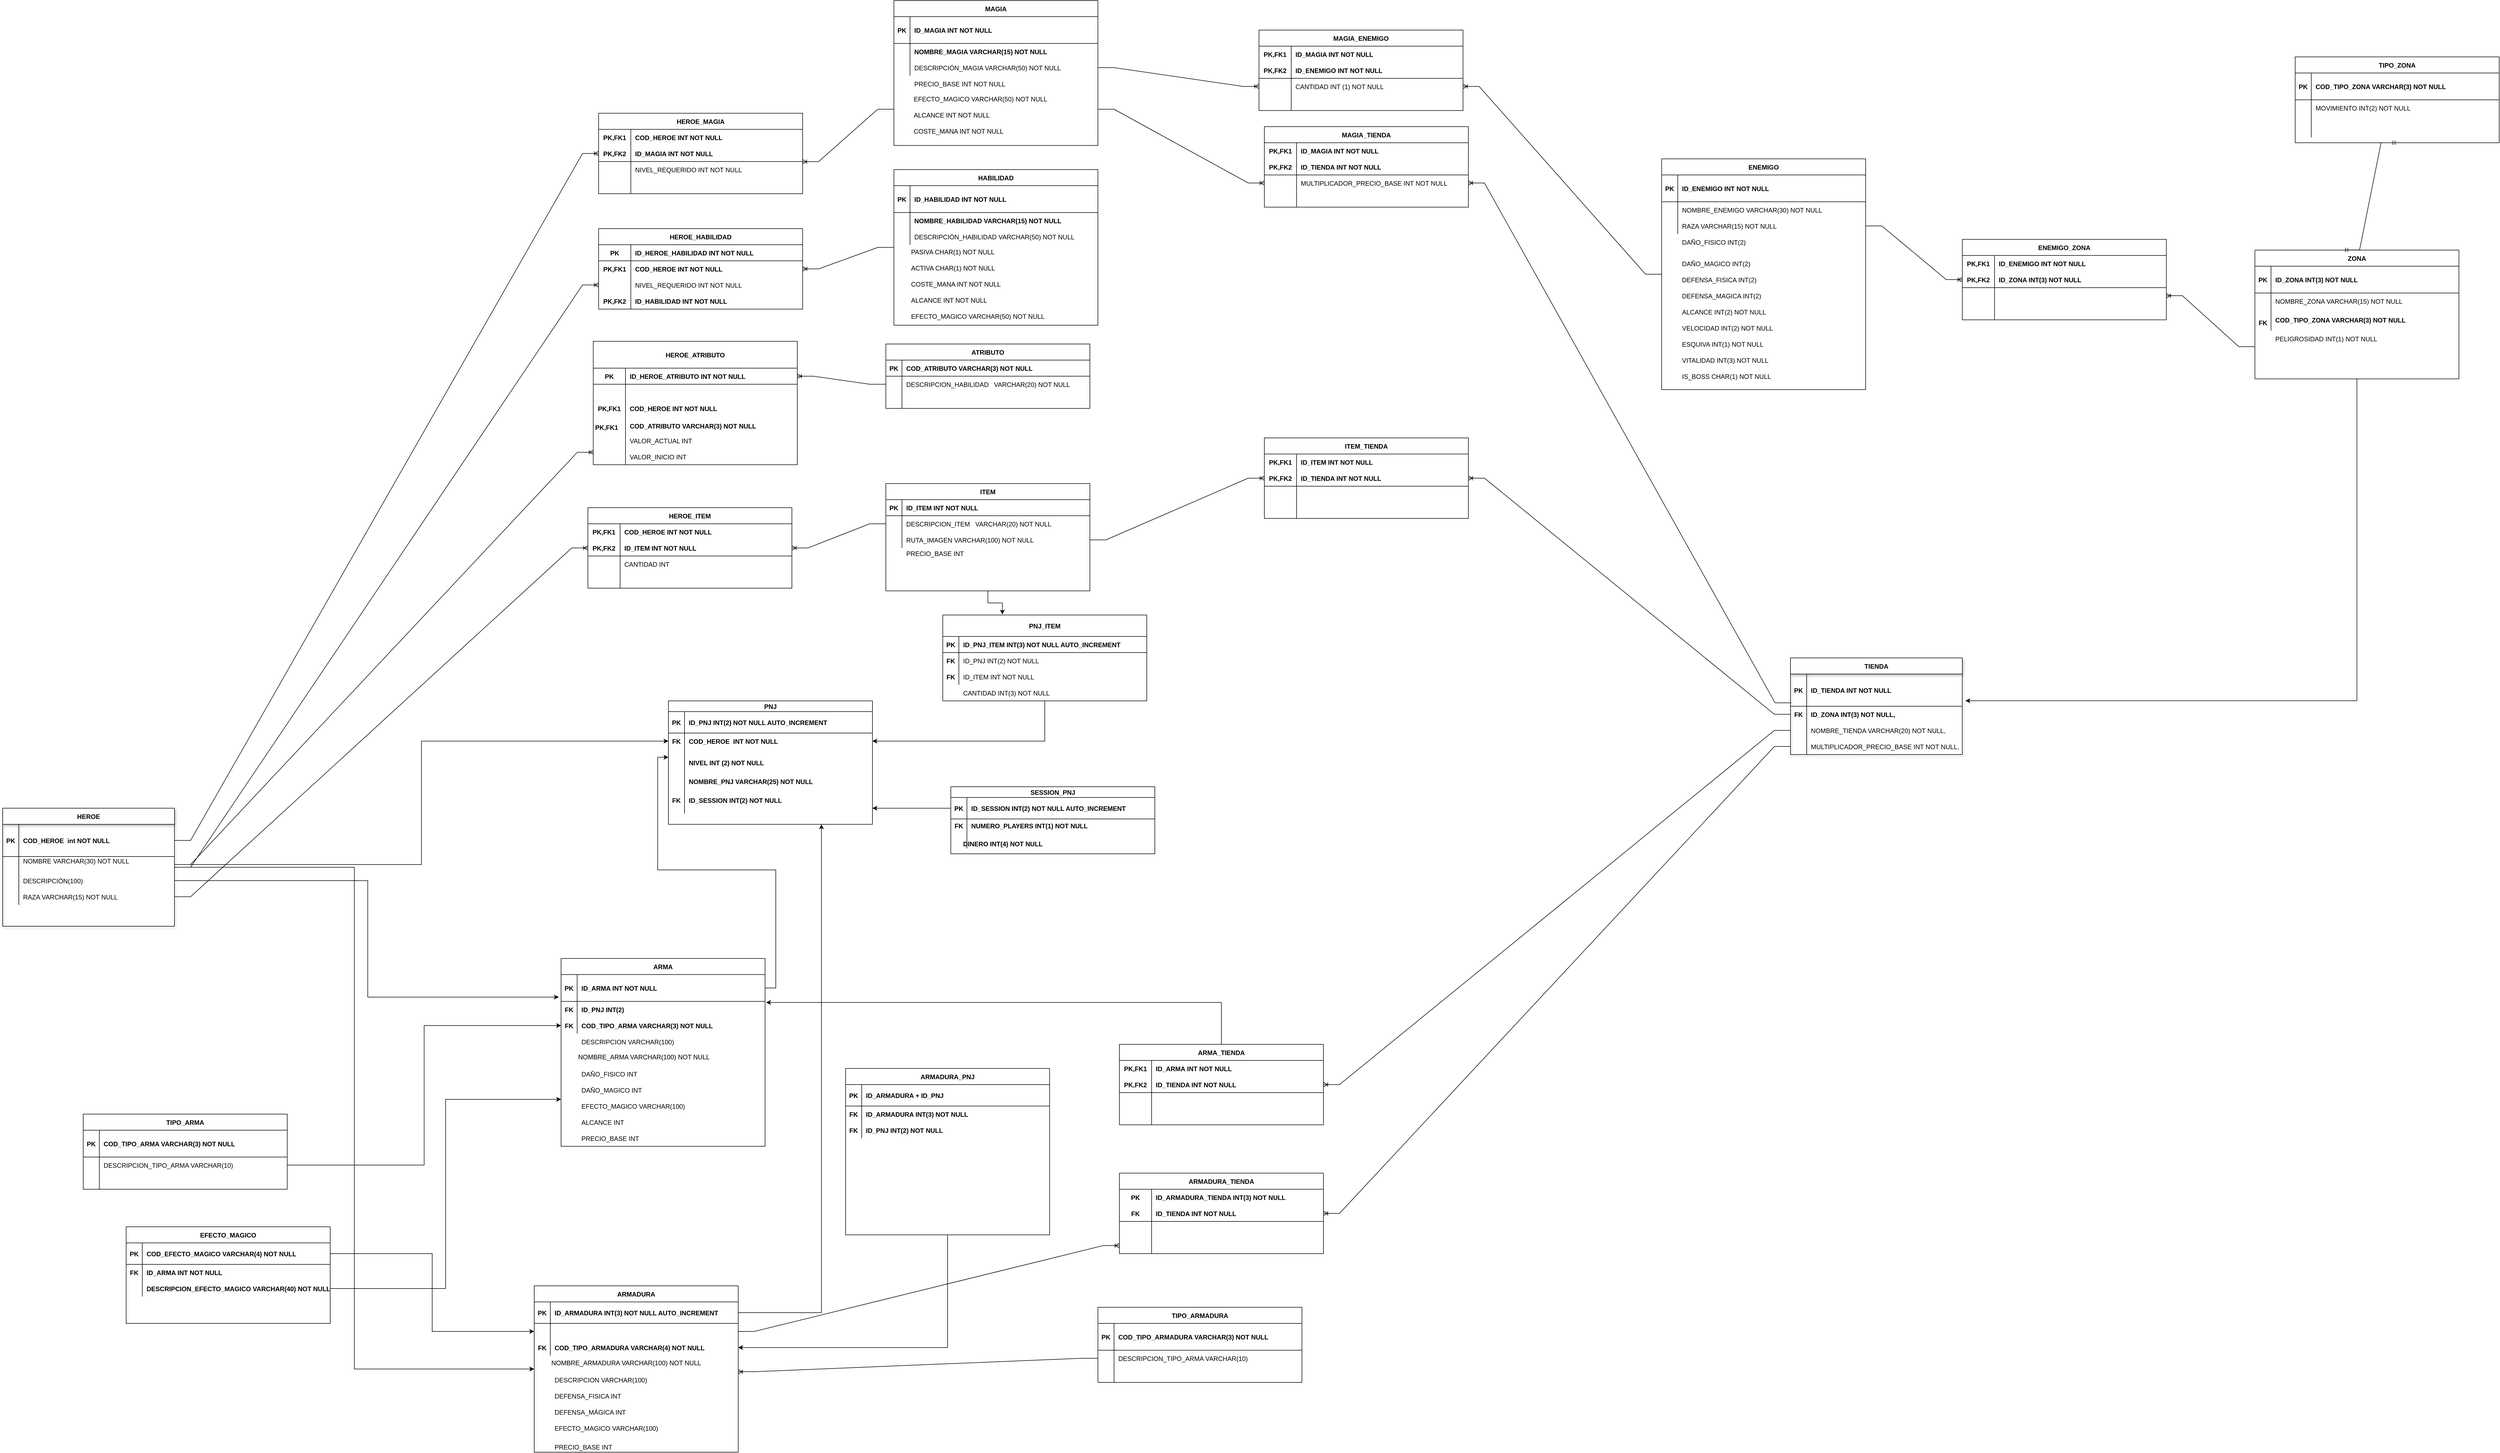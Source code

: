 <mxfile version="20.3.0" type="device"><diagram id="R2lEEEUBdFMjLlhIrx00" name="Page-1"><mxGraphModel dx="3694" dy="2830" grid="1" gridSize="10" guides="1" tooltips="1" connect="1" arrows="1" fold="1" page="1" pageScale="1" pageWidth="850" pageHeight="1100" math="0" shadow="0" extFonts="Permanent Marker^https://fonts.googleapis.com/css?family=Permanent+Marker"><root><mxCell id="0"/><mxCell id="1" parent="0"/><mxCell id="C-vyLk0tnHw3VtMMgP7b-13" value="ATRIBUTO" style="shape=table;startSize=30;container=1;collapsible=1;childLayout=tableLayout;fixedRows=1;rowLines=0;fontStyle=1;align=center;resizeLast=1;" parent="1" vertex="1"><mxGeometry x="1085" y="-195" width="380" height="120" as="geometry"/></mxCell><mxCell id="C-vyLk0tnHw3VtMMgP7b-14" value="" style="shape=partialRectangle;collapsible=0;dropTarget=0;pointerEvents=0;fillColor=none;points=[[0,0.5],[1,0.5]];portConstraint=eastwest;top=0;left=0;right=0;bottom=1;" parent="C-vyLk0tnHw3VtMMgP7b-13" vertex="1"><mxGeometry y="30" width="380" height="30" as="geometry"/></mxCell><mxCell id="C-vyLk0tnHw3VtMMgP7b-15" value="PK" style="shape=partialRectangle;overflow=hidden;connectable=0;fillColor=none;top=0;left=0;bottom=0;right=0;fontStyle=1;" parent="C-vyLk0tnHw3VtMMgP7b-14" vertex="1"><mxGeometry width="30" height="30" as="geometry"><mxRectangle width="30" height="30" as="alternateBounds"/></mxGeometry></mxCell><mxCell id="C-vyLk0tnHw3VtMMgP7b-16" value="COD_ATRIBUTO VARCHAR(3) NOT NULL" style="shape=partialRectangle;overflow=hidden;connectable=0;fillColor=none;top=0;left=0;bottom=0;right=0;align=left;spacingLeft=6;fontStyle=1;" parent="C-vyLk0tnHw3VtMMgP7b-14" vertex="1"><mxGeometry x="30" width="350" height="30" as="geometry"><mxRectangle width="350" height="30" as="alternateBounds"/></mxGeometry></mxCell><mxCell id="C-vyLk0tnHw3VtMMgP7b-17" value="" style="shape=partialRectangle;collapsible=0;dropTarget=0;pointerEvents=0;fillColor=none;points=[[0,0.5],[1,0.5]];portConstraint=eastwest;top=0;left=0;right=0;bottom=0;" parent="C-vyLk0tnHw3VtMMgP7b-13" vertex="1"><mxGeometry y="60" width="380" height="30" as="geometry"/></mxCell><mxCell id="C-vyLk0tnHw3VtMMgP7b-18" value="" style="shape=partialRectangle;overflow=hidden;connectable=0;fillColor=none;top=0;left=0;bottom=0;right=0;" parent="C-vyLk0tnHw3VtMMgP7b-17" vertex="1"><mxGeometry width="30" height="30" as="geometry"><mxRectangle width="30" height="30" as="alternateBounds"/></mxGeometry></mxCell><mxCell id="C-vyLk0tnHw3VtMMgP7b-19" value="DESCRIPCION_HABILIDAD   VARCHAR(20) NOT NULL" style="shape=partialRectangle;overflow=hidden;connectable=0;fillColor=none;top=0;left=0;bottom=0;right=0;align=left;spacingLeft=6;" parent="C-vyLk0tnHw3VtMMgP7b-17" vertex="1"><mxGeometry x="30" width="350" height="30" as="geometry"><mxRectangle width="350" height="30" as="alternateBounds"/></mxGeometry></mxCell><mxCell id="C-vyLk0tnHw3VtMMgP7b-20" value="" style="shape=partialRectangle;collapsible=0;dropTarget=0;pointerEvents=0;fillColor=none;points=[[0,0.5],[1,0.5]];portConstraint=eastwest;top=0;left=0;right=0;bottom=0;" parent="C-vyLk0tnHw3VtMMgP7b-13" vertex="1"><mxGeometry y="90" width="380" height="30" as="geometry"/></mxCell><mxCell id="C-vyLk0tnHw3VtMMgP7b-21" value="" style="shape=partialRectangle;overflow=hidden;connectable=0;fillColor=none;top=0;left=0;bottom=0;right=0;" parent="C-vyLk0tnHw3VtMMgP7b-20" vertex="1"><mxGeometry width="30" height="30" as="geometry"><mxRectangle width="30" height="30" as="alternateBounds"/></mxGeometry></mxCell><mxCell id="C-vyLk0tnHw3VtMMgP7b-22" value="" style="shape=partialRectangle;overflow=hidden;connectable=0;fillColor=none;top=0;left=0;bottom=0;right=0;align=left;spacingLeft=6;" parent="C-vyLk0tnHw3VtMMgP7b-20" vertex="1"><mxGeometry x="30" width="350" height="30" as="geometry"><mxRectangle width="350" height="30" as="alternateBounds"/></mxGeometry></mxCell><mxCell id="NwEuRsdq8ke5iZzhpdfF-38" style="edgeStyle=orthogonalEdgeStyle;rounded=0;orthogonalLoop=1;jettySize=auto;html=1;entryX=0;entryY=0.5;entryDx=0;entryDy=0;" parent="1" source="cMluXOahS8nYFW1Rnrok-14" target="cMluXOahS8nYFW1Rnrok-131" edge="1"><mxGeometry relative="1" as="geometry"/></mxCell><mxCell id="cMluXOahS8nYFW1Rnrok-14" value="HEROE" style="shape=table;startSize=30;container=1;collapsible=1;childLayout=tableLayout;fixedRows=1;rowLines=0;fontStyle=1;align=center;resizeLast=1;shadow=1;" parent="1" vertex="1"><mxGeometry x="-560" y="670" width="320" height="220" as="geometry"/></mxCell><mxCell id="cMluXOahS8nYFW1Rnrok-15" value="" style="shape=tableRow;horizontal=0;startSize=0;swimlaneHead=0;swimlaneBody=0;fillColor=none;collapsible=0;dropTarget=0;points=[[0,0.5],[1,0.5]];portConstraint=eastwest;top=0;left=0;right=0;bottom=1;" parent="cMluXOahS8nYFW1Rnrok-14" vertex="1"><mxGeometry y="30" width="320" height="60" as="geometry"/></mxCell><mxCell id="cMluXOahS8nYFW1Rnrok-16" value="PK" style="shape=partialRectangle;connectable=0;fillColor=none;top=0;left=0;bottom=0;right=0;fontStyle=1;overflow=hidden;" parent="cMluXOahS8nYFW1Rnrok-15" vertex="1"><mxGeometry width="30" height="60" as="geometry"><mxRectangle width="30" height="60" as="alternateBounds"/></mxGeometry></mxCell><mxCell id="cMluXOahS8nYFW1Rnrok-17" value="COD_HEROE  int NOT NULL" style="shape=partialRectangle;connectable=0;fillColor=none;top=0;left=0;bottom=0;right=0;align=left;spacingLeft=6;fontStyle=1;overflow=hidden;" parent="cMluXOahS8nYFW1Rnrok-15" vertex="1"><mxGeometry x="30" width="290" height="60" as="geometry"><mxRectangle width="290" height="60" as="alternateBounds"/></mxGeometry></mxCell><mxCell id="cMluXOahS8nYFW1Rnrok-18" value="" style="shape=tableRow;horizontal=0;startSize=0;swimlaneHead=0;swimlaneBody=0;fillColor=none;collapsible=0;dropTarget=0;points=[[0,0.5],[1,0.5]];portConstraint=eastwest;top=0;left=0;right=0;bottom=0;" parent="cMluXOahS8nYFW1Rnrok-14" vertex="1"><mxGeometry y="90" width="320" height="30" as="geometry"/></mxCell><mxCell id="cMluXOahS8nYFW1Rnrok-19" value="" style="shape=partialRectangle;connectable=0;fillColor=none;top=0;left=0;bottom=0;right=0;editable=1;overflow=hidden;" parent="cMluXOahS8nYFW1Rnrok-18" vertex="1"><mxGeometry width="30" height="30" as="geometry"><mxRectangle width="30" height="30" as="alternateBounds"/></mxGeometry></mxCell><mxCell id="cMluXOahS8nYFW1Rnrok-20" value="NOMBRE VARCHAR(30) NOT NULL&#10;" style="shape=partialRectangle;connectable=0;fillColor=none;top=0;left=0;bottom=0;right=0;align=left;spacingLeft=6;overflow=hidden;" parent="cMluXOahS8nYFW1Rnrok-18" vertex="1"><mxGeometry x="30" width="290" height="30" as="geometry"><mxRectangle width="290" height="30" as="alternateBounds"/></mxGeometry></mxCell><mxCell id="cMluXOahS8nYFW1Rnrok-24" value="" style="shape=tableRow;horizontal=0;startSize=0;swimlaneHead=0;swimlaneBody=0;fillColor=none;collapsible=0;dropTarget=0;points=[[0,0.5],[1,0.5]];portConstraint=eastwest;top=0;left=0;right=0;bottom=0;" parent="cMluXOahS8nYFW1Rnrok-14" vertex="1"><mxGeometry y="120" width="320" height="30" as="geometry"/></mxCell><mxCell id="cMluXOahS8nYFW1Rnrok-25" value="" style="shape=partialRectangle;connectable=0;fillColor=none;top=0;left=0;bottom=0;right=0;editable=1;overflow=hidden;" parent="cMluXOahS8nYFW1Rnrok-24" vertex="1"><mxGeometry width="30" height="30" as="geometry"><mxRectangle width="30" height="30" as="alternateBounds"/></mxGeometry></mxCell><mxCell id="cMluXOahS8nYFW1Rnrok-26" value="DESCRIPCIÓN(100)" style="shape=partialRectangle;connectable=0;fillColor=none;top=0;left=0;bottom=0;right=0;align=left;spacingLeft=6;overflow=hidden;" parent="cMluXOahS8nYFW1Rnrok-24" vertex="1"><mxGeometry x="30" width="290" height="30" as="geometry"><mxRectangle width="290" height="30" as="alternateBounds"/></mxGeometry></mxCell><mxCell id="cMluXOahS8nYFW1Rnrok-21" value="" style="shape=tableRow;horizontal=0;startSize=0;swimlaneHead=0;swimlaneBody=0;fillColor=none;collapsible=0;dropTarget=0;points=[[0,0.5],[1,0.5]];portConstraint=eastwest;top=0;left=0;right=0;bottom=0;" parent="cMluXOahS8nYFW1Rnrok-14" vertex="1"><mxGeometry y="150" width="320" height="30" as="geometry"/></mxCell><mxCell id="cMluXOahS8nYFW1Rnrok-22" value="" style="shape=partialRectangle;connectable=0;fillColor=none;top=0;left=0;bottom=0;right=0;editable=1;overflow=hidden;" parent="cMluXOahS8nYFW1Rnrok-21" vertex="1"><mxGeometry width="30" height="30" as="geometry"><mxRectangle width="30" height="30" as="alternateBounds"/></mxGeometry></mxCell><mxCell id="cMluXOahS8nYFW1Rnrok-23" value="RAZA VARCHAR(15) NOT NULL" style="shape=partialRectangle;connectable=0;fillColor=none;top=0;left=0;bottom=0;right=0;align=left;spacingLeft=6;overflow=hidden;" parent="cMluXOahS8nYFW1Rnrok-21" vertex="1"><mxGeometry x="30" width="290" height="30" as="geometry"><mxRectangle width="290" height="30" as="alternateBounds"/></mxGeometry></mxCell><mxCell id="cMluXOahS8nYFW1Rnrok-46" value="" style="edgeStyle=entityRelationEdgeStyle;fontSize=12;html=1;endArrow=ERoneToMany;rounded=0;entryX=0.001;entryY=0.224;entryDx=0;entryDy=0;entryPerimeter=0;exitX=1;exitY=0.5;exitDx=0;exitDy=0;" parent="1" source="cMluXOahS8nYFW1Rnrok-18" target="cMluXOahS8nYFW1Rnrok-54" edge="1"><mxGeometry width="100" height="100" relative="1" as="geometry"><mxPoint x="420" y="230" as="sourcePoint"/><mxPoint x="548.6" y="197.01" as="targetPoint"/></mxGeometry></mxCell><mxCell id="cMluXOahS8nYFW1Rnrok-47" value="HEROE_ATRIBUTO" style="shape=table;startSize=50;container=1;collapsible=1;childLayout=tableLayout;fixedRows=1;rowLines=0;fontStyle=1;align=center;resizeLast=1;" parent="1" vertex="1"><mxGeometry x="540" y="-200" width="380" height="230" as="geometry"/></mxCell><mxCell id="cMluXOahS8nYFW1Rnrok-51" value="" style="shape=tableRow;horizontal=0;startSize=0;swimlaneHead=0;swimlaneBody=0;fillColor=none;collapsible=0;dropTarget=0;points=[[0,0.5],[1,0.5]];portConstraint=eastwest;top=0;left=0;right=0;bottom=1;" parent="cMluXOahS8nYFW1Rnrok-47" vertex="1"><mxGeometry y="50" width="380" height="30" as="geometry"/></mxCell><mxCell id="cMluXOahS8nYFW1Rnrok-52" value="PK" style="shape=partialRectangle;connectable=0;fillColor=none;top=0;left=0;bottom=0;right=0;fontStyle=1;overflow=hidden;" parent="cMluXOahS8nYFW1Rnrok-51" vertex="1"><mxGeometry width="60" height="30" as="geometry"><mxRectangle width="60" height="30" as="alternateBounds"/></mxGeometry></mxCell><mxCell id="cMluXOahS8nYFW1Rnrok-53" value="ID_HEROE_ATRIBUTO INT NOT NULL" style="shape=partialRectangle;connectable=0;fillColor=none;top=0;left=0;bottom=0;right=0;align=left;spacingLeft=6;fontStyle=1;overflow=hidden;" parent="cMluXOahS8nYFW1Rnrok-51" vertex="1"><mxGeometry x="60" width="320" height="30" as="geometry"><mxRectangle width="320" height="30" as="alternateBounds"/></mxGeometry></mxCell><mxCell id="cMluXOahS8nYFW1Rnrok-48" value="" style="shape=tableRow;horizontal=0;startSize=0;swimlaneHead=0;swimlaneBody=0;fillColor=none;collapsible=0;dropTarget=0;points=[[0,0.5],[1,0.5]];portConstraint=eastwest;top=0;left=0;right=0;bottom=0;" parent="cMluXOahS8nYFW1Rnrok-47" vertex="1"><mxGeometry y="80" width="380" height="90" as="geometry"/></mxCell><mxCell id="cMluXOahS8nYFW1Rnrok-49" value="PK,FK1" style="shape=partialRectangle;connectable=0;fillColor=none;top=0;left=0;bottom=0;right=0;fontStyle=1;overflow=hidden;" parent="cMluXOahS8nYFW1Rnrok-48" vertex="1"><mxGeometry width="60" height="90" as="geometry"><mxRectangle width="60" height="90" as="alternateBounds"/></mxGeometry></mxCell><mxCell id="cMluXOahS8nYFW1Rnrok-50" value="COD_HEROE INT NOT NULL" style="shape=partialRectangle;connectable=0;fillColor=none;top=0;left=0;bottom=0;right=0;align=left;spacingLeft=6;fontStyle=1;overflow=hidden;" parent="cMluXOahS8nYFW1Rnrok-48" vertex="1"><mxGeometry x="60" width="320" height="90" as="geometry"><mxRectangle width="320" height="90" as="alternateBounds"/></mxGeometry></mxCell><mxCell id="cMluXOahS8nYFW1Rnrok-57" value="" style="shape=tableRow;horizontal=0;startSize=0;swimlaneHead=0;swimlaneBody=0;fillColor=none;collapsible=0;dropTarget=0;points=[[0,0.5],[1,0.5]];portConstraint=eastwest;top=0;left=0;right=0;bottom=0;" parent="cMluXOahS8nYFW1Rnrok-47" vertex="1"><mxGeometry y="170" width="380" height="30" as="geometry"/></mxCell><mxCell id="cMluXOahS8nYFW1Rnrok-58" value="" style="shape=partialRectangle;connectable=0;fillColor=none;top=0;left=0;bottom=0;right=0;editable=1;overflow=hidden;" parent="cMluXOahS8nYFW1Rnrok-57" vertex="1"><mxGeometry width="60" height="30" as="geometry"><mxRectangle width="60" height="30" as="alternateBounds"/></mxGeometry></mxCell><mxCell id="cMluXOahS8nYFW1Rnrok-59" value="VALOR_ACTUAL INT " style="shape=partialRectangle;connectable=0;fillColor=none;top=0;left=0;bottom=0;right=0;align=left;spacingLeft=6;overflow=hidden;" parent="cMluXOahS8nYFW1Rnrok-57" vertex="1"><mxGeometry x="60" width="320" height="30" as="geometry"><mxRectangle width="320" height="30" as="alternateBounds"/></mxGeometry></mxCell><mxCell id="cMluXOahS8nYFW1Rnrok-54" value="" style="shape=tableRow;horizontal=0;startSize=0;swimlaneHead=0;swimlaneBody=0;fillColor=none;collapsible=0;dropTarget=0;points=[[0,0.5],[1,0.5]];portConstraint=eastwest;top=0;left=0;right=0;bottom=0;" parent="cMluXOahS8nYFW1Rnrok-47" vertex="1"><mxGeometry y="200" width="380" height="30" as="geometry"/></mxCell><mxCell id="cMluXOahS8nYFW1Rnrok-55" value="" style="shape=partialRectangle;connectable=0;fillColor=none;top=0;left=0;bottom=0;right=0;editable=1;overflow=hidden;" parent="cMluXOahS8nYFW1Rnrok-54" vertex="1"><mxGeometry width="60" height="30" as="geometry"><mxRectangle width="60" height="30" as="alternateBounds"/></mxGeometry></mxCell><mxCell id="cMluXOahS8nYFW1Rnrok-56" value="VALOR_INICIO INT " style="shape=partialRectangle;connectable=0;fillColor=none;top=0;left=0;bottom=0;right=0;align=left;spacingLeft=6;overflow=hidden;" parent="cMluXOahS8nYFW1Rnrok-54" vertex="1"><mxGeometry x="60" width="320" height="30" as="geometry"><mxRectangle width="320" height="30" as="alternateBounds"/></mxGeometry></mxCell><mxCell id="NwEuRsdq8ke5iZzhpdfF-60" style="edgeStyle=orthogonalEdgeStyle;rounded=0;orthogonalLoop=1;jettySize=auto;html=1;entryX=0.292;entryY=-0.006;entryDx=0;entryDy=0;entryPerimeter=0;" parent="1" source="cMluXOahS8nYFW1Rnrok-61" target="NwEuRsdq8ke5iZzhpdfF-47" edge="1"><mxGeometry relative="1" as="geometry"/></mxCell><mxCell id="cMluXOahS8nYFW1Rnrok-61" value="ITEM" style="shape=table;startSize=30;container=1;collapsible=1;childLayout=tableLayout;fixedRows=1;rowLines=0;fontStyle=1;align=center;resizeLast=1;" parent="1" vertex="1"><mxGeometry x="1085" y="65" width="380" height="200" as="geometry"/></mxCell><mxCell id="cMluXOahS8nYFW1Rnrok-62" value="" style="shape=partialRectangle;collapsible=0;dropTarget=0;pointerEvents=0;fillColor=none;points=[[0,0.5],[1,0.5]];portConstraint=eastwest;top=0;left=0;right=0;bottom=1;" parent="cMluXOahS8nYFW1Rnrok-61" vertex="1"><mxGeometry y="30" width="380" height="30" as="geometry"/></mxCell><mxCell id="cMluXOahS8nYFW1Rnrok-63" value="PK" style="shape=partialRectangle;overflow=hidden;connectable=0;fillColor=none;top=0;left=0;bottom=0;right=0;fontStyle=1;" parent="cMluXOahS8nYFW1Rnrok-62" vertex="1"><mxGeometry width="30" height="30" as="geometry"><mxRectangle width="30" height="30" as="alternateBounds"/></mxGeometry></mxCell><mxCell id="cMluXOahS8nYFW1Rnrok-64" value="ID_ITEM INT NOT NULL" style="shape=partialRectangle;overflow=hidden;connectable=0;fillColor=none;top=0;left=0;bottom=0;right=0;align=left;spacingLeft=6;fontStyle=1;" parent="cMluXOahS8nYFW1Rnrok-62" vertex="1"><mxGeometry x="30" width="350" height="30" as="geometry"><mxRectangle width="350" height="30" as="alternateBounds"/></mxGeometry></mxCell><mxCell id="cMluXOahS8nYFW1Rnrok-65" value="" style="shape=partialRectangle;collapsible=0;dropTarget=0;pointerEvents=0;fillColor=none;points=[[0,0.5],[1,0.5]];portConstraint=eastwest;top=0;left=0;right=0;bottom=0;" parent="cMluXOahS8nYFW1Rnrok-61" vertex="1"><mxGeometry y="60" width="380" height="30" as="geometry"/></mxCell><mxCell id="cMluXOahS8nYFW1Rnrok-66" value="" style="shape=partialRectangle;overflow=hidden;connectable=0;fillColor=none;top=0;left=0;bottom=0;right=0;" parent="cMluXOahS8nYFW1Rnrok-65" vertex="1"><mxGeometry width="30" height="30" as="geometry"><mxRectangle width="30" height="30" as="alternateBounds"/></mxGeometry></mxCell><mxCell id="cMluXOahS8nYFW1Rnrok-67" value="DESCRIPCION_ITEM   VARCHAR(20) NOT NULL" style="shape=partialRectangle;overflow=hidden;connectable=0;fillColor=none;top=0;left=0;bottom=0;right=0;align=left;spacingLeft=6;" parent="cMluXOahS8nYFW1Rnrok-65" vertex="1"><mxGeometry x="30" width="350" height="30" as="geometry"><mxRectangle width="350" height="30" as="alternateBounds"/></mxGeometry></mxCell><mxCell id="cMluXOahS8nYFW1Rnrok-68" value="" style="shape=partialRectangle;collapsible=0;dropTarget=0;pointerEvents=0;fillColor=none;points=[[0,0.5],[1,0.5]];portConstraint=eastwest;top=0;left=0;right=0;bottom=0;" parent="cMluXOahS8nYFW1Rnrok-61" vertex="1"><mxGeometry y="90" width="380" height="30" as="geometry"/></mxCell><mxCell id="cMluXOahS8nYFW1Rnrok-69" value="" style="shape=partialRectangle;overflow=hidden;connectable=0;fillColor=none;top=0;left=0;bottom=0;right=0;" parent="cMluXOahS8nYFW1Rnrok-68" vertex="1"><mxGeometry width="30" height="30" as="geometry"><mxRectangle width="30" height="30" as="alternateBounds"/></mxGeometry></mxCell><mxCell id="cMluXOahS8nYFW1Rnrok-70" value="RUTA_IMAGEN VARCHAR(100) NOT NULL" style="shape=partialRectangle;overflow=hidden;connectable=0;fillColor=none;top=0;left=0;bottom=0;right=0;align=left;spacingLeft=6;" parent="cMluXOahS8nYFW1Rnrok-68" vertex="1"><mxGeometry x="30" width="350" height="30" as="geometry"><mxRectangle width="350" height="30" as="alternateBounds"/></mxGeometry></mxCell><mxCell id="cMluXOahS8nYFW1Rnrok-71" value="HEROE_ITEM" style="shape=table;startSize=30;container=1;collapsible=1;childLayout=tableLayout;fixedRows=1;rowLines=0;fontStyle=1;align=center;resizeLast=1;" parent="1" vertex="1"><mxGeometry x="530" y="110" width="380" height="150" as="geometry"/></mxCell><mxCell id="cMluXOahS8nYFW1Rnrok-72" value="" style="shape=tableRow;horizontal=0;startSize=0;swimlaneHead=0;swimlaneBody=0;fillColor=none;collapsible=0;dropTarget=0;points=[[0,0.5],[1,0.5]];portConstraint=eastwest;top=0;left=0;right=0;bottom=0;" parent="cMluXOahS8nYFW1Rnrok-71" vertex="1"><mxGeometry y="30" width="380" height="30" as="geometry"/></mxCell><mxCell id="cMluXOahS8nYFW1Rnrok-73" value="PK,FK1" style="shape=partialRectangle;connectable=0;fillColor=none;top=0;left=0;bottom=0;right=0;fontStyle=1;overflow=hidden;" parent="cMluXOahS8nYFW1Rnrok-72" vertex="1"><mxGeometry width="60" height="30" as="geometry"><mxRectangle width="60" height="30" as="alternateBounds"/></mxGeometry></mxCell><mxCell id="cMluXOahS8nYFW1Rnrok-74" value="COD_HEROE INT NOT NULL" style="shape=partialRectangle;connectable=0;fillColor=none;top=0;left=0;bottom=0;right=0;align=left;spacingLeft=6;fontStyle=1;overflow=hidden;" parent="cMluXOahS8nYFW1Rnrok-72" vertex="1"><mxGeometry x="60" width="320" height="30" as="geometry"><mxRectangle width="320" height="30" as="alternateBounds"/></mxGeometry></mxCell><mxCell id="cMluXOahS8nYFW1Rnrok-75" value="" style="shape=tableRow;horizontal=0;startSize=0;swimlaneHead=0;swimlaneBody=0;fillColor=none;collapsible=0;dropTarget=0;points=[[0,0.5],[1,0.5]];portConstraint=eastwest;top=0;left=0;right=0;bottom=1;" parent="cMluXOahS8nYFW1Rnrok-71" vertex="1"><mxGeometry y="60" width="380" height="30" as="geometry"/></mxCell><mxCell id="cMluXOahS8nYFW1Rnrok-76" value="PK,FK2" style="shape=partialRectangle;connectable=0;fillColor=none;top=0;left=0;bottom=0;right=0;fontStyle=1;overflow=hidden;" parent="cMluXOahS8nYFW1Rnrok-75" vertex="1"><mxGeometry width="60" height="30" as="geometry"><mxRectangle width="60" height="30" as="alternateBounds"/></mxGeometry></mxCell><mxCell id="cMluXOahS8nYFW1Rnrok-77" value="ID_ITEM INT NOT NULL" style="shape=partialRectangle;connectable=0;fillColor=none;top=0;left=0;bottom=0;right=0;align=left;spacingLeft=6;fontStyle=1;overflow=hidden;" parent="cMluXOahS8nYFW1Rnrok-75" vertex="1"><mxGeometry x="60" width="320" height="30" as="geometry"><mxRectangle width="320" height="30" as="alternateBounds"/></mxGeometry></mxCell><mxCell id="cMluXOahS8nYFW1Rnrok-78" value="" style="shape=tableRow;horizontal=0;startSize=0;swimlaneHead=0;swimlaneBody=0;fillColor=none;collapsible=0;dropTarget=0;points=[[0,0.5],[1,0.5]];portConstraint=eastwest;top=0;left=0;right=0;bottom=0;" parent="cMluXOahS8nYFW1Rnrok-71" vertex="1"><mxGeometry y="90" width="380" height="30" as="geometry"/></mxCell><mxCell id="cMluXOahS8nYFW1Rnrok-79" value="" style="shape=partialRectangle;connectable=0;fillColor=none;top=0;left=0;bottom=0;right=0;editable=1;overflow=hidden;" parent="cMluXOahS8nYFW1Rnrok-78" vertex="1"><mxGeometry width="60" height="30" as="geometry"><mxRectangle width="60" height="30" as="alternateBounds"/></mxGeometry></mxCell><mxCell id="cMluXOahS8nYFW1Rnrok-80" value="CANTIDAD INT" style="shape=partialRectangle;connectable=0;fillColor=none;top=0;left=0;bottom=0;right=0;align=left;spacingLeft=6;overflow=hidden;" parent="cMluXOahS8nYFW1Rnrok-78" vertex="1"><mxGeometry x="60" width="320" height="30" as="geometry"><mxRectangle width="320" height="30" as="alternateBounds"/></mxGeometry></mxCell><mxCell id="cMluXOahS8nYFW1Rnrok-81" value="" style="shape=tableRow;horizontal=0;startSize=0;swimlaneHead=0;swimlaneBody=0;fillColor=none;collapsible=0;dropTarget=0;points=[[0,0.5],[1,0.5]];portConstraint=eastwest;top=0;left=0;right=0;bottom=0;" parent="cMluXOahS8nYFW1Rnrok-71" vertex="1"><mxGeometry y="120" width="380" height="30" as="geometry"/></mxCell><mxCell id="cMluXOahS8nYFW1Rnrok-82" value="" style="shape=partialRectangle;connectable=0;fillColor=none;top=0;left=0;bottom=0;right=0;editable=1;overflow=hidden;" parent="cMluXOahS8nYFW1Rnrok-81" vertex="1"><mxGeometry width="60" height="30" as="geometry"><mxRectangle width="60" height="30" as="alternateBounds"/></mxGeometry></mxCell><mxCell id="cMluXOahS8nYFW1Rnrok-83" value="" style="shape=partialRectangle;connectable=0;fillColor=none;top=0;left=0;bottom=0;right=0;align=left;spacingLeft=6;overflow=hidden;" parent="cMluXOahS8nYFW1Rnrok-81" vertex="1"><mxGeometry x="60" width="320" height="30" as="geometry"><mxRectangle width="320" height="30" as="alternateBounds"/></mxGeometry></mxCell><mxCell id="cMluXOahS8nYFW1Rnrok-84" value="" style="edgeStyle=entityRelationEdgeStyle;fontSize=12;html=1;endArrow=ERoneToMany;rounded=0;entryX=0;entryY=0.5;entryDx=0;entryDy=0;exitX=1;exitY=0.5;exitDx=0;exitDy=0;" parent="1" source="cMluXOahS8nYFW1Rnrok-21" target="cMluXOahS8nYFW1Rnrok-75" edge="1"><mxGeometry width="100" height="100" relative="1" as="geometry"><mxPoint x="370" y="578.28" as="sourcePoint"/><mxPoint x="530.38" y="380" as="targetPoint"/></mxGeometry></mxCell><mxCell id="cMluXOahS8nYFW1Rnrok-85" value="" style="edgeStyle=entityRelationEdgeStyle;fontSize=12;html=1;endArrow=ERoneToMany;rounded=0;entryX=1;entryY=0.5;entryDx=0;entryDy=0;exitX=0;exitY=0.5;exitDx=0;exitDy=0;" parent="1" source="cMluXOahS8nYFW1Rnrok-65" target="cMluXOahS8nYFW1Rnrok-75" edge="1"><mxGeometry width="100" height="100" relative="1" as="geometry"><mxPoint x="1055" y="653.25" as="sourcePoint"/><mxPoint x="905.14" y="650.0" as="targetPoint"/></mxGeometry></mxCell><mxCell id="cMluXOahS8nYFW1Rnrok-87" value="ARMA" style="shape=table;startSize=30;container=1;collapsible=1;childLayout=tableLayout;fixedRows=1;rowLines=0;fontStyle=1;align=center;resizeLast=1;" parent="1" vertex="1"><mxGeometry x="480" y="950" width="380" height="350" as="geometry"/></mxCell><mxCell id="cMluXOahS8nYFW1Rnrok-88" value="" style="shape=partialRectangle;collapsible=0;dropTarget=0;pointerEvents=0;fillColor=none;points=[[0,0.5],[1,0.5]];portConstraint=eastwest;top=0;left=0;right=0;bottom=1;" parent="cMluXOahS8nYFW1Rnrok-87" vertex="1"><mxGeometry y="30" width="380" height="50" as="geometry"/></mxCell><mxCell id="cMluXOahS8nYFW1Rnrok-89" value="PK" style="shape=partialRectangle;overflow=hidden;connectable=0;fillColor=none;top=0;left=0;bottom=0;right=0;fontStyle=1;" parent="cMluXOahS8nYFW1Rnrok-88" vertex="1"><mxGeometry width="30" height="50" as="geometry"><mxRectangle width="30" height="50" as="alternateBounds"/></mxGeometry></mxCell><mxCell id="cMluXOahS8nYFW1Rnrok-90" value="ID_ARMA INT NOT NULL" style="shape=partialRectangle;overflow=hidden;connectable=0;fillColor=none;top=0;left=0;bottom=0;right=0;align=left;spacingLeft=6;fontStyle=1;" parent="cMluXOahS8nYFW1Rnrok-88" vertex="1"><mxGeometry x="30" width="350" height="50" as="geometry"><mxRectangle width="350" height="50" as="alternateBounds"/></mxGeometry></mxCell><mxCell id="cMluXOahS8nYFW1Rnrok-91" value="" style="shape=partialRectangle;collapsible=0;dropTarget=0;pointerEvents=0;fillColor=none;points=[[0,0.5],[1,0.5]];portConstraint=eastwest;top=0;left=0;right=0;bottom=0;" parent="cMluXOahS8nYFW1Rnrok-87" vertex="1"><mxGeometry y="80" width="380" height="30" as="geometry"/></mxCell><mxCell id="cMluXOahS8nYFW1Rnrok-92" value="FK" style="shape=partialRectangle;overflow=hidden;connectable=0;fillColor=none;top=0;left=0;bottom=0;right=0;fontStyle=1" parent="cMluXOahS8nYFW1Rnrok-91" vertex="1"><mxGeometry width="30" height="30" as="geometry"><mxRectangle width="30" height="30" as="alternateBounds"/></mxGeometry></mxCell><mxCell id="cMluXOahS8nYFW1Rnrok-93" value="ID_PNJ INT(2) " style="shape=partialRectangle;overflow=hidden;connectable=0;fillColor=none;top=0;left=0;bottom=0;right=0;align=left;spacingLeft=6;fontStyle=1" parent="cMluXOahS8nYFW1Rnrok-91" vertex="1"><mxGeometry x="30" width="350" height="30" as="geometry"><mxRectangle width="350" height="30" as="alternateBounds"/></mxGeometry></mxCell><mxCell id="cMluXOahS8nYFW1Rnrok-94" value="" style="shape=partialRectangle;collapsible=0;dropTarget=0;pointerEvents=0;fillColor=none;points=[[0,0.5],[1,0.5]];portConstraint=eastwest;top=0;left=0;right=0;bottom=0;" parent="cMluXOahS8nYFW1Rnrok-87" vertex="1"><mxGeometry y="110" width="380" height="30" as="geometry"/></mxCell><mxCell id="cMluXOahS8nYFW1Rnrok-95" value="" style="shape=partialRectangle;overflow=hidden;connectable=0;fillColor=none;top=0;left=0;bottom=0;right=0;" parent="cMluXOahS8nYFW1Rnrok-94" vertex="1"><mxGeometry width="30" height="30" as="geometry"><mxRectangle width="30" height="30" as="alternateBounds"/></mxGeometry></mxCell><mxCell id="cMluXOahS8nYFW1Rnrok-96" value="COD_TIPO_ARMA VARCHAR(3) NOT NULL" style="shape=partialRectangle;overflow=hidden;connectable=0;fillColor=none;top=0;left=0;bottom=0;right=0;align=left;spacingLeft=6;fontStyle=1" parent="cMluXOahS8nYFW1Rnrok-94" vertex="1"><mxGeometry x="30" width="350" height="30" as="geometry"><mxRectangle width="350" height="30" as="alternateBounds"/></mxGeometry></mxCell><mxCell id="cMluXOahS8nYFW1Rnrok-97" value="EFECTO_MAGICO VARCHAR(100) " style="shape=partialRectangle;overflow=hidden;connectable=0;fillColor=none;top=0;left=0;bottom=0;right=0;align=left;spacingLeft=6;" parent="1" vertex="1"><mxGeometry x="510" y="1210" width="350" height="30" as="geometry"><mxRectangle width="350" height="30" as="alternateBounds"/></mxGeometry></mxCell><mxCell id="cMluXOahS8nYFW1Rnrok-98" value="DAÑO_FISICO INT " style="shape=partialRectangle;overflow=hidden;connectable=0;fillColor=none;top=0;left=0;bottom=0;right=0;align=left;spacingLeft=6;" parent="1" vertex="1"><mxGeometry x="510" y="1150" width="350" height="30" as="geometry"><mxRectangle width="350" height="30" as="alternateBounds"/></mxGeometry></mxCell><mxCell id="cMluXOahS8nYFW1Rnrok-99" value="DAÑO_MAGICO INT " style="shape=partialRectangle;overflow=hidden;connectable=0;fillColor=none;top=0;left=0;bottom=0;right=0;align=left;spacingLeft=6;" parent="1" vertex="1"><mxGeometry x="510" y="1180" width="350" height="30" as="geometry"><mxRectangle width="350" height="30" as="alternateBounds"/></mxGeometry></mxCell><mxCell id="cMluXOahS8nYFW1Rnrok-115" value="DESCRIPCION VARCHAR(100) " style="shape=partialRectangle;overflow=hidden;connectable=0;fillColor=none;top=0;left=0;bottom=0;right=0;align=left;spacingLeft=6;" parent="1" vertex="1"><mxGeometry x="510" y="1090" width="350" height="30" as="geometry"><mxRectangle width="350" height="30" as="alternateBounds"/></mxGeometry></mxCell><mxCell id="cMluXOahS8nYFW1Rnrok-117" value="ALCANCE INT " style="shape=partialRectangle;overflow=hidden;connectable=0;fillColor=none;top=0;left=0;bottom=0;right=0;align=left;spacingLeft=6;" parent="1" vertex="1"><mxGeometry x="510" y="1240" width="350" height="30" as="geometry"><mxRectangle width="350" height="30" as="alternateBounds"/></mxGeometry></mxCell><mxCell id="cMluXOahS8nYFW1Rnrok-118" value="&lt;span style=&quot;color: rgb(0, 0, 0); font-family: Helvetica; font-size: 12px; font-style: normal; font-variant-ligatures: normal; font-variant-caps: normal; font-weight: 400; letter-spacing: normal; orphans: 2; text-align: left; text-indent: 0px; text-transform: none; widows: 2; word-spacing: 0px; -webkit-text-stroke-width: 0px; background-color: rgb(248, 249, 250); text-decoration-thickness: initial; text-decoration-style: initial; text-decoration-color: initial; float: none; display: inline !important;&quot;&gt;NOMBRE_ARMA VARCHAR(100) NOT NULL&lt;/span&gt;" style="text;whiteSpace=wrap;html=1;" parent="1" vertex="1"><mxGeometry x="510" y="1120" width="280" height="30" as="geometry"/></mxCell><mxCell id="cMluXOahS8nYFW1Rnrok-119" value="FK" style="shape=partialRectangle;overflow=hidden;connectable=0;fillColor=none;top=0;left=0;bottom=0;right=0;fontStyle=1" parent="1" vertex="1"><mxGeometry x="480" y="1060" width="30" height="30" as="geometry"><mxRectangle width="30" height="30" as="alternateBounds"/></mxGeometry></mxCell><mxCell id="cMluXOahS8nYFW1Rnrok-120" value="TIPO_ARMA" style="shape=table;startSize=30;container=1;collapsible=1;childLayout=tableLayout;fixedRows=1;rowLines=0;fontStyle=1;align=center;resizeLast=1;" parent="1" vertex="1"><mxGeometry x="-410" y="1240" width="380" height="140" as="geometry"/></mxCell><mxCell id="cMluXOahS8nYFW1Rnrok-121" value="" style="shape=partialRectangle;collapsible=0;dropTarget=0;pointerEvents=0;fillColor=none;points=[[0,0.5],[1,0.5]];portConstraint=eastwest;top=0;left=0;right=0;bottom=1;" parent="cMluXOahS8nYFW1Rnrok-120" vertex="1"><mxGeometry y="30" width="380" height="50" as="geometry"/></mxCell><mxCell id="cMluXOahS8nYFW1Rnrok-122" value="PK" style="shape=partialRectangle;overflow=hidden;connectable=0;fillColor=none;top=0;left=0;bottom=0;right=0;fontStyle=1;" parent="cMluXOahS8nYFW1Rnrok-121" vertex="1"><mxGeometry width="30" height="50" as="geometry"><mxRectangle width="30" height="50" as="alternateBounds"/></mxGeometry></mxCell><mxCell id="cMluXOahS8nYFW1Rnrok-123" value="COD_TIPO_ARMA VARCHAR(3) NOT NULL" style="shape=partialRectangle;overflow=hidden;connectable=0;fillColor=none;top=0;left=0;bottom=0;right=0;align=left;spacingLeft=6;fontStyle=1;" parent="cMluXOahS8nYFW1Rnrok-121" vertex="1"><mxGeometry x="30" width="350" height="50" as="geometry"><mxRectangle width="350" height="50" as="alternateBounds"/></mxGeometry></mxCell><mxCell id="cMluXOahS8nYFW1Rnrok-124" value="" style="shape=partialRectangle;collapsible=0;dropTarget=0;pointerEvents=0;fillColor=none;points=[[0,0.5],[1,0.5]];portConstraint=eastwest;top=0;left=0;right=0;bottom=0;" parent="cMluXOahS8nYFW1Rnrok-120" vertex="1"><mxGeometry y="80" width="380" height="30" as="geometry"/></mxCell><mxCell id="cMluXOahS8nYFW1Rnrok-125" value="" style="shape=partialRectangle;overflow=hidden;connectable=0;fillColor=none;top=0;left=0;bottom=0;right=0;fontStyle=1" parent="cMluXOahS8nYFW1Rnrok-124" vertex="1"><mxGeometry width="30" height="30" as="geometry"><mxRectangle width="30" height="30" as="alternateBounds"/></mxGeometry></mxCell><mxCell id="cMluXOahS8nYFW1Rnrok-126" value="DESCRIPCION_TIPO_ARMA VARCHAR(10)" style="shape=partialRectangle;overflow=hidden;connectable=0;fillColor=none;top=0;left=0;bottom=0;right=0;align=left;spacingLeft=6;fontStyle=0" parent="cMluXOahS8nYFW1Rnrok-124" vertex="1"><mxGeometry x="30" width="350" height="30" as="geometry"><mxRectangle width="350" height="30" as="alternateBounds"/></mxGeometry></mxCell><mxCell id="cMluXOahS8nYFW1Rnrok-127" value="" style="shape=partialRectangle;collapsible=0;dropTarget=0;pointerEvents=0;fillColor=none;points=[[0,0.5],[1,0.5]];portConstraint=eastwest;top=0;left=0;right=0;bottom=0;" parent="cMluXOahS8nYFW1Rnrok-120" vertex="1"><mxGeometry y="110" width="380" height="30" as="geometry"/></mxCell><mxCell id="cMluXOahS8nYFW1Rnrok-128" value="" style="shape=partialRectangle;overflow=hidden;connectable=0;fillColor=none;top=0;left=0;bottom=0;right=0;" parent="cMluXOahS8nYFW1Rnrok-127" vertex="1"><mxGeometry width="30" height="30" as="geometry"><mxRectangle width="30" height="30" as="alternateBounds"/></mxGeometry></mxCell><mxCell id="cMluXOahS8nYFW1Rnrok-129" value="" style="shape=partialRectangle;overflow=hidden;connectable=0;fillColor=none;top=0;left=0;bottom=0;right=0;align=left;spacingLeft=6;" parent="cMluXOahS8nYFW1Rnrok-127" vertex="1"><mxGeometry x="30" width="350" height="30" as="geometry"><mxRectangle width="350" height="30" as="alternateBounds"/></mxGeometry></mxCell><mxCell id="cMluXOahS8nYFW1Rnrok-131" value="ARMADURA" style="shape=table;startSize=30;container=1;collapsible=1;childLayout=tableLayout;fixedRows=1;rowLines=0;fontStyle=1;align=center;resizeLast=1;" parent="1" vertex="1"><mxGeometry x="430" y="1560" width="380" height="310" as="geometry"/></mxCell><mxCell id="cMluXOahS8nYFW1Rnrok-132" value="" style="shape=partialRectangle;collapsible=0;dropTarget=0;pointerEvents=0;fillColor=none;points=[[0,0.5],[1,0.5]];portConstraint=eastwest;top=0;left=0;right=0;bottom=1;" parent="cMluXOahS8nYFW1Rnrok-131" vertex="1"><mxGeometry y="30" width="380" height="40" as="geometry"/></mxCell><mxCell id="cMluXOahS8nYFW1Rnrok-133" value="PK" style="shape=partialRectangle;overflow=hidden;connectable=0;fillColor=none;top=0;left=0;bottom=0;right=0;fontStyle=1;" parent="cMluXOahS8nYFW1Rnrok-132" vertex="1"><mxGeometry width="30" height="40" as="geometry"><mxRectangle width="30" height="40" as="alternateBounds"/></mxGeometry></mxCell><mxCell id="cMluXOahS8nYFW1Rnrok-134" value="ID_ARMADURA INT(3) NOT NULL AUTO_INCREMENT" style="shape=partialRectangle;overflow=hidden;connectable=0;fillColor=none;top=0;left=0;bottom=0;right=0;align=left;spacingLeft=6;fontStyle=1;" parent="cMluXOahS8nYFW1Rnrok-132" vertex="1"><mxGeometry x="30" width="350" height="40" as="geometry"><mxRectangle width="350" height="40" as="alternateBounds"/></mxGeometry></mxCell><mxCell id="cMluXOahS8nYFW1Rnrok-135" value="" style="shape=partialRectangle;collapsible=0;dropTarget=0;pointerEvents=0;fillColor=none;points=[[0,0.5],[1,0.5]];portConstraint=eastwest;top=0;left=0;right=0;bottom=0;" parent="cMluXOahS8nYFW1Rnrok-131" vertex="1"><mxGeometry y="70" width="380" height="30" as="geometry"/></mxCell><mxCell id="cMluXOahS8nYFW1Rnrok-136" value="" style="shape=partialRectangle;overflow=hidden;connectable=0;fillColor=none;top=0;left=0;bottom=0;right=0;fontStyle=1" parent="cMluXOahS8nYFW1Rnrok-135" vertex="1"><mxGeometry width="30" height="30" as="geometry"><mxRectangle width="30" height="30" as="alternateBounds"/></mxGeometry></mxCell><mxCell id="cMluXOahS8nYFW1Rnrok-137" value="" style="shape=partialRectangle;overflow=hidden;connectable=0;fillColor=none;top=0;left=0;bottom=0;right=0;align=left;spacingLeft=6;fontStyle=1" parent="cMluXOahS8nYFW1Rnrok-135" vertex="1"><mxGeometry x="30" width="350" height="30" as="geometry"><mxRectangle width="350" height="30" as="alternateBounds"/></mxGeometry></mxCell><mxCell id="cMluXOahS8nYFW1Rnrok-138" value="" style="shape=partialRectangle;collapsible=0;dropTarget=0;pointerEvents=0;fillColor=none;points=[[0,0.5],[1,0.5]];portConstraint=eastwest;top=0;left=0;right=0;bottom=0;" parent="cMluXOahS8nYFW1Rnrok-131" vertex="1"><mxGeometry y="100" width="380" height="30" as="geometry"/></mxCell><mxCell id="cMluXOahS8nYFW1Rnrok-139" value="" style="shape=partialRectangle;overflow=hidden;connectable=0;fillColor=none;top=0;left=0;bottom=0;right=0;" parent="cMluXOahS8nYFW1Rnrok-138" vertex="1"><mxGeometry width="30" height="30" as="geometry"><mxRectangle width="30" height="30" as="alternateBounds"/></mxGeometry></mxCell><mxCell id="cMluXOahS8nYFW1Rnrok-140" value="COD_TIPO_ARMADURA VARCHAR(4) NOT NULL" style="shape=partialRectangle;overflow=hidden;connectable=0;fillColor=none;top=0;left=0;bottom=0;right=0;align=left;spacingLeft=6;fontStyle=1" parent="cMluXOahS8nYFW1Rnrok-138" vertex="1"><mxGeometry x="30" width="350" height="30" as="geometry"><mxRectangle width="350" height="30" as="alternateBounds"/></mxGeometry></mxCell><mxCell id="cMluXOahS8nYFW1Rnrok-141" value="FK" style="shape=partialRectangle;overflow=hidden;connectable=0;fillColor=none;top=0;left=0;bottom=0;right=0;fontStyle=1" parent="1" vertex="1"><mxGeometry x="430" y="1660" width="30" height="30" as="geometry"><mxRectangle width="30" height="30" as="alternateBounds"/></mxGeometry></mxCell><mxCell id="cMluXOahS8nYFW1Rnrok-142" value="&lt;span style=&quot;color: rgb(0, 0, 0); font-family: Helvetica; font-size: 12px; font-style: normal; font-variant-ligatures: normal; font-variant-caps: normal; font-weight: 400; letter-spacing: normal; orphans: 2; text-align: left; text-indent: 0px; text-transform: none; widows: 2; word-spacing: 0px; -webkit-text-stroke-width: 0px; background-color: rgb(248, 249, 250); text-decoration-thickness: initial; text-decoration-style: initial; text-decoration-color: initial; float: none; display: inline !important;&quot;&gt;NOMBRE_ARMADURA VARCHAR(100) NOT NULL&lt;/span&gt;" style="text;whiteSpace=wrap;html=1;" parent="1" vertex="1"><mxGeometry x="460" y="1690" width="350" height="30" as="geometry"/></mxCell><mxCell id="cMluXOahS8nYFW1Rnrok-143" value="DESCRIPCION VARCHAR(100) " style="shape=partialRectangle;overflow=hidden;connectable=0;fillColor=none;top=0;left=0;bottom=0;right=0;align=left;spacingLeft=6;" parent="1" vertex="1"><mxGeometry x="460" y="1720" width="350" height="30" as="geometry"><mxRectangle width="350" height="30" as="alternateBounds"/></mxGeometry></mxCell><mxCell id="cMluXOahS8nYFW1Rnrok-144" value="DEFENSA_FISICA INT" style="shape=partialRectangle;overflow=hidden;connectable=0;fillColor=none;top=0;left=0;bottom=0;right=0;align=left;spacingLeft=6;" parent="1" vertex="1"><mxGeometry x="460" y="1750" width="350" height="30" as="geometry"><mxRectangle width="350" height="30" as="alternateBounds"/></mxGeometry></mxCell><mxCell id="cMluXOahS8nYFW1Rnrok-145" value="DEFENSA_MÁGICA INT" style="shape=partialRectangle;overflow=hidden;connectable=0;fillColor=none;top=0;left=0;bottom=0;right=0;align=left;spacingLeft=6;" parent="1" vertex="1"><mxGeometry x="460" y="1780" width="350" height="30" as="geometry"><mxRectangle width="350" height="30" as="alternateBounds"/></mxGeometry></mxCell><mxCell id="cMluXOahS8nYFW1Rnrok-153" value="PRECIO_BASE INT" style="shape=partialRectangle;overflow=hidden;connectable=0;fillColor=none;top=0;left=0;bottom=0;right=0;align=left;spacingLeft=6;" parent="1" vertex="1"><mxGeometry x="460" y="1850" width="350" height="20" as="geometry"><mxRectangle width="350" height="30" as="alternateBounds"/></mxGeometry></mxCell><mxCell id="cMluXOahS8nYFW1Rnrok-154" value="PRECIO_BASE INT" style="shape=partialRectangle;overflow=hidden;connectable=0;fillColor=none;top=0;left=0;bottom=0;right=0;align=left;spacingLeft=6;" parent="1" vertex="1"><mxGeometry x="510" y="1270" width="350" height="30" as="geometry"><mxRectangle width="350" height="30" as="alternateBounds"/></mxGeometry></mxCell><mxCell id="cMluXOahS8nYFW1Rnrok-155" value="EFECTO_MAGICO VARCHAR(100) " style="shape=partialRectangle;overflow=hidden;connectable=0;fillColor=none;top=0;left=0;bottom=0;right=0;align=left;spacingLeft=6;" parent="1" vertex="1"><mxGeometry x="460" y="1810" width="350" height="30" as="geometry"><mxRectangle width="350" height="30" as="alternateBounds"/></mxGeometry></mxCell><mxCell id="cMluXOahS8nYFW1Rnrok-157" value="TIPO_ARMADURA" style="shape=table;startSize=30;container=1;collapsible=1;childLayout=tableLayout;fixedRows=1;rowLines=0;fontStyle=1;align=center;resizeLast=1;" parent="1" vertex="1"><mxGeometry x="1480" y="1600" width="380" height="140" as="geometry"/></mxCell><mxCell id="cMluXOahS8nYFW1Rnrok-158" value="" style="shape=partialRectangle;collapsible=0;dropTarget=0;pointerEvents=0;fillColor=none;points=[[0,0.5],[1,0.5]];portConstraint=eastwest;top=0;left=0;right=0;bottom=1;" parent="cMluXOahS8nYFW1Rnrok-157" vertex="1"><mxGeometry y="30" width="380" height="50" as="geometry"/></mxCell><mxCell id="cMluXOahS8nYFW1Rnrok-159" value="PK" style="shape=partialRectangle;overflow=hidden;connectable=0;fillColor=none;top=0;left=0;bottom=0;right=0;fontStyle=1;" parent="cMluXOahS8nYFW1Rnrok-158" vertex="1"><mxGeometry width="30" height="50" as="geometry"><mxRectangle width="30" height="50" as="alternateBounds"/></mxGeometry></mxCell><mxCell id="cMluXOahS8nYFW1Rnrok-160" value="COD_TIPO_ARMADURA VARCHAR(3) NOT NULL" style="shape=partialRectangle;overflow=hidden;connectable=0;fillColor=none;top=0;left=0;bottom=0;right=0;align=left;spacingLeft=6;fontStyle=1;" parent="cMluXOahS8nYFW1Rnrok-158" vertex="1"><mxGeometry x="30" width="350" height="50" as="geometry"><mxRectangle width="350" height="50" as="alternateBounds"/></mxGeometry></mxCell><mxCell id="cMluXOahS8nYFW1Rnrok-161" value="" style="shape=partialRectangle;collapsible=0;dropTarget=0;pointerEvents=0;fillColor=none;points=[[0,0.5],[1,0.5]];portConstraint=eastwest;top=0;left=0;right=0;bottom=0;" parent="cMluXOahS8nYFW1Rnrok-157" vertex="1"><mxGeometry y="80" width="380" height="30" as="geometry"/></mxCell><mxCell id="cMluXOahS8nYFW1Rnrok-162" value="" style="shape=partialRectangle;overflow=hidden;connectable=0;fillColor=none;top=0;left=0;bottom=0;right=0;fontStyle=1" parent="cMluXOahS8nYFW1Rnrok-161" vertex="1"><mxGeometry width="30" height="30" as="geometry"><mxRectangle width="30" height="30" as="alternateBounds"/></mxGeometry></mxCell><mxCell id="cMluXOahS8nYFW1Rnrok-163" value="DESCRIPCION_TIPO_ARMA VARCHAR(10)" style="shape=partialRectangle;overflow=hidden;connectable=0;fillColor=none;top=0;left=0;bottom=0;right=0;align=left;spacingLeft=6;fontStyle=0" parent="cMluXOahS8nYFW1Rnrok-161" vertex="1"><mxGeometry x="30" width="350" height="30" as="geometry"><mxRectangle width="350" height="30" as="alternateBounds"/></mxGeometry></mxCell><mxCell id="cMluXOahS8nYFW1Rnrok-164" value="" style="shape=partialRectangle;collapsible=0;dropTarget=0;pointerEvents=0;fillColor=none;points=[[0,0.5],[1,0.5]];portConstraint=eastwest;top=0;left=0;right=0;bottom=0;" parent="cMluXOahS8nYFW1Rnrok-157" vertex="1"><mxGeometry y="110" width="380" height="30" as="geometry"/></mxCell><mxCell id="cMluXOahS8nYFW1Rnrok-165" value="" style="shape=partialRectangle;overflow=hidden;connectable=0;fillColor=none;top=0;left=0;bottom=0;right=0;" parent="cMluXOahS8nYFW1Rnrok-164" vertex="1"><mxGeometry width="30" height="30" as="geometry"><mxRectangle width="30" height="30" as="alternateBounds"/></mxGeometry></mxCell><mxCell id="cMluXOahS8nYFW1Rnrok-166" value="" style="shape=partialRectangle;overflow=hidden;connectable=0;fillColor=none;top=0;left=0;bottom=0;right=0;align=left;spacingLeft=6;" parent="cMluXOahS8nYFW1Rnrok-164" vertex="1"><mxGeometry x="30" width="350" height="30" as="geometry"><mxRectangle width="350" height="30" as="alternateBounds"/></mxGeometry></mxCell><mxCell id="cMluXOahS8nYFW1Rnrok-167" value="" style="edgeStyle=entityRelationEdgeStyle;fontSize=12;html=1;endArrow=ERoneToMany;rounded=0;exitX=0;exitY=0.5;exitDx=0;exitDy=0;entryX=1;entryY=1;entryDx=0;entryDy=0;" parent="1" source="cMluXOahS8nYFW1Rnrok-161" target="cMluXOahS8nYFW1Rnrok-142" edge="1"><mxGeometry width="100" height="100" relative="1" as="geometry"><mxPoint x="1310" y="1230" as="sourcePoint"/><mxPoint x="1630" y="1190" as="targetPoint"/></mxGeometry></mxCell><mxCell id="cMluXOahS8nYFW1Rnrok-168" value="HABILIDAD" style="shape=table;startSize=30;container=1;collapsible=1;childLayout=tableLayout;fixedRows=1;rowLines=0;fontStyle=1;align=center;resizeLast=1;shadow=0;" parent="1" vertex="1"><mxGeometry x="1100" y="-520" width="380" height="290" as="geometry"/></mxCell><mxCell id="cMluXOahS8nYFW1Rnrok-169" value="" style="shape=partialRectangle;collapsible=0;dropTarget=0;pointerEvents=0;fillColor=none;points=[[0,0.5],[1,0.5]];portConstraint=eastwest;top=0;left=0;right=0;bottom=1;" parent="cMluXOahS8nYFW1Rnrok-168" vertex="1"><mxGeometry y="30" width="380" height="50" as="geometry"/></mxCell><mxCell id="cMluXOahS8nYFW1Rnrok-170" value="PK" style="shape=partialRectangle;overflow=hidden;connectable=0;fillColor=none;top=0;left=0;bottom=0;right=0;fontStyle=1;" parent="cMluXOahS8nYFW1Rnrok-169" vertex="1"><mxGeometry width="30" height="50" as="geometry"><mxRectangle width="30" height="50" as="alternateBounds"/></mxGeometry></mxCell><mxCell id="cMluXOahS8nYFW1Rnrok-171" value="ID_HABILIDAD INT NOT NULL" style="shape=partialRectangle;overflow=hidden;connectable=0;fillColor=none;top=0;left=0;bottom=0;right=0;align=left;spacingLeft=6;fontStyle=1;" parent="cMluXOahS8nYFW1Rnrok-169" vertex="1"><mxGeometry x="30" width="350" height="50" as="geometry"><mxRectangle width="350" height="50" as="alternateBounds"/></mxGeometry></mxCell><mxCell id="cMluXOahS8nYFW1Rnrok-172" value="" style="shape=partialRectangle;collapsible=0;dropTarget=0;pointerEvents=0;fillColor=none;points=[[0,0.5],[1,0.5]];portConstraint=eastwest;top=0;left=0;right=0;bottom=0;" parent="cMluXOahS8nYFW1Rnrok-168" vertex="1"><mxGeometry y="80" width="380" height="30" as="geometry"/></mxCell><mxCell id="cMluXOahS8nYFW1Rnrok-173" value="" style="shape=partialRectangle;overflow=hidden;connectable=0;fillColor=none;top=0;left=0;bottom=0;right=0;fontStyle=1" parent="cMluXOahS8nYFW1Rnrok-172" vertex="1"><mxGeometry width="30" height="30" as="geometry"><mxRectangle width="30" height="30" as="alternateBounds"/></mxGeometry></mxCell><mxCell id="cMluXOahS8nYFW1Rnrok-174" value="NOMBRE_HABILIDAD VARCHAR(15) NOT NULL" style="shape=partialRectangle;overflow=hidden;connectable=0;fillColor=none;top=0;left=0;bottom=0;right=0;align=left;spacingLeft=6;fontStyle=1" parent="cMluXOahS8nYFW1Rnrok-172" vertex="1"><mxGeometry x="30" width="350" height="30" as="geometry"><mxRectangle width="350" height="30" as="alternateBounds"/></mxGeometry></mxCell><mxCell id="cMluXOahS8nYFW1Rnrok-175" value="" style="shape=partialRectangle;collapsible=0;dropTarget=0;pointerEvents=0;fillColor=none;points=[[0,0.5],[1,0.5]];portConstraint=eastwest;top=0;left=0;right=0;bottom=0;" parent="cMluXOahS8nYFW1Rnrok-168" vertex="1"><mxGeometry y="110" width="380" height="30" as="geometry"/></mxCell><mxCell id="cMluXOahS8nYFW1Rnrok-176" value="" style="shape=partialRectangle;overflow=hidden;connectable=0;fillColor=none;top=0;left=0;bottom=0;right=0;" parent="cMluXOahS8nYFW1Rnrok-175" vertex="1"><mxGeometry width="30" height="30" as="geometry"><mxRectangle width="30" height="30" as="alternateBounds"/></mxGeometry></mxCell><mxCell id="cMluXOahS8nYFW1Rnrok-177" value="DESCRIPCIÓN_HABILIDAD VARCHAR(50) NOT NULL" style="shape=partialRectangle;overflow=hidden;connectable=0;fillColor=none;top=0;left=0;bottom=0;right=0;align=left;spacingLeft=6;fontStyle=0" parent="cMluXOahS8nYFW1Rnrok-175" vertex="1"><mxGeometry x="30" width="350" height="30" as="geometry"><mxRectangle width="350" height="30" as="alternateBounds"/></mxGeometry></mxCell><mxCell id="cMluXOahS8nYFW1Rnrok-178" value="&lt;span style=&quot;color: rgb(0, 0, 0); font-family: Helvetica; font-size: 12px; font-style: normal; font-variant-ligatures: normal; font-variant-caps: normal; font-weight: 400; letter-spacing: normal; orphans: 2; text-align: left; text-indent: 0px; text-transform: none; widows: 2; word-spacing: 0px; -webkit-text-stroke-width: 0px; background-color: rgb(248, 249, 250); text-decoration-thickness: initial; text-decoration-style: initial; text-decoration-color: initial; float: none; display: inline !important;&quot;&gt;PASIVA CHAR(1) NOT NULL&lt;/span&gt;" style="text;whiteSpace=wrap;html=1;" parent="1" vertex="1"><mxGeometry x="1130" y="-380" width="340" height="30" as="geometry"/></mxCell><mxCell id="cMluXOahS8nYFW1Rnrok-179" value="&lt;span style=&quot;color: rgb(0, 0, 0); font-family: Helvetica; font-size: 12px; font-style: normal; font-variant-ligatures: normal; font-variant-caps: normal; font-weight: 400; letter-spacing: normal; orphans: 2; text-align: left; text-indent: 0px; text-transform: none; widows: 2; word-spacing: 0px; -webkit-text-stroke-width: 0px; background-color: rgb(248, 249, 250); text-decoration-thickness: initial; text-decoration-style: initial; text-decoration-color: initial; float: none; display: inline !important;&quot;&gt;ACTIVA CHAR(1) NOT NULL&lt;/span&gt;" style="text;whiteSpace=wrap;html=1;" parent="1" vertex="1"><mxGeometry x="1130" y="-350" width="340" height="30" as="geometry"/></mxCell><mxCell id="cMluXOahS8nYFW1Rnrok-180" value="&lt;span style=&quot;color: rgb(0, 0, 0); font-family: Helvetica; font-size: 12px; font-style: normal; font-variant-ligatures: normal; font-variant-caps: normal; font-weight: 400; letter-spacing: normal; orphans: 2; text-align: left; text-indent: 0px; text-transform: none; widows: 2; word-spacing: 0px; -webkit-text-stroke-width: 0px; background-color: rgb(248, 249, 250); text-decoration-thickness: initial; text-decoration-style: initial; text-decoration-color: initial; float: none; display: inline !important;&quot;&gt;COSTE_MANA INT NOT NULL&lt;/span&gt;" style="text;whiteSpace=wrap;html=1;" parent="1" vertex="1"><mxGeometry x="1130" y="-320" width="340" height="30" as="geometry"/></mxCell><mxCell id="cMluXOahS8nYFW1Rnrok-181" value="&lt;span style=&quot;color: rgb(0, 0, 0); font-family: Helvetica; font-size: 12px; font-style: normal; font-variant-ligatures: normal; font-variant-caps: normal; font-weight: 400; letter-spacing: normal; orphans: 2; text-align: left; text-indent: 0px; text-transform: none; widows: 2; word-spacing: 0px; -webkit-text-stroke-width: 0px; background-color: rgb(248, 249, 250); text-decoration-thickness: initial; text-decoration-style: initial; text-decoration-color: initial; float: none; display: inline !important;&quot;&gt;ALCANCE INT NOT NULL&lt;/span&gt;" style="text;whiteSpace=wrap;html=1;" parent="1" vertex="1"><mxGeometry x="1130" y="-290" width="340" height="30" as="geometry"/></mxCell><mxCell id="cMluXOahS8nYFW1Rnrok-182" value="EFECTO_MAGICO VARCHAR(50) NOT NULL" style="text;whiteSpace=wrap;html=1;" parent="1" vertex="1"><mxGeometry x="1130" y="-260" width="340" height="30" as="geometry"/></mxCell><mxCell id="cMluXOahS8nYFW1Rnrok-193" value="HEROE_HABILIDAD" style="shape=table;startSize=30;container=1;collapsible=1;childLayout=tableLayout;fixedRows=1;rowLines=0;fontStyle=1;align=center;resizeLast=1;" parent="1" vertex="1"><mxGeometry x="550" y="-410" width="380" height="150" as="geometry"/></mxCell><mxCell id="cMluXOahS8nYFW1Rnrok-197" value="" style="shape=tableRow;horizontal=0;startSize=0;swimlaneHead=0;swimlaneBody=0;fillColor=none;collapsible=0;dropTarget=0;points=[[0,0.5],[1,0.5]];portConstraint=eastwest;top=0;left=0;right=0;bottom=1;" parent="cMluXOahS8nYFW1Rnrok-193" vertex="1"><mxGeometry y="30" width="380" height="30" as="geometry"/></mxCell><mxCell id="cMluXOahS8nYFW1Rnrok-198" value="PK" style="shape=partialRectangle;connectable=0;fillColor=none;top=0;left=0;bottom=0;right=0;fontStyle=1;overflow=hidden;" parent="cMluXOahS8nYFW1Rnrok-197" vertex="1"><mxGeometry width="60" height="30" as="geometry"><mxRectangle width="60" height="30" as="alternateBounds"/></mxGeometry></mxCell><mxCell id="cMluXOahS8nYFW1Rnrok-199" value="ID_HEROE_HABILIDAD INT NOT NULL" style="shape=partialRectangle;connectable=0;fillColor=none;top=0;left=0;bottom=0;right=0;align=left;spacingLeft=6;fontStyle=1;overflow=hidden;" parent="cMluXOahS8nYFW1Rnrok-197" vertex="1"><mxGeometry x="60" width="320" height="30" as="geometry"><mxRectangle width="320" height="30" as="alternateBounds"/></mxGeometry></mxCell><mxCell id="cMluXOahS8nYFW1Rnrok-194" value="" style="shape=tableRow;horizontal=0;startSize=0;swimlaneHead=0;swimlaneBody=0;fillColor=none;collapsible=0;dropTarget=0;points=[[0,0.5],[1,0.5]];portConstraint=eastwest;top=0;left=0;right=0;bottom=0;" parent="cMluXOahS8nYFW1Rnrok-193" vertex="1"><mxGeometry y="60" width="380" height="30" as="geometry"/></mxCell><mxCell id="cMluXOahS8nYFW1Rnrok-195" value="PK,FK1" style="shape=partialRectangle;connectable=0;fillColor=none;top=0;left=0;bottom=0;right=0;fontStyle=1;overflow=hidden;" parent="cMluXOahS8nYFW1Rnrok-194" vertex="1"><mxGeometry width="60" height="30" as="geometry"><mxRectangle width="60" height="30" as="alternateBounds"/></mxGeometry></mxCell><mxCell id="cMluXOahS8nYFW1Rnrok-196" value="COD_HEROE INT NOT NULL" style="shape=partialRectangle;connectable=0;fillColor=none;top=0;left=0;bottom=0;right=0;align=left;spacingLeft=6;fontStyle=1;overflow=hidden;" parent="cMluXOahS8nYFW1Rnrok-194" vertex="1"><mxGeometry x="60" width="320" height="30" as="geometry"><mxRectangle width="320" height="30" as="alternateBounds"/></mxGeometry></mxCell><mxCell id="cMluXOahS8nYFW1Rnrok-200" value="" style="shape=tableRow;horizontal=0;startSize=0;swimlaneHead=0;swimlaneBody=0;fillColor=none;collapsible=0;dropTarget=0;points=[[0,0.5],[1,0.5]];portConstraint=eastwest;top=0;left=0;right=0;bottom=0;" parent="cMluXOahS8nYFW1Rnrok-193" vertex="1"><mxGeometry y="90" width="380" height="30" as="geometry"/></mxCell><mxCell id="cMluXOahS8nYFW1Rnrok-201" value="" style="shape=partialRectangle;connectable=0;fillColor=none;top=0;left=0;bottom=0;right=0;editable=1;overflow=hidden;" parent="cMluXOahS8nYFW1Rnrok-200" vertex="1"><mxGeometry width="60" height="30" as="geometry"><mxRectangle width="60" height="30" as="alternateBounds"/></mxGeometry></mxCell><mxCell id="cMluXOahS8nYFW1Rnrok-202" value="NIVEL_REQUERIDO INT NOT NULL" style="shape=partialRectangle;connectable=0;fillColor=none;top=0;left=0;bottom=0;right=0;align=left;spacingLeft=6;overflow=hidden;" parent="cMluXOahS8nYFW1Rnrok-200" vertex="1"><mxGeometry x="60" width="320" height="30" as="geometry"><mxRectangle width="320" height="30" as="alternateBounds"/></mxGeometry></mxCell><mxCell id="cMluXOahS8nYFW1Rnrok-203" value="" style="shape=tableRow;horizontal=0;startSize=0;swimlaneHead=0;swimlaneBody=0;fillColor=none;collapsible=0;dropTarget=0;points=[[0,0.5],[1,0.5]];portConstraint=eastwest;top=0;left=0;right=0;bottom=0;" parent="cMluXOahS8nYFW1Rnrok-193" vertex="1"><mxGeometry y="120" width="380" height="30" as="geometry"/></mxCell><mxCell id="cMluXOahS8nYFW1Rnrok-204" value="" style="shape=partialRectangle;connectable=0;fillColor=none;top=0;left=0;bottom=0;right=0;editable=1;overflow=hidden;" parent="cMluXOahS8nYFW1Rnrok-203" vertex="1"><mxGeometry width="60" height="30" as="geometry"><mxRectangle width="60" height="30" as="alternateBounds"/></mxGeometry></mxCell><mxCell id="cMluXOahS8nYFW1Rnrok-205" value="" style="shape=partialRectangle;connectable=0;fillColor=none;top=0;left=0;bottom=0;right=0;align=left;spacingLeft=6;overflow=hidden;" parent="cMluXOahS8nYFW1Rnrok-203" vertex="1"><mxGeometry x="60" width="320" height="30" as="geometry"><mxRectangle width="320" height="30" as="alternateBounds"/></mxGeometry></mxCell><mxCell id="cMluXOahS8nYFW1Rnrok-206" value="" style="edgeStyle=entityRelationEdgeStyle;fontSize=12;html=1;endArrow=ERoneToMany;rounded=0;entryX=0;entryY=0.5;entryDx=0;entryDy=0;" parent="1" source="cMluXOahS8nYFW1Rnrok-14" target="cMluXOahS8nYFW1Rnrok-200" edge="1"><mxGeometry width="100" height="100" relative="1" as="geometry"><mxPoint x="160" y="588.28" as="sourcePoint"/><mxPoint x="400.38" y="100.0" as="targetPoint"/></mxGeometry></mxCell><mxCell id="cMluXOahS8nYFW1Rnrok-213" value="" style="edgeStyle=entityRelationEdgeStyle;fontSize=12;html=1;endArrow=ERoneToMany;rounded=0;exitX=0;exitY=0.5;exitDx=0;exitDy=0;" parent="1" source="cMluXOahS8nYFW1Rnrok-168" target="cMluXOahS8nYFW1Rnrok-193" edge="1"><mxGeometry width="100" height="100" relative="1" as="geometry"><mxPoint x="940" y="140" as="sourcePoint"/><mxPoint x="1040" y="40" as="targetPoint"/></mxGeometry></mxCell><mxCell id="cMluXOahS8nYFW1Rnrok-214" value="" style="edgeStyle=entityRelationEdgeStyle;fontSize=12;html=1;endArrow=ERoneToMany;rounded=0;exitX=0;exitY=0.5;exitDx=0;exitDy=0;entryX=1;entryY=0.5;entryDx=0;entryDy=0;" parent="1" source="C-vyLk0tnHw3VtMMgP7b-17" target="cMluXOahS8nYFW1Rnrok-51" edge="1"><mxGeometry width="100" height="100" relative="1" as="geometry"><mxPoint x="1120" y="70.0" as="sourcePoint"/><mxPoint x="970" y="120.0" as="targetPoint"/></mxGeometry></mxCell><mxCell id="cMluXOahS8nYFW1Rnrok-215" value="" style="shape=partialRectangle;connectable=0;fillColor=none;top=0;left=0;bottom=0;right=0;align=left;spacingLeft=6;overflow=hidden;" parent="1" vertex="1"><mxGeometry x="30" y="790" width="290" height="30" as="geometry"><mxRectangle width="290" height="30" as="alternateBounds"/></mxGeometry></mxCell><mxCell id="cMluXOahS8nYFW1Rnrok-216" value="MAGIA" style="shape=table;startSize=30;container=1;collapsible=1;childLayout=tableLayout;fixedRows=1;rowLines=0;fontStyle=1;align=center;resizeLast=1;shadow=0;" parent="1" vertex="1"><mxGeometry x="1100" y="-835" width="380" height="270" as="geometry"/></mxCell><mxCell id="cMluXOahS8nYFW1Rnrok-217" value="" style="shape=partialRectangle;collapsible=0;dropTarget=0;pointerEvents=0;fillColor=none;points=[[0,0.5],[1,0.5]];portConstraint=eastwest;top=0;left=0;right=0;bottom=1;" parent="cMluXOahS8nYFW1Rnrok-216" vertex="1"><mxGeometry y="30" width="380" height="50" as="geometry"/></mxCell><mxCell id="cMluXOahS8nYFW1Rnrok-218" value="PK" style="shape=partialRectangle;overflow=hidden;connectable=0;fillColor=none;top=0;left=0;bottom=0;right=0;fontStyle=1;" parent="cMluXOahS8nYFW1Rnrok-217" vertex="1"><mxGeometry width="30" height="50" as="geometry"><mxRectangle width="30" height="50" as="alternateBounds"/></mxGeometry></mxCell><mxCell id="cMluXOahS8nYFW1Rnrok-219" value="ID_MAGIA INT NOT NULL" style="shape=partialRectangle;overflow=hidden;connectable=0;fillColor=none;top=0;left=0;bottom=0;right=0;align=left;spacingLeft=6;fontStyle=1;" parent="cMluXOahS8nYFW1Rnrok-217" vertex="1"><mxGeometry x="30" width="350" height="50" as="geometry"><mxRectangle width="350" height="50" as="alternateBounds"/></mxGeometry></mxCell><mxCell id="cMluXOahS8nYFW1Rnrok-220" value="" style="shape=partialRectangle;collapsible=0;dropTarget=0;pointerEvents=0;fillColor=none;points=[[0,0.5],[1,0.5]];portConstraint=eastwest;top=0;left=0;right=0;bottom=0;" parent="cMluXOahS8nYFW1Rnrok-216" vertex="1"><mxGeometry y="80" width="380" height="30" as="geometry"/></mxCell><mxCell id="cMluXOahS8nYFW1Rnrok-221" value="" style="shape=partialRectangle;overflow=hidden;connectable=0;fillColor=none;top=0;left=0;bottom=0;right=0;fontStyle=1" parent="cMluXOahS8nYFW1Rnrok-220" vertex="1"><mxGeometry width="30" height="30" as="geometry"><mxRectangle width="30" height="30" as="alternateBounds"/></mxGeometry></mxCell><mxCell id="cMluXOahS8nYFW1Rnrok-222" value="NOMBRE_MAGIA VARCHAR(15) NOT NULL" style="shape=partialRectangle;overflow=hidden;connectable=0;fillColor=none;top=0;left=0;bottom=0;right=0;align=left;spacingLeft=6;fontStyle=1" parent="cMluXOahS8nYFW1Rnrok-220" vertex="1"><mxGeometry x="30" width="350" height="30" as="geometry"><mxRectangle width="350" height="30" as="alternateBounds"/></mxGeometry></mxCell><mxCell id="cMluXOahS8nYFW1Rnrok-223" value="" style="shape=partialRectangle;collapsible=0;dropTarget=0;pointerEvents=0;fillColor=none;points=[[0,0.5],[1,0.5]];portConstraint=eastwest;top=0;left=0;right=0;bottom=0;" parent="cMluXOahS8nYFW1Rnrok-216" vertex="1"><mxGeometry y="110" width="380" height="30" as="geometry"/></mxCell><mxCell id="cMluXOahS8nYFW1Rnrok-224" value="" style="shape=partialRectangle;overflow=hidden;connectable=0;fillColor=none;top=0;left=0;bottom=0;right=0;" parent="cMluXOahS8nYFW1Rnrok-223" vertex="1"><mxGeometry width="30" height="30" as="geometry"><mxRectangle width="30" height="30" as="alternateBounds"/></mxGeometry></mxCell><mxCell id="cMluXOahS8nYFW1Rnrok-225" value="DESCRIPCIÓN_MAGIA VARCHAR(50) NOT NULL" style="shape=partialRectangle;overflow=hidden;connectable=0;fillColor=none;top=0;left=0;bottom=0;right=0;align=left;spacingLeft=6;fontStyle=0" parent="cMluXOahS8nYFW1Rnrok-223" vertex="1"><mxGeometry x="30" width="350" height="30" as="geometry"><mxRectangle width="350" height="30" as="alternateBounds"/></mxGeometry></mxCell><mxCell id="cMluXOahS8nYFW1Rnrok-226" value="PRECIO_BASE INT NOT NULL" style="shape=partialRectangle;overflow=hidden;connectable=0;fillColor=none;top=0;left=0;bottom=0;right=0;align=left;spacingLeft=6;fontStyle=0" parent="1" vertex="1"><mxGeometry x="1130" y="-695" width="350" height="30" as="geometry"><mxRectangle width="350" height="30" as="alternateBounds"/></mxGeometry></mxCell><mxCell id="cMluXOahS8nYFW1Rnrok-227" value="HEROE_MAGIA" style="shape=table;startSize=30;container=1;collapsible=1;childLayout=tableLayout;fixedRows=1;rowLines=0;fontStyle=1;align=center;resizeLast=1;" parent="1" vertex="1"><mxGeometry x="550" y="-625" width="380" height="150" as="geometry"/></mxCell><mxCell id="cMluXOahS8nYFW1Rnrok-228" value="" style="shape=tableRow;horizontal=0;startSize=0;swimlaneHead=0;swimlaneBody=0;fillColor=none;collapsible=0;dropTarget=0;points=[[0,0.5],[1,0.5]];portConstraint=eastwest;top=0;left=0;right=0;bottom=0;" parent="cMluXOahS8nYFW1Rnrok-227" vertex="1"><mxGeometry y="30" width="380" height="30" as="geometry"/></mxCell><mxCell id="cMluXOahS8nYFW1Rnrok-229" value="PK,FK1" style="shape=partialRectangle;connectable=0;fillColor=none;top=0;left=0;bottom=0;right=0;fontStyle=1;overflow=hidden;" parent="cMluXOahS8nYFW1Rnrok-228" vertex="1"><mxGeometry width="60" height="30" as="geometry"><mxRectangle width="60" height="30" as="alternateBounds"/></mxGeometry></mxCell><mxCell id="cMluXOahS8nYFW1Rnrok-230" value="COD_HEROE INT NOT NULL" style="shape=partialRectangle;connectable=0;fillColor=none;top=0;left=0;bottom=0;right=0;align=left;spacingLeft=6;fontStyle=1;overflow=hidden;" parent="cMluXOahS8nYFW1Rnrok-228" vertex="1"><mxGeometry x="60" width="320" height="30" as="geometry"><mxRectangle width="320" height="30" as="alternateBounds"/></mxGeometry></mxCell><mxCell id="cMluXOahS8nYFW1Rnrok-231" value="" style="shape=tableRow;horizontal=0;startSize=0;swimlaneHead=0;swimlaneBody=0;fillColor=none;collapsible=0;dropTarget=0;points=[[0,0.5],[1,0.5]];portConstraint=eastwest;top=0;left=0;right=0;bottom=1;" parent="cMluXOahS8nYFW1Rnrok-227" vertex="1"><mxGeometry y="60" width="380" height="30" as="geometry"/></mxCell><mxCell id="cMluXOahS8nYFW1Rnrok-232" value="PK,FK2" style="shape=partialRectangle;connectable=0;fillColor=none;top=0;left=0;bottom=0;right=0;fontStyle=1;overflow=hidden;" parent="cMluXOahS8nYFW1Rnrok-231" vertex="1"><mxGeometry width="60" height="30" as="geometry"><mxRectangle width="60" height="30" as="alternateBounds"/></mxGeometry></mxCell><mxCell id="cMluXOahS8nYFW1Rnrok-233" value="ID_MAGIA INT NOT NULL" style="shape=partialRectangle;connectable=0;fillColor=none;top=0;left=0;bottom=0;right=0;align=left;spacingLeft=6;fontStyle=1;overflow=hidden;" parent="cMluXOahS8nYFW1Rnrok-231" vertex="1"><mxGeometry x="60" width="320" height="30" as="geometry"><mxRectangle width="320" height="30" as="alternateBounds"/></mxGeometry></mxCell><mxCell id="cMluXOahS8nYFW1Rnrok-234" value="" style="shape=tableRow;horizontal=0;startSize=0;swimlaneHead=0;swimlaneBody=0;fillColor=none;collapsible=0;dropTarget=0;points=[[0,0.5],[1,0.5]];portConstraint=eastwest;top=0;left=0;right=0;bottom=0;" parent="cMluXOahS8nYFW1Rnrok-227" vertex="1"><mxGeometry y="90" width="380" height="30" as="geometry"/></mxCell><mxCell id="cMluXOahS8nYFW1Rnrok-235" value="" style="shape=partialRectangle;connectable=0;fillColor=none;top=0;left=0;bottom=0;right=0;editable=1;overflow=hidden;" parent="cMluXOahS8nYFW1Rnrok-234" vertex="1"><mxGeometry width="60" height="30" as="geometry"><mxRectangle width="60" height="30" as="alternateBounds"/></mxGeometry></mxCell><mxCell id="cMluXOahS8nYFW1Rnrok-236" value="NIVEL_REQUERIDO INT NOT NULL" style="shape=partialRectangle;connectable=0;fillColor=none;top=0;left=0;bottom=0;right=0;align=left;spacingLeft=6;overflow=hidden;" parent="cMluXOahS8nYFW1Rnrok-234" vertex="1"><mxGeometry x="60" width="320" height="30" as="geometry"><mxRectangle width="320" height="30" as="alternateBounds"/></mxGeometry></mxCell><mxCell id="cMluXOahS8nYFW1Rnrok-237" value="" style="shape=tableRow;horizontal=0;startSize=0;swimlaneHead=0;swimlaneBody=0;fillColor=none;collapsible=0;dropTarget=0;points=[[0,0.5],[1,0.5]];portConstraint=eastwest;top=0;left=0;right=0;bottom=0;" parent="cMluXOahS8nYFW1Rnrok-227" vertex="1"><mxGeometry y="120" width="380" height="30" as="geometry"/></mxCell><mxCell id="cMluXOahS8nYFW1Rnrok-238" value="" style="shape=partialRectangle;connectable=0;fillColor=none;top=0;left=0;bottom=0;right=0;editable=1;overflow=hidden;" parent="cMluXOahS8nYFW1Rnrok-237" vertex="1"><mxGeometry width="60" height="30" as="geometry"><mxRectangle width="60" height="30" as="alternateBounds"/></mxGeometry></mxCell><mxCell id="cMluXOahS8nYFW1Rnrok-239" value="" style="shape=partialRectangle;connectable=0;fillColor=none;top=0;left=0;bottom=0;right=0;align=left;spacingLeft=6;overflow=hidden;" parent="cMluXOahS8nYFW1Rnrok-237" vertex="1"><mxGeometry x="60" width="320" height="30" as="geometry"><mxRectangle width="320" height="30" as="alternateBounds"/></mxGeometry></mxCell><mxCell id="cMluXOahS8nYFW1Rnrok-240" value="EFECTO_MAGICO VARCHAR(50) NOT NULL" style="text;whiteSpace=wrap;html=1;" parent="1" vertex="1"><mxGeometry x="1135" y="-665" width="340" height="30" as="geometry"/></mxCell><mxCell id="cMluXOahS8nYFW1Rnrok-241" value="&lt;span style=&quot;color: rgb(0, 0, 0); font-family: Helvetica; font-size: 12px; font-style: normal; font-variant-ligatures: normal; font-variant-caps: normal; font-weight: 400; letter-spacing: normal; orphans: 2; text-align: left; text-indent: 0px; text-transform: none; widows: 2; word-spacing: 0px; -webkit-text-stroke-width: 0px; background-color: rgb(248, 249, 250); text-decoration-thickness: initial; text-decoration-style: initial; text-decoration-color: initial; float: none; display: inline !important;&quot;&gt;ALCANCE INT NOT NULL&lt;/span&gt;" style="text;whiteSpace=wrap;html=1;" parent="1" vertex="1"><mxGeometry x="1135" y="-635" width="340" height="30" as="geometry"/></mxCell><mxCell id="cMluXOahS8nYFW1Rnrok-242" value="&lt;span style=&quot;color: rgb(0, 0, 0); font-family: Helvetica; font-size: 12px; font-style: normal; font-variant-ligatures: normal; font-variant-caps: normal; font-weight: 400; letter-spacing: normal; orphans: 2; text-align: left; text-indent: 0px; text-transform: none; widows: 2; word-spacing: 0px; -webkit-text-stroke-width: 0px; background-color: rgb(248, 249, 250); text-decoration-thickness: initial; text-decoration-style: initial; text-decoration-color: initial; float: none; display: inline !important;&quot;&gt;COSTE_MANA INT NOT NULL&lt;/span&gt;" style="text;whiteSpace=wrap;html=1;" parent="1" vertex="1"><mxGeometry x="1135" y="-605" width="340" height="30" as="geometry"/></mxCell><mxCell id="cMluXOahS8nYFW1Rnrok-243" value="" style="edgeStyle=entityRelationEdgeStyle;fontSize=12;html=1;endArrow=ERoneToMany;rounded=0;entryX=0;entryY=0.5;entryDx=0;entryDy=0;exitX=1;exitY=0.5;exitDx=0;exitDy=0;" parent="1" source="cMluXOahS8nYFW1Rnrok-15" target="cMluXOahS8nYFW1Rnrok-231" edge="1"><mxGeometry width="100" height="100" relative="1" as="geometry"><mxPoint x="200" y="455" as="sourcePoint"/><mxPoint x="450" y="-290" as="targetPoint"/></mxGeometry></mxCell><mxCell id="cMluXOahS8nYFW1Rnrok-244" value="" style="edgeStyle=entityRelationEdgeStyle;fontSize=12;html=1;endArrow=ERoneToMany;rounded=0;exitX=0;exitY=0.75;exitDx=0;exitDy=0;entryX=0.999;entryY=1.008;entryDx=0;entryDy=0;entryPerimeter=0;" parent="1" source="cMluXOahS8nYFW1Rnrok-216" target="cMluXOahS8nYFW1Rnrok-231" edge="1"><mxGeometry width="100" height="100" relative="1" as="geometry"><mxPoint x="1140" y="-320" as="sourcePoint"/><mxPoint x="990" y="-270" as="targetPoint"/></mxGeometry></mxCell><mxCell id="cMluXOahS8nYFW1Rnrok-245" value="TIENDA" style="shape=table;startSize=30;container=1;collapsible=1;childLayout=tableLayout;fixedRows=1;rowLines=0;fontStyle=1;align=center;resizeLast=1;shadow=1;" parent="1" vertex="1"><mxGeometry x="2770" y="390" width="320" height="180" as="geometry"/></mxCell><mxCell id="cMluXOahS8nYFW1Rnrok-246" value="" style="shape=tableRow;horizontal=0;startSize=0;swimlaneHead=0;swimlaneBody=0;fillColor=none;collapsible=0;dropTarget=0;points=[[0,0.5],[1,0.5]];portConstraint=eastwest;top=0;left=0;right=0;bottom=1;" parent="cMluXOahS8nYFW1Rnrok-245" vertex="1"><mxGeometry y="30" width="320" height="60" as="geometry"/></mxCell><mxCell id="cMluXOahS8nYFW1Rnrok-247" value="PK" style="shape=partialRectangle;connectable=0;fillColor=none;top=0;left=0;bottom=0;right=0;fontStyle=1;overflow=hidden;" parent="cMluXOahS8nYFW1Rnrok-246" vertex="1"><mxGeometry width="30" height="60" as="geometry"><mxRectangle width="30" height="60" as="alternateBounds"/></mxGeometry></mxCell><mxCell id="cMluXOahS8nYFW1Rnrok-248" value="ID_TIENDA INT NOT NULL" style="shape=partialRectangle;connectable=0;fillColor=none;top=0;left=0;bottom=0;right=0;align=left;spacingLeft=6;fontStyle=1;overflow=hidden;" parent="cMluXOahS8nYFW1Rnrok-246" vertex="1"><mxGeometry x="30" width="290" height="60" as="geometry"><mxRectangle width="290" height="60" as="alternateBounds"/></mxGeometry></mxCell><mxCell id="cMluXOahS8nYFW1Rnrok-249" value="" style="shape=tableRow;horizontal=0;startSize=0;swimlaneHead=0;swimlaneBody=0;fillColor=none;collapsible=0;dropTarget=0;points=[[0,0.5],[1,0.5]];portConstraint=eastwest;top=0;left=0;right=0;bottom=0;" parent="cMluXOahS8nYFW1Rnrok-245" vertex="1"><mxGeometry y="90" width="320" height="30" as="geometry"/></mxCell><mxCell id="cMluXOahS8nYFW1Rnrok-250" value="" style="shape=partialRectangle;connectable=0;fillColor=none;top=0;left=0;bottom=0;right=0;editable=1;overflow=hidden;" parent="cMluXOahS8nYFW1Rnrok-249" vertex="1"><mxGeometry width="30" height="30" as="geometry"><mxRectangle width="30" height="30" as="alternateBounds"/></mxGeometry></mxCell><mxCell id="cMluXOahS8nYFW1Rnrok-251" value="ID_ZONA INT(3) NOT NULL," style="shape=partialRectangle;connectable=0;fillColor=none;top=0;left=0;bottom=0;right=0;align=left;spacingLeft=6;overflow=hidden;fontStyle=1" parent="cMluXOahS8nYFW1Rnrok-249" vertex="1"><mxGeometry x="30" width="290" height="30" as="geometry"><mxRectangle width="290" height="30" as="alternateBounds"/></mxGeometry></mxCell><mxCell id="cMluXOahS8nYFW1Rnrok-252" value="" style="shape=tableRow;horizontal=0;startSize=0;swimlaneHead=0;swimlaneBody=0;fillColor=none;collapsible=0;dropTarget=0;points=[[0,0.5],[1,0.5]];portConstraint=eastwest;top=0;left=0;right=0;bottom=0;" parent="cMluXOahS8nYFW1Rnrok-245" vertex="1"><mxGeometry y="120" width="320" height="30" as="geometry"/></mxCell><mxCell id="cMluXOahS8nYFW1Rnrok-253" value="" style="shape=partialRectangle;connectable=0;fillColor=none;top=0;left=0;bottom=0;right=0;editable=1;overflow=hidden;" parent="cMluXOahS8nYFW1Rnrok-252" vertex="1"><mxGeometry width="30" height="30" as="geometry"><mxRectangle width="30" height="30" as="alternateBounds"/></mxGeometry></mxCell><mxCell id="cMluXOahS8nYFW1Rnrok-254" value="NOMBRE_TIENDA VARCHAR(20) NOT NULL," style="shape=partialRectangle;connectable=0;fillColor=none;top=0;left=0;bottom=0;right=0;align=left;spacingLeft=6;overflow=hidden;" parent="cMluXOahS8nYFW1Rnrok-252" vertex="1"><mxGeometry x="30" width="290" height="30" as="geometry"><mxRectangle width="290" height="30" as="alternateBounds"/></mxGeometry></mxCell><mxCell id="cMluXOahS8nYFW1Rnrok-255" value="" style="shape=tableRow;horizontal=0;startSize=0;swimlaneHead=0;swimlaneBody=0;fillColor=none;collapsible=0;dropTarget=0;points=[[0,0.5],[1,0.5]];portConstraint=eastwest;top=0;left=0;right=0;bottom=0;" parent="cMluXOahS8nYFW1Rnrok-245" vertex="1"><mxGeometry y="150" width="320" height="30" as="geometry"/></mxCell><mxCell id="cMluXOahS8nYFW1Rnrok-256" value="" style="shape=partialRectangle;connectable=0;fillColor=none;top=0;left=0;bottom=0;right=0;editable=1;overflow=hidden;" parent="cMluXOahS8nYFW1Rnrok-255" vertex="1"><mxGeometry width="30" height="30" as="geometry"><mxRectangle width="30" height="30" as="alternateBounds"/></mxGeometry></mxCell><mxCell id="cMluXOahS8nYFW1Rnrok-257" value="MULTIPLICADOR_PRECIO_BASE INT NOT NULL," style="shape=partialRectangle;connectable=0;fillColor=none;top=0;left=0;bottom=0;right=0;align=left;spacingLeft=6;overflow=hidden;" parent="cMluXOahS8nYFW1Rnrok-255" vertex="1"><mxGeometry x="30" width="290" height="30" as="geometry"><mxRectangle width="290" height="30" as="alternateBounds"/></mxGeometry></mxCell><mxCell id="cMluXOahS8nYFW1Rnrok-258" value="FK" style="shape=partialRectangle;overflow=hidden;connectable=0;fillColor=none;top=0;left=0;bottom=0;right=0;fontStyle=1" parent="1" vertex="1"><mxGeometry x="2770" y="480" width="30" height="30" as="geometry"><mxRectangle width="30" height="30" as="alternateBounds"/></mxGeometry></mxCell><mxCell id="cMluXOahS8nYFW1Rnrok-259" value="ITEM_TIENDA" style="shape=table;startSize=30;container=1;collapsible=1;childLayout=tableLayout;fixedRows=1;rowLines=0;fontStyle=1;align=center;resizeLast=1;" parent="1" vertex="1"><mxGeometry x="1790" y="-20" width="380" height="150" as="geometry"/></mxCell><mxCell id="cMluXOahS8nYFW1Rnrok-260" value="" style="shape=tableRow;horizontal=0;startSize=0;swimlaneHead=0;swimlaneBody=0;fillColor=none;collapsible=0;dropTarget=0;points=[[0,0.5],[1,0.5]];portConstraint=eastwest;top=0;left=0;right=0;bottom=0;" parent="cMluXOahS8nYFW1Rnrok-259" vertex="1"><mxGeometry y="30" width="380" height="30" as="geometry"/></mxCell><mxCell id="cMluXOahS8nYFW1Rnrok-261" value="PK,FK1" style="shape=partialRectangle;connectable=0;fillColor=none;top=0;left=0;bottom=0;right=0;fontStyle=1;overflow=hidden;" parent="cMluXOahS8nYFW1Rnrok-260" vertex="1"><mxGeometry width="60" height="30" as="geometry"><mxRectangle width="60" height="30" as="alternateBounds"/></mxGeometry></mxCell><mxCell id="cMluXOahS8nYFW1Rnrok-262" value="ID_ITEM INT NOT NULL" style="shape=partialRectangle;connectable=0;fillColor=none;top=0;left=0;bottom=0;right=0;align=left;spacingLeft=6;fontStyle=1;overflow=hidden;" parent="cMluXOahS8nYFW1Rnrok-260" vertex="1"><mxGeometry x="60" width="320" height="30" as="geometry"><mxRectangle width="320" height="30" as="alternateBounds"/></mxGeometry></mxCell><mxCell id="cMluXOahS8nYFW1Rnrok-263" value="" style="shape=tableRow;horizontal=0;startSize=0;swimlaneHead=0;swimlaneBody=0;fillColor=none;collapsible=0;dropTarget=0;points=[[0,0.5],[1,0.5]];portConstraint=eastwest;top=0;left=0;right=0;bottom=1;" parent="cMluXOahS8nYFW1Rnrok-259" vertex="1"><mxGeometry y="60" width="380" height="30" as="geometry"/></mxCell><mxCell id="cMluXOahS8nYFW1Rnrok-264" value="PK,FK2" style="shape=partialRectangle;connectable=0;fillColor=none;top=0;left=0;bottom=0;right=0;fontStyle=1;overflow=hidden;" parent="cMluXOahS8nYFW1Rnrok-263" vertex="1"><mxGeometry width="60" height="30" as="geometry"><mxRectangle width="60" height="30" as="alternateBounds"/></mxGeometry></mxCell><mxCell id="cMluXOahS8nYFW1Rnrok-265" value="ID_TIENDA INT NOT NULL" style="shape=partialRectangle;connectable=0;fillColor=none;top=0;left=0;bottom=0;right=0;align=left;spacingLeft=6;fontStyle=1;overflow=hidden;" parent="cMluXOahS8nYFW1Rnrok-263" vertex="1"><mxGeometry x="60" width="320" height="30" as="geometry"><mxRectangle width="320" height="30" as="alternateBounds"/></mxGeometry></mxCell><mxCell id="cMluXOahS8nYFW1Rnrok-266" value="" style="shape=tableRow;horizontal=0;startSize=0;swimlaneHead=0;swimlaneBody=0;fillColor=none;collapsible=0;dropTarget=0;points=[[0,0.5],[1,0.5]];portConstraint=eastwest;top=0;left=0;right=0;bottom=0;" parent="cMluXOahS8nYFW1Rnrok-259" vertex="1"><mxGeometry y="90" width="380" height="30" as="geometry"/></mxCell><mxCell id="cMluXOahS8nYFW1Rnrok-267" value="" style="shape=partialRectangle;connectable=0;fillColor=none;top=0;left=0;bottom=0;right=0;editable=1;overflow=hidden;" parent="cMluXOahS8nYFW1Rnrok-266" vertex="1"><mxGeometry width="60" height="30" as="geometry"><mxRectangle width="60" height="30" as="alternateBounds"/></mxGeometry></mxCell><mxCell id="cMluXOahS8nYFW1Rnrok-268" value="" style="shape=partialRectangle;connectable=0;fillColor=none;top=0;left=0;bottom=0;right=0;align=left;spacingLeft=6;overflow=hidden;" parent="cMluXOahS8nYFW1Rnrok-266" vertex="1"><mxGeometry x="60" width="320" height="30" as="geometry"><mxRectangle width="320" height="30" as="alternateBounds"/></mxGeometry></mxCell><mxCell id="cMluXOahS8nYFW1Rnrok-269" value="" style="shape=tableRow;horizontal=0;startSize=0;swimlaneHead=0;swimlaneBody=0;fillColor=none;collapsible=0;dropTarget=0;points=[[0,0.5],[1,0.5]];portConstraint=eastwest;top=0;left=0;right=0;bottom=0;" parent="cMluXOahS8nYFW1Rnrok-259" vertex="1"><mxGeometry y="120" width="380" height="30" as="geometry"/></mxCell><mxCell id="cMluXOahS8nYFW1Rnrok-270" value="" style="shape=partialRectangle;connectable=0;fillColor=none;top=0;left=0;bottom=0;right=0;editable=1;overflow=hidden;" parent="cMluXOahS8nYFW1Rnrok-269" vertex="1"><mxGeometry width="60" height="30" as="geometry"><mxRectangle width="60" height="30" as="alternateBounds"/></mxGeometry></mxCell><mxCell id="cMluXOahS8nYFW1Rnrok-271" value="" style="shape=partialRectangle;connectable=0;fillColor=none;top=0;left=0;bottom=0;right=0;align=left;spacingLeft=6;overflow=hidden;" parent="cMluXOahS8nYFW1Rnrok-269" vertex="1"><mxGeometry x="60" width="320" height="30" as="geometry"><mxRectangle width="320" height="30" as="alternateBounds"/></mxGeometry></mxCell><mxCell id="cMluXOahS8nYFW1Rnrok-272" value="PRECIO_BASE INT" style="shape=partialRectangle;overflow=hidden;connectable=0;fillColor=none;top=0;left=0;bottom=0;right=0;align=left;spacingLeft=6;" parent="1" vertex="1"><mxGeometry x="1115" y="180" width="350" height="30" as="geometry"><mxRectangle width="350" height="30" as="alternateBounds"/></mxGeometry></mxCell><mxCell id="cMluXOahS8nYFW1Rnrok-273" value="" style="edgeStyle=entityRelationEdgeStyle;fontSize=12;html=1;endArrow=ERoneToMany;rounded=0;exitX=1;exitY=0.5;exitDx=0;exitDy=0;entryX=0;entryY=0.5;entryDx=0;entryDy=0;" parent="1" source="cMluXOahS8nYFW1Rnrok-68" target="cMluXOahS8nYFW1Rnrok-263" edge="1"><mxGeometry width="100" height="100" relative="1" as="geometry"><mxPoint x="1690" y="510" as="sourcePoint"/><mxPoint x="1790" y="410" as="targetPoint"/></mxGeometry></mxCell><mxCell id="cMluXOahS8nYFW1Rnrok-274" value="" style="edgeStyle=entityRelationEdgeStyle;fontSize=12;html=1;endArrow=ERoneToMany;rounded=0;entryX=1;entryY=0.5;entryDx=0;entryDy=0;exitX=0;exitY=0.5;exitDx=0;exitDy=0;" parent="1" source="cMluXOahS8nYFW1Rnrok-249" target="cMluXOahS8nYFW1Rnrok-263" edge="1"><mxGeometry width="100" height="100" relative="1" as="geometry"><mxPoint x="1536.96" y="657.3" as="sourcePoint"/><mxPoint x="1310" y="705" as="targetPoint"/></mxGeometry></mxCell><mxCell id="cMluXOahS8nYFW1Rnrok-275" value="MAGIA_TIENDA" style="shape=table;startSize=30;container=1;collapsible=1;childLayout=tableLayout;fixedRows=1;rowLines=0;fontStyle=1;align=center;resizeLast=1;" parent="1" vertex="1"><mxGeometry x="1790" y="-600" width="380" height="150" as="geometry"/></mxCell><mxCell id="cMluXOahS8nYFW1Rnrok-276" value="" style="shape=tableRow;horizontal=0;startSize=0;swimlaneHead=0;swimlaneBody=0;fillColor=none;collapsible=0;dropTarget=0;points=[[0,0.5],[1,0.5]];portConstraint=eastwest;top=0;left=0;right=0;bottom=0;" parent="cMluXOahS8nYFW1Rnrok-275" vertex="1"><mxGeometry y="30" width="380" height="30" as="geometry"/></mxCell><mxCell id="cMluXOahS8nYFW1Rnrok-277" value="PK,FK1" style="shape=partialRectangle;connectable=0;fillColor=none;top=0;left=0;bottom=0;right=0;fontStyle=1;overflow=hidden;" parent="cMluXOahS8nYFW1Rnrok-276" vertex="1"><mxGeometry width="60" height="30" as="geometry"><mxRectangle width="60" height="30" as="alternateBounds"/></mxGeometry></mxCell><mxCell id="cMluXOahS8nYFW1Rnrok-278" value="ID_MAGIA INT NOT NULL" style="shape=partialRectangle;connectable=0;fillColor=none;top=0;left=0;bottom=0;right=0;align=left;spacingLeft=6;fontStyle=1;overflow=hidden;" parent="cMluXOahS8nYFW1Rnrok-276" vertex="1"><mxGeometry x="60" width="320" height="30" as="geometry"><mxRectangle width="320" height="30" as="alternateBounds"/></mxGeometry></mxCell><mxCell id="cMluXOahS8nYFW1Rnrok-279" value="" style="shape=tableRow;horizontal=0;startSize=0;swimlaneHead=0;swimlaneBody=0;fillColor=none;collapsible=0;dropTarget=0;points=[[0,0.5],[1,0.5]];portConstraint=eastwest;top=0;left=0;right=0;bottom=1;" parent="cMluXOahS8nYFW1Rnrok-275" vertex="1"><mxGeometry y="60" width="380" height="30" as="geometry"/></mxCell><mxCell id="cMluXOahS8nYFW1Rnrok-280" value="PK,FK2" style="shape=partialRectangle;connectable=0;fillColor=none;top=0;left=0;bottom=0;right=0;fontStyle=1;overflow=hidden;" parent="cMluXOahS8nYFW1Rnrok-279" vertex="1"><mxGeometry width="60" height="30" as="geometry"><mxRectangle width="60" height="30" as="alternateBounds"/></mxGeometry></mxCell><mxCell id="cMluXOahS8nYFW1Rnrok-281" value="ID_TIENDA INT NOT NULL" style="shape=partialRectangle;connectable=0;fillColor=none;top=0;left=0;bottom=0;right=0;align=left;spacingLeft=6;fontStyle=1;overflow=hidden;" parent="cMluXOahS8nYFW1Rnrok-279" vertex="1"><mxGeometry x="60" width="320" height="30" as="geometry"><mxRectangle width="320" height="30" as="alternateBounds"/></mxGeometry></mxCell><mxCell id="cMluXOahS8nYFW1Rnrok-282" value="" style="shape=tableRow;horizontal=0;startSize=0;swimlaneHead=0;swimlaneBody=0;fillColor=none;collapsible=0;dropTarget=0;points=[[0,0.5],[1,0.5]];portConstraint=eastwest;top=0;left=0;right=0;bottom=0;" parent="cMluXOahS8nYFW1Rnrok-275" vertex="1"><mxGeometry y="90" width="380" height="30" as="geometry"/></mxCell><mxCell id="cMluXOahS8nYFW1Rnrok-283" value="" style="shape=partialRectangle;connectable=0;fillColor=none;top=0;left=0;bottom=0;right=0;editable=1;overflow=hidden;" parent="cMluXOahS8nYFW1Rnrok-282" vertex="1"><mxGeometry width="60" height="30" as="geometry"><mxRectangle width="60" height="30" as="alternateBounds"/></mxGeometry></mxCell><mxCell id="cMluXOahS8nYFW1Rnrok-284" value="MULTIPLICADOR_PRECIO_BASE INT NOT NULL" style="shape=partialRectangle;connectable=0;fillColor=none;top=0;left=0;bottom=0;right=0;align=left;spacingLeft=6;overflow=hidden;" parent="cMluXOahS8nYFW1Rnrok-282" vertex="1"><mxGeometry x="60" width="320" height="30" as="geometry"><mxRectangle width="320" height="30" as="alternateBounds"/></mxGeometry></mxCell><mxCell id="cMluXOahS8nYFW1Rnrok-285" value="" style="shape=tableRow;horizontal=0;startSize=0;swimlaneHead=0;swimlaneBody=0;fillColor=none;collapsible=0;dropTarget=0;points=[[0,0.5],[1,0.5]];portConstraint=eastwest;top=0;left=0;right=0;bottom=0;" parent="cMluXOahS8nYFW1Rnrok-275" vertex="1"><mxGeometry y="120" width="380" height="30" as="geometry"/></mxCell><mxCell id="cMluXOahS8nYFW1Rnrok-286" value="" style="shape=partialRectangle;connectable=0;fillColor=none;top=0;left=0;bottom=0;right=0;editable=1;overflow=hidden;" parent="cMluXOahS8nYFW1Rnrok-285" vertex="1"><mxGeometry width="60" height="30" as="geometry"><mxRectangle width="60" height="30" as="alternateBounds"/></mxGeometry></mxCell><mxCell id="cMluXOahS8nYFW1Rnrok-287" value="" style="shape=partialRectangle;connectable=0;fillColor=none;top=0;left=0;bottom=0;right=0;align=left;spacingLeft=6;overflow=hidden;" parent="cMluXOahS8nYFW1Rnrok-285" vertex="1"><mxGeometry x="60" width="320" height="30" as="geometry"><mxRectangle width="320" height="30" as="alternateBounds"/></mxGeometry></mxCell><mxCell id="cMluXOahS8nYFW1Rnrok-288" value="" style="edgeStyle=entityRelationEdgeStyle;fontSize=12;html=1;endArrow=ERoneToMany;rounded=0;exitX=1;exitY=0.75;exitDx=0;exitDy=0;entryX=0;entryY=0.5;entryDx=0;entryDy=0;" parent="1" source="cMluXOahS8nYFW1Rnrok-216" target="cMluXOahS8nYFW1Rnrok-282" edge="1"><mxGeometry width="100" height="100" relative="1" as="geometry"><mxPoint x="1540.0" y="-355" as="sourcePoint"/><mxPoint x="1795.0" y="-430" as="targetPoint"/></mxGeometry></mxCell><mxCell id="cMluXOahS8nYFW1Rnrok-289" value="" style="edgeStyle=entityRelationEdgeStyle;fontSize=12;html=1;endArrow=ERoneToMany;rounded=0;entryX=1;entryY=0.5;entryDx=0;entryDy=0;exitX=0.004;exitY=0.894;exitDx=0;exitDy=0;exitPerimeter=0;" parent="1" source="cMluXOahS8nYFW1Rnrok-246" target="cMluXOahS8nYFW1Rnrok-282" edge="1"><mxGeometry width="100" height="100" relative="1" as="geometry"><mxPoint x="2550" y="735" as="sourcePoint"/><mxPoint x="2110" y="430" as="targetPoint"/></mxGeometry></mxCell><mxCell id="NwEuRsdq8ke5iZzhpdfF-39" style="edgeStyle=orthogonalEdgeStyle;rounded=0;orthogonalLoop=1;jettySize=auto;html=1;entryX=1.005;entryY=1.04;entryDx=0;entryDy=0;entryPerimeter=0;" parent="1" source="cMluXOahS8nYFW1Rnrok-290" target="cMluXOahS8nYFW1Rnrok-88" edge="1"><mxGeometry relative="1" as="geometry"/></mxCell><mxCell id="cMluXOahS8nYFW1Rnrok-290" value="ARMA_TIENDA" style="shape=table;startSize=30;container=1;collapsible=1;childLayout=tableLayout;fixedRows=1;rowLines=0;fontStyle=1;align=center;resizeLast=1;" parent="1" vertex="1"><mxGeometry x="1520" y="1110" width="380" height="150" as="geometry"/></mxCell><mxCell id="cMluXOahS8nYFW1Rnrok-291" value="" style="shape=tableRow;horizontal=0;startSize=0;swimlaneHead=0;swimlaneBody=0;fillColor=none;collapsible=0;dropTarget=0;points=[[0,0.5],[1,0.5]];portConstraint=eastwest;top=0;left=0;right=0;bottom=0;" parent="cMluXOahS8nYFW1Rnrok-290" vertex="1"><mxGeometry y="30" width="380" height="30" as="geometry"/></mxCell><mxCell id="cMluXOahS8nYFW1Rnrok-292" value="PK,FK1" style="shape=partialRectangle;connectable=0;fillColor=none;top=0;left=0;bottom=0;right=0;fontStyle=1;overflow=hidden;" parent="cMluXOahS8nYFW1Rnrok-291" vertex="1"><mxGeometry width="60" height="30" as="geometry"><mxRectangle width="60" height="30" as="alternateBounds"/></mxGeometry></mxCell><mxCell id="cMluXOahS8nYFW1Rnrok-293" value="ID_ARMA INT NOT NULL" style="shape=partialRectangle;connectable=0;fillColor=none;top=0;left=0;bottom=0;right=0;align=left;spacingLeft=6;fontStyle=1;overflow=hidden;" parent="cMluXOahS8nYFW1Rnrok-291" vertex="1"><mxGeometry x="60" width="320" height="30" as="geometry"><mxRectangle width="320" height="30" as="alternateBounds"/></mxGeometry></mxCell><mxCell id="cMluXOahS8nYFW1Rnrok-294" value="" style="shape=tableRow;horizontal=0;startSize=0;swimlaneHead=0;swimlaneBody=0;fillColor=none;collapsible=0;dropTarget=0;points=[[0,0.5],[1,0.5]];portConstraint=eastwest;top=0;left=0;right=0;bottom=1;" parent="cMluXOahS8nYFW1Rnrok-290" vertex="1"><mxGeometry y="60" width="380" height="30" as="geometry"/></mxCell><mxCell id="cMluXOahS8nYFW1Rnrok-295" value="PK,FK2" style="shape=partialRectangle;connectable=0;fillColor=none;top=0;left=0;bottom=0;right=0;fontStyle=1;overflow=hidden;" parent="cMluXOahS8nYFW1Rnrok-294" vertex="1"><mxGeometry width="60" height="30" as="geometry"><mxRectangle width="60" height="30" as="alternateBounds"/></mxGeometry></mxCell><mxCell id="cMluXOahS8nYFW1Rnrok-296" value="ID_TIENDA INT NOT NULL" style="shape=partialRectangle;connectable=0;fillColor=none;top=0;left=0;bottom=0;right=0;align=left;spacingLeft=6;fontStyle=1;overflow=hidden;" parent="cMluXOahS8nYFW1Rnrok-294" vertex="1"><mxGeometry x="60" width="320" height="30" as="geometry"><mxRectangle width="320" height="30" as="alternateBounds"/></mxGeometry></mxCell><mxCell id="cMluXOahS8nYFW1Rnrok-297" value="" style="shape=tableRow;horizontal=0;startSize=0;swimlaneHead=0;swimlaneBody=0;fillColor=none;collapsible=0;dropTarget=0;points=[[0,0.5],[1,0.5]];portConstraint=eastwest;top=0;left=0;right=0;bottom=0;" parent="cMluXOahS8nYFW1Rnrok-290" vertex="1"><mxGeometry y="90" width="380" height="30" as="geometry"/></mxCell><mxCell id="cMluXOahS8nYFW1Rnrok-298" value="" style="shape=partialRectangle;connectable=0;fillColor=none;top=0;left=0;bottom=0;right=0;editable=1;overflow=hidden;" parent="cMluXOahS8nYFW1Rnrok-297" vertex="1"><mxGeometry width="60" height="30" as="geometry"><mxRectangle width="60" height="30" as="alternateBounds"/></mxGeometry></mxCell><mxCell id="cMluXOahS8nYFW1Rnrok-299" value="" style="shape=partialRectangle;connectable=0;fillColor=none;top=0;left=0;bottom=0;right=0;align=left;spacingLeft=6;overflow=hidden;" parent="cMluXOahS8nYFW1Rnrok-297" vertex="1"><mxGeometry x="60" width="320" height="30" as="geometry"><mxRectangle width="320" height="30" as="alternateBounds"/></mxGeometry></mxCell><mxCell id="cMluXOahS8nYFW1Rnrok-300" value="" style="shape=tableRow;horizontal=0;startSize=0;swimlaneHead=0;swimlaneBody=0;fillColor=none;collapsible=0;dropTarget=0;points=[[0,0.5],[1,0.5]];portConstraint=eastwest;top=0;left=0;right=0;bottom=0;" parent="cMluXOahS8nYFW1Rnrok-290" vertex="1"><mxGeometry y="120" width="380" height="30" as="geometry"/></mxCell><mxCell id="cMluXOahS8nYFW1Rnrok-301" value="" style="shape=partialRectangle;connectable=0;fillColor=none;top=0;left=0;bottom=0;right=0;editable=1;overflow=hidden;" parent="cMluXOahS8nYFW1Rnrok-300" vertex="1"><mxGeometry width="60" height="30" as="geometry"><mxRectangle width="60" height="30" as="alternateBounds"/></mxGeometry></mxCell><mxCell id="cMluXOahS8nYFW1Rnrok-302" value="" style="shape=partialRectangle;connectable=0;fillColor=none;top=0;left=0;bottom=0;right=0;align=left;spacingLeft=6;overflow=hidden;" parent="cMluXOahS8nYFW1Rnrok-300" vertex="1"><mxGeometry x="60" width="320" height="30" as="geometry"><mxRectangle width="320" height="30" as="alternateBounds"/></mxGeometry></mxCell><mxCell id="cMluXOahS8nYFW1Rnrok-303" value="ARMADURA_TIENDA" style="shape=table;startSize=30;container=1;collapsible=1;childLayout=tableLayout;fixedRows=1;rowLines=0;fontStyle=1;align=center;resizeLast=1;" parent="1" vertex="1"><mxGeometry x="1520" y="1350" width="380" height="150" as="geometry"/></mxCell><mxCell id="cMluXOahS8nYFW1Rnrok-304" value="" style="shape=tableRow;horizontal=0;startSize=0;swimlaneHead=0;swimlaneBody=0;fillColor=none;collapsible=0;dropTarget=0;points=[[0,0.5],[1,0.5]];portConstraint=eastwest;top=0;left=0;right=0;bottom=0;" parent="cMluXOahS8nYFW1Rnrok-303" vertex="1"><mxGeometry y="30" width="380" height="30" as="geometry"/></mxCell><mxCell id="cMluXOahS8nYFW1Rnrok-305" value="PK" style="shape=partialRectangle;connectable=0;fillColor=none;top=0;left=0;bottom=0;right=0;fontStyle=1;overflow=hidden;" parent="cMluXOahS8nYFW1Rnrok-304" vertex="1"><mxGeometry width="60" height="30" as="geometry"><mxRectangle width="60" height="30" as="alternateBounds"/></mxGeometry></mxCell><mxCell id="cMluXOahS8nYFW1Rnrok-306" value="ID_ARMADURA_TIENDA INT(3) NOT NULL " style="shape=partialRectangle;connectable=0;fillColor=none;top=0;left=0;bottom=0;right=0;align=left;spacingLeft=6;fontStyle=1;overflow=hidden;" parent="cMluXOahS8nYFW1Rnrok-304" vertex="1"><mxGeometry x="60" width="320" height="30" as="geometry"><mxRectangle width="320" height="30" as="alternateBounds"/></mxGeometry></mxCell><mxCell id="cMluXOahS8nYFW1Rnrok-307" value="" style="shape=tableRow;horizontal=0;startSize=0;swimlaneHead=0;swimlaneBody=0;fillColor=none;collapsible=0;dropTarget=0;points=[[0,0.5],[1,0.5]];portConstraint=eastwest;top=0;left=0;right=0;bottom=1;" parent="cMluXOahS8nYFW1Rnrok-303" vertex="1"><mxGeometry y="60" width="380" height="30" as="geometry"/></mxCell><mxCell id="cMluXOahS8nYFW1Rnrok-308" value="FK" style="shape=partialRectangle;connectable=0;fillColor=none;top=0;left=0;bottom=0;right=0;fontStyle=1;overflow=hidden;" parent="cMluXOahS8nYFW1Rnrok-307" vertex="1"><mxGeometry width="60" height="30" as="geometry"><mxRectangle width="60" height="30" as="alternateBounds"/></mxGeometry></mxCell><mxCell id="cMluXOahS8nYFW1Rnrok-309" value="ID_TIENDA INT NOT NULL" style="shape=partialRectangle;connectable=0;fillColor=none;top=0;left=0;bottom=0;right=0;align=left;spacingLeft=6;fontStyle=1;overflow=hidden;" parent="cMluXOahS8nYFW1Rnrok-307" vertex="1"><mxGeometry x="60" width="320" height="30" as="geometry"><mxRectangle width="320" height="30" as="alternateBounds"/></mxGeometry></mxCell><mxCell id="cMluXOahS8nYFW1Rnrok-310" value="" style="shape=tableRow;horizontal=0;startSize=0;swimlaneHead=0;swimlaneBody=0;fillColor=none;collapsible=0;dropTarget=0;points=[[0,0.5],[1,0.5]];portConstraint=eastwest;top=0;left=0;right=0;bottom=0;" parent="cMluXOahS8nYFW1Rnrok-303" vertex="1"><mxGeometry y="90" width="380" height="30" as="geometry"/></mxCell><mxCell id="cMluXOahS8nYFW1Rnrok-311" value="" style="shape=partialRectangle;connectable=0;fillColor=none;top=0;left=0;bottom=0;right=0;editable=1;overflow=hidden;" parent="cMluXOahS8nYFW1Rnrok-310" vertex="1"><mxGeometry width="60" height="30" as="geometry"><mxRectangle width="60" height="30" as="alternateBounds"/></mxGeometry></mxCell><mxCell id="cMluXOahS8nYFW1Rnrok-312" value="" style="shape=partialRectangle;connectable=0;fillColor=none;top=0;left=0;bottom=0;right=0;align=left;spacingLeft=6;overflow=hidden;fontStyle=1" parent="cMluXOahS8nYFW1Rnrok-310" vertex="1"><mxGeometry x="60" width="320" height="30" as="geometry"><mxRectangle width="320" height="30" as="alternateBounds"/></mxGeometry></mxCell><mxCell id="cMluXOahS8nYFW1Rnrok-313" value="" style="shape=tableRow;horizontal=0;startSize=0;swimlaneHead=0;swimlaneBody=0;fillColor=none;collapsible=0;dropTarget=0;points=[[0,0.5],[1,0.5]];portConstraint=eastwest;top=0;left=0;right=0;bottom=0;" parent="cMluXOahS8nYFW1Rnrok-303" vertex="1"><mxGeometry y="120" width="380" height="30" as="geometry"/></mxCell><mxCell id="cMluXOahS8nYFW1Rnrok-314" value="" style="shape=partialRectangle;connectable=0;fillColor=none;top=0;left=0;bottom=0;right=0;editable=1;overflow=hidden;" parent="cMluXOahS8nYFW1Rnrok-313" vertex="1"><mxGeometry width="60" height="30" as="geometry"><mxRectangle width="60" height="30" as="alternateBounds"/></mxGeometry></mxCell><mxCell id="cMluXOahS8nYFW1Rnrok-315" value="" style="shape=partialRectangle;connectable=0;fillColor=none;top=0;left=0;bottom=0;right=0;align=left;spacingLeft=6;overflow=hidden;" parent="cMluXOahS8nYFW1Rnrok-313" vertex="1"><mxGeometry x="60" width="320" height="30" as="geometry"><mxRectangle width="320" height="30" as="alternateBounds"/></mxGeometry></mxCell><mxCell id="cMluXOahS8nYFW1Rnrok-317" value="" style="edgeStyle=entityRelationEdgeStyle;fontSize=12;html=1;endArrow=ERoneToMany;rounded=0;exitX=1;exitY=0.5;exitDx=0;exitDy=0;" parent="1" source="cMluXOahS8nYFW1Rnrok-135" target="cMluXOahS8nYFW1Rnrok-313" edge="1"><mxGeometry width="100" height="100" relative="1" as="geometry"><mxPoint x="1320" y="1085" as="sourcePoint"/><mxPoint x="1730" y="1130" as="targetPoint"/></mxGeometry></mxCell><mxCell id="cMluXOahS8nYFW1Rnrok-318" value="" style="edgeStyle=entityRelationEdgeStyle;fontSize=12;html=1;endArrow=ERoneToMany;rounded=0;entryX=1;entryY=0.5;entryDx=0;entryDy=0;exitX=0;exitY=0.5;exitDx=0;exitDy=0;" parent="1" source="cMluXOahS8nYFW1Rnrok-255" target="cMluXOahS8nYFW1Rnrok-307" edge="1"><mxGeometry width="100" height="100" relative="1" as="geometry"><mxPoint x="2690" y="1505" as="sourcePoint"/><mxPoint x="2250" y="950" as="targetPoint"/></mxGeometry></mxCell><mxCell id="cMluXOahS8nYFW1Rnrok-319" value="" style="edgeStyle=entityRelationEdgeStyle;fontSize=12;html=1;endArrow=ERoneToMany;rounded=0;entryX=1;entryY=0.5;entryDx=0;entryDy=0;exitX=0;exitY=0.5;exitDx=0;exitDy=0;" parent="1" source="cMluXOahS8nYFW1Rnrok-252" target="cMluXOahS8nYFW1Rnrok-294" edge="1"><mxGeometry width="100" height="100" relative="1" as="geometry"><mxPoint x="2570" y="945" as="sourcePoint"/><mxPoint x="2100" y="1115" as="targetPoint"/></mxGeometry></mxCell><mxCell id="cMluXOahS8nYFW1Rnrok-361" value="ENEMIGO" style="shape=table;startSize=30;container=1;collapsible=1;childLayout=tableLayout;fixedRows=1;rowLines=0;fontStyle=1;align=center;resizeLast=1;shadow=0;" parent="1" vertex="1"><mxGeometry x="2530" y="-540" width="380" height="430" as="geometry"/></mxCell><mxCell id="cMluXOahS8nYFW1Rnrok-362" value="" style="shape=partialRectangle;collapsible=0;dropTarget=0;pointerEvents=0;fillColor=none;points=[[0,0.5],[1,0.5]];portConstraint=eastwest;top=0;left=0;right=0;bottom=1;" parent="cMluXOahS8nYFW1Rnrok-361" vertex="1"><mxGeometry y="30" width="380" height="50" as="geometry"/></mxCell><mxCell id="cMluXOahS8nYFW1Rnrok-363" value="PK" style="shape=partialRectangle;overflow=hidden;connectable=0;fillColor=none;top=0;left=0;bottom=0;right=0;fontStyle=1;" parent="cMluXOahS8nYFW1Rnrok-362" vertex="1"><mxGeometry width="30" height="50" as="geometry"><mxRectangle width="30" height="50" as="alternateBounds"/></mxGeometry></mxCell><mxCell id="cMluXOahS8nYFW1Rnrok-364" value="ID_ENEMIGO INT NOT NULL" style="shape=partialRectangle;overflow=hidden;connectable=0;fillColor=none;top=0;left=0;bottom=0;right=0;align=left;spacingLeft=6;fontStyle=1;" parent="cMluXOahS8nYFW1Rnrok-362" vertex="1"><mxGeometry x="30" width="350" height="50" as="geometry"><mxRectangle width="350" height="50" as="alternateBounds"/></mxGeometry></mxCell><mxCell id="cMluXOahS8nYFW1Rnrok-365" value="" style="shape=partialRectangle;collapsible=0;dropTarget=0;pointerEvents=0;fillColor=none;points=[[0,0.5],[1,0.5]];portConstraint=eastwest;top=0;left=0;right=0;bottom=0;" parent="cMluXOahS8nYFW1Rnrok-361" vertex="1"><mxGeometry y="80" width="380" height="30" as="geometry"/></mxCell><mxCell id="cMluXOahS8nYFW1Rnrok-366" value="" style="shape=partialRectangle;overflow=hidden;connectable=0;fillColor=none;top=0;left=0;bottom=0;right=0;fontStyle=1" parent="cMluXOahS8nYFW1Rnrok-365" vertex="1"><mxGeometry width="30" height="30" as="geometry"><mxRectangle width="30" height="30" as="alternateBounds"/></mxGeometry></mxCell><mxCell id="cMluXOahS8nYFW1Rnrok-367" value="NOMBRE_ENEMIGO VARCHAR(30) NOT NULL" style="shape=partialRectangle;overflow=hidden;connectable=0;fillColor=none;top=0;left=0;bottom=0;right=0;align=left;spacingLeft=6;fontStyle=0" parent="cMluXOahS8nYFW1Rnrok-365" vertex="1"><mxGeometry x="30" width="350" height="30" as="geometry"><mxRectangle width="350" height="30" as="alternateBounds"/></mxGeometry></mxCell><mxCell id="cMluXOahS8nYFW1Rnrok-368" value="" style="shape=partialRectangle;collapsible=0;dropTarget=0;pointerEvents=0;fillColor=none;points=[[0,0.5],[1,0.5]];portConstraint=eastwest;top=0;left=0;right=0;bottom=0;" parent="cMluXOahS8nYFW1Rnrok-361" vertex="1"><mxGeometry y="110" width="380" height="30" as="geometry"/></mxCell><mxCell id="cMluXOahS8nYFW1Rnrok-369" value="" style="shape=partialRectangle;overflow=hidden;connectable=0;fillColor=none;top=0;left=0;bottom=0;right=0;" parent="cMluXOahS8nYFW1Rnrok-368" vertex="1"><mxGeometry width="30" height="30" as="geometry"><mxRectangle width="30" height="30" as="alternateBounds"/></mxGeometry></mxCell><mxCell id="cMluXOahS8nYFW1Rnrok-370" value="RAZA VARCHAR(15) NOT NULL" style="shape=partialRectangle;overflow=hidden;connectable=0;fillColor=none;top=0;left=0;bottom=0;right=0;align=left;spacingLeft=6;fontStyle=0" parent="cMluXOahS8nYFW1Rnrok-368" vertex="1"><mxGeometry x="30" width="350" height="30" as="geometry"><mxRectangle width="350" height="30" as="alternateBounds"/></mxGeometry></mxCell><mxCell id="cMluXOahS8nYFW1Rnrok-381" value="DAÑO_FISICO INT(2) " style="shape=partialRectangle;overflow=hidden;connectable=0;fillColor=none;top=0;left=0;bottom=0;right=0;align=left;spacingLeft=6;fontStyle=0" parent="1" vertex="1"><mxGeometry x="2560" y="-400" width="350" height="30" as="geometry"><mxRectangle width="350" height="30" as="alternateBounds"/></mxGeometry></mxCell><mxCell id="cMluXOahS8nYFW1Rnrok-382" value="DAÑO_MAGICO INT(2) " style="shape=partialRectangle;overflow=hidden;connectable=0;fillColor=none;top=0;left=0;bottom=0;right=0;align=left;spacingLeft=6;fontStyle=0" parent="1" vertex="1"><mxGeometry x="2560" y="-360" width="350" height="30" as="geometry"><mxRectangle width="350" height="30" as="alternateBounds"/></mxGeometry></mxCell><mxCell id="cMluXOahS8nYFW1Rnrok-383" value="DEFENSA_FISICA INT(2) " style="shape=partialRectangle;overflow=hidden;connectable=0;fillColor=none;top=0;left=0;bottom=0;right=0;align=left;spacingLeft=6;fontStyle=0" parent="1" vertex="1"><mxGeometry x="2560" y="-330" width="350" height="30" as="geometry"><mxRectangle width="350" height="30" as="alternateBounds"/></mxGeometry></mxCell><mxCell id="cMluXOahS8nYFW1Rnrok-384" value="DEFENSA_MAGICA INT(2) " style="shape=partialRectangle;overflow=hidden;connectable=0;fillColor=none;top=0;left=0;bottom=0;right=0;align=left;spacingLeft=6;fontStyle=0" parent="1" vertex="1"><mxGeometry x="2560" y="-300" width="350" height="30" as="geometry"><mxRectangle width="350" height="30" as="alternateBounds"/></mxGeometry></mxCell><mxCell id="cMluXOahS8nYFW1Rnrok-385" value="ALCANCE INT(2) NOT NULL" style="shape=partialRectangle;overflow=hidden;connectable=0;fillColor=none;top=0;left=0;bottom=0;right=0;align=left;spacingLeft=6;fontStyle=0" parent="1" vertex="1"><mxGeometry x="2560" y="-270" width="350" height="30" as="geometry"><mxRectangle width="350" height="30" as="alternateBounds"/></mxGeometry></mxCell><mxCell id="cMluXOahS8nYFW1Rnrok-386" value="VELOCIDAD INT(2) NOT NULL" style="shape=partialRectangle;overflow=hidden;connectable=0;fillColor=none;top=0;left=0;bottom=0;right=0;align=left;spacingLeft=6;fontStyle=0" parent="1" vertex="1"><mxGeometry x="2560" y="-240" width="350" height="30" as="geometry"><mxRectangle width="350" height="30" as="alternateBounds"/></mxGeometry></mxCell><mxCell id="cMluXOahS8nYFW1Rnrok-387" value="ESQUIVA INT(1) NOT NULL" style="shape=partialRectangle;overflow=hidden;connectable=0;fillColor=none;top=0;left=0;bottom=0;right=0;align=left;spacingLeft=6;fontStyle=0" parent="1" vertex="1"><mxGeometry x="2560" y="-210" width="350" height="30" as="geometry"><mxRectangle width="350" height="30" as="alternateBounds"/></mxGeometry></mxCell><mxCell id="cMluXOahS8nYFW1Rnrok-388" value="VITALIDAD INT(3) NOT NULL" style="shape=partialRectangle;overflow=hidden;connectable=0;fillColor=none;top=0;left=0;bottom=0;right=0;align=left;spacingLeft=6;fontStyle=0" parent="1" vertex="1"><mxGeometry x="2560" y="-180" width="350" height="30" as="geometry"><mxRectangle width="350" height="30" as="alternateBounds"/></mxGeometry></mxCell><mxCell id="cMluXOahS8nYFW1Rnrok-391" value="MAGIA_ENEMIGO" style="shape=table;startSize=30;container=1;collapsible=1;childLayout=tableLayout;fixedRows=1;rowLines=0;fontStyle=1;align=center;resizeLast=1;" parent="1" vertex="1"><mxGeometry x="1780" y="-780" width="380" height="150" as="geometry"/></mxCell><mxCell id="cMluXOahS8nYFW1Rnrok-392" value="" style="shape=tableRow;horizontal=0;startSize=0;swimlaneHead=0;swimlaneBody=0;fillColor=none;collapsible=0;dropTarget=0;points=[[0,0.5],[1,0.5]];portConstraint=eastwest;top=0;left=0;right=0;bottom=0;" parent="cMluXOahS8nYFW1Rnrok-391" vertex="1"><mxGeometry y="30" width="380" height="30" as="geometry"/></mxCell><mxCell id="cMluXOahS8nYFW1Rnrok-393" value="PK,FK1" style="shape=partialRectangle;connectable=0;fillColor=none;top=0;left=0;bottom=0;right=0;fontStyle=1;overflow=hidden;" parent="cMluXOahS8nYFW1Rnrok-392" vertex="1"><mxGeometry width="60" height="30" as="geometry"><mxRectangle width="60" height="30" as="alternateBounds"/></mxGeometry></mxCell><mxCell id="cMluXOahS8nYFW1Rnrok-394" value="ID_MAGIA INT NOT NULL" style="shape=partialRectangle;connectable=0;fillColor=none;top=0;left=0;bottom=0;right=0;align=left;spacingLeft=6;fontStyle=1;overflow=hidden;" parent="cMluXOahS8nYFW1Rnrok-392" vertex="1"><mxGeometry x="60" width="320" height="30" as="geometry"><mxRectangle width="320" height="30" as="alternateBounds"/></mxGeometry></mxCell><mxCell id="cMluXOahS8nYFW1Rnrok-395" value="" style="shape=tableRow;horizontal=0;startSize=0;swimlaneHead=0;swimlaneBody=0;fillColor=none;collapsible=0;dropTarget=0;points=[[0,0.5],[1,0.5]];portConstraint=eastwest;top=0;left=0;right=0;bottom=1;" parent="cMluXOahS8nYFW1Rnrok-391" vertex="1"><mxGeometry y="60" width="380" height="30" as="geometry"/></mxCell><mxCell id="cMluXOahS8nYFW1Rnrok-396" value="PK,FK2" style="shape=partialRectangle;connectable=0;fillColor=none;top=0;left=0;bottom=0;right=0;fontStyle=1;overflow=hidden;" parent="cMluXOahS8nYFW1Rnrok-395" vertex="1"><mxGeometry width="60" height="30" as="geometry"><mxRectangle width="60" height="30" as="alternateBounds"/></mxGeometry></mxCell><mxCell id="cMluXOahS8nYFW1Rnrok-397" value="ID_ENEMIGO INT NOT NULL" style="shape=partialRectangle;connectable=0;fillColor=none;top=0;left=0;bottom=0;right=0;align=left;spacingLeft=6;fontStyle=1;overflow=hidden;" parent="cMluXOahS8nYFW1Rnrok-395" vertex="1"><mxGeometry x="60" width="320" height="30" as="geometry"><mxRectangle width="320" height="30" as="alternateBounds"/></mxGeometry></mxCell><mxCell id="cMluXOahS8nYFW1Rnrok-398" value="" style="shape=tableRow;horizontal=0;startSize=0;swimlaneHead=0;swimlaneBody=0;fillColor=none;collapsible=0;dropTarget=0;points=[[0,0.5],[1,0.5]];portConstraint=eastwest;top=0;left=0;right=0;bottom=0;" parent="cMluXOahS8nYFW1Rnrok-391" vertex="1"><mxGeometry y="90" width="380" height="30" as="geometry"/></mxCell><mxCell id="cMluXOahS8nYFW1Rnrok-399" value="" style="shape=partialRectangle;connectable=0;fillColor=none;top=0;left=0;bottom=0;right=0;editable=1;overflow=hidden;" parent="cMluXOahS8nYFW1Rnrok-398" vertex="1"><mxGeometry width="60" height="30" as="geometry"><mxRectangle width="60" height="30" as="alternateBounds"/></mxGeometry></mxCell><mxCell id="cMluXOahS8nYFW1Rnrok-400" value="CANTIDAD INT (1) NOT NULL" style="shape=partialRectangle;connectable=0;fillColor=none;top=0;left=0;bottom=0;right=0;align=left;spacingLeft=6;overflow=hidden;" parent="cMluXOahS8nYFW1Rnrok-398" vertex="1"><mxGeometry x="60" width="320" height="30" as="geometry"><mxRectangle width="320" height="30" as="alternateBounds"/></mxGeometry></mxCell><mxCell id="cMluXOahS8nYFW1Rnrok-401" value="" style="shape=tableRow;horizontal=0;startSize=0;swimlaneHead=0;swimlaneBody=0;fillColor=none;collapsible=0;dropTarget=0;points=[[0,0.5],[1,0.5]];portConstraint=eastwest;top=0;left=0;right=0;bottom=0;" parent="cMluXOahS8nYFW1Rnrok-391" vertex="1"><mxGeometry y="120" width="380" height="30" as="geometry"/></mxCell><mxCell id="cMluXOahS8nYFW1Rnrok-402" value="" style="shape=partialRectangle;connectable=0;fillColor=none;top=0;left=0;bottom=0;right=0;editable=1;overflow=hidden;" parent="cMluXOahS8nYFW1Rnrok-401" vertex="1"><mxGeometry width="60" height="30" as="geometry"><mxRectangle width="60" height="30" as="alternateBounds"/></mxGeometry></mxCell><mxCell id="cMluXOahS8nYFW1Rnrok-403" value="" style="shape=partialRectangle;connectable=0;fillColor=none;top=0;left=0;bottom=0;right=0;align=left;spacingLeft=6;overflow=hidden;" parent="cMluXOahS8nYFW1Rnrok-401" vertex="1"><mxGeometry x="60" width="320" height="30" as="geometry"><mxRectangle width="320" height="30" as="alternateBounds"/></mxGeometry></mxCell><mxCell id="cMluXOahS8nYFW1Rnrok-404" value="" style="edgeStyle=entityRelationEdgeStyle;fontSize=12;html=1;endArrow=ERoneToMany;rounded=0;exitX=1;exitY=0.5;exitDx=0;exitDy=0;entryX=0;entryY=0.5;entryDx=0;entryDy=0;" parent="1" source="cMluXOahS8nYFW1Rnrok-223" target="cMluXOahS8nYFW1Rnrok-398" edge="1"><mxGeometry width="100" height="100" relative="1" as="geometry"><mxPoint x="1550" y="-641.25" as="sourcePoint"/><mxPoint x="1805" y="-288.75" as="targetPoint"/></mxGeometry></mxCell><mxCell id="cMluXOahS8nYFW1Rnrok-405" value="" style="edgeStyle=entityRelationEdgeStyle;fontSize=12;html=1;endArrow=ERoneToMany;rounded=0;exitX=0;exitY=0.5;exitDx=0;exitDy=0;entryX=1;entryY=0.5;entryDx=0;entryDy=0;" parent="1" source="cMluXOahS8nYFW1Rnrok-361" target="cMluXOahS8nYFW1Rnrok-398" edge="1"><mxGeometry width="100" height="100" relative="1" as="geometry"><mxPoint x="2410" y="-180" as="sourcePoint"/><mxPoint x="2690" y="-80" as="targetPoint"/></mxGeometry></mxCell><mxCell id="cMluXOahS8nYFW1Rnrok-406" value="IS_BOSS CHAR(1) NOT NULL" style="shape=partialRectangle;overflow=hidden;connectable=0;fillColor=none;top=0;left=0;bottom=0;right=0;align=left;spacingLeft=6;fontStyle=0" parent="1" vertex="1"><mxGeometry x="2560" y="-150" width="350" height="30" as="geometry"><mxRectangle width="350" height="30" as="alternateBounds"/></mxGeometry></mxCell><mxCell id="HofUlWBwUqwRgvNqZLDY-2" style="edgeStyle=orthogonalEdgeStyle;rounded=0;orthogonalLoop=1;jettySize=auto;html=1;entryX=1.018;entryY=0.829;entryDx=0;entryDy=0;entryPerimeter=0;" parent="1" source="cMluXOahS8nYFW1Rnrok-407" target="cMluXOahS8nYFW1Rnrok-246" edge="1"><mxGeometry relative="1" as="geometry"/></mxCell><mxCell id="cMluXOahS8nYFW1Rnrok-407" value="ZONA" style="shape=table;startSize=30;container=1;collapsible=1;childLayout=tableLayout;fixedRows=1;rowLines=0;fontStyle=1;align=center;resizeLast=1;shadow=0;" parent="1" vertex="1"><mxGeometry x="3635" y="-370" width="380" height="240" as="geometry"/></mxCell><mxCell id="cMluXOahS8nYFW1Rnrok-408" value="" style="shape=partialRectangle;collapsible=0;dropTarget=0;pointerEvents=0;fillColor=none;points=[[0,0.5],[1,0.5]];portConstraint=eastwest;top=0;left=0;right=0;bottom=1;" parent="cMluXOahS8nYFW1Rnrok-407" vertex="1"><mxGeometry y="30" width="380" height="50" as="geometry"/></mxCell><mxCell id="cMluXOahS8nYFW1Rnrok-409" value="PK" style="shape=partialRectangle;overflow=hidden;connectable=0;fillColor=none;top=0;left=0;bottom=0;right=0;fontStyle=1;" parent="cMluXOahS8nYFW1Rnrok-408" vertex="1"><mxGeometry width="30" height="50" as="geometry"><mxRectangle width="30" height="50" as="alternateBounds"/></mxGeometry></mxCell><mxCell id="cMluXOahS8nYFW1Rnrok-410" value="ID_ZONA INT(3) NOT NULL" style="shape=partialRectangle;overflow=hidden;connectable=0;fillColor=none;top=0;left=0;bottom=0;right=0;align=left;spacingLeft=6;fontStyle=1;" parent="cMluXOahS8nYFW1Rnrok-408" vertex="1"><mxGeometry x="30" width="350" height="50" as="geometry"><mxRectangle width="350" height="50" as="alternateBounds"/></mxGeometry></mxCell><mxCell id="cMluXOahS8nYFW1Rnrok-411" value="" style="shape=partialRectangle;collapsible=0;dropTarget=0;pointerEvents=0;fillColor=none;points=[[0,0.5],[1,0.5]];portConstraint=eastwest;top=0;left=0;right=0;bottom=0;" parent="cMluXOahS8nYFW1Rnrok-407" vertex="1"><mxGeometry y="80" width="380" height="30" as="geometry"/></mxCell><mxCell id="cMluXOahS8nYFW1Rnrok-412" value="" style="shape=partialRectangle;overflow=hidden;connectable=0;fillColor=none;top=0;left=0;bottom=0;right=0;fontStyle=1" parent="cMluXOahS8nYFW1Rnrok-411" vertex="1"><mxGeometry width="30" height="30" as="geometry"><mxRectangle width="30" height="30" as="alternateBounds"/></mxGeometry></mxCell><mxCell id="cMluXOahS8nYFW1Rnrok-413" value="NOMBRE_ZONA VARCHAR(15) NOT NULL" style="shape=partialRectangle;overflow=hidden;connectable=0;fillColor=none;top=0;left=0;bottom=0;right=0;align=left;spacingLeft=6;fontStyle=0" parent="cMluXOahS8nYFW1Rnrok-411" vertex="1"><mxGeometry x="30" width="350" height="30" as="geometry"><mxRectangle width="350" height="30" as="alternateBounds"/></mxGeometry></mxCell><mxCell id="cMluXOahS8nYFW1Rnrok-414" value="" style="shape=partialRectangle;collapsible=0;dropTarget=0;pointerEvents=0;fillColor=none;points=[[0,0.5],[1,0.5]];portConstraint=eastwest;top=0;left=0;right=0;bottom=0;" parent="cMluXOahS8nYFW1Rnrok-407" vertex="1"><mxGeometry y="110" width="380" height="40" as="geometry"/></mxCell><mxCell id="cMluXOahS8nYFW1Rnrok-415" value="" style="shape=partialRectangle;overflow=hidden;connectable=0;fillColor=none;top=0;left=0;bottom=0;right=0;" parent="cMluXOahS8nYFW1Rnrok-414" vertex="1"><mxGeometry width="30" height="40" as="geometry"><mxRectangle width="30" height="40" as="alternateBounds"/></mxGeometry></mxCell><mxCell id="cMluXOahS8nYFW1Rnrok-416" value="COD_TIPO_ZONA VARCHAR(3) NOT NULL" style="shape=partialRectangle;overflow=hidden;connectable=0;fillColor=none;top=0;left=0;bottom=0;right=0;align=left;spacingLeft=6;fontStyle=1" parent="cMluXOahS8nYFW1Rnrok-414" vertex="1"><mxGeometry x="30" width="350" height="40" as="geometry"><mxRectangle width="350" height="40" as="alternateBounds"/></mxGeometry></mxCell><mxCell id="cMluXOahS8nYFW1Rnrok-417" value="PELIGROSIDAD INT(1) NOT NULL" style="shape=partialRectangle;overflow=hidden;connectable=0;fillColor=none;top=0;left=0;bottom=0;right=0;align=left;spacingLeft=6;fontStyle=0" parent="1" vertex="1"><mxGeometry x="3665" y="-220" width="350" height="30" as="geometry"><mxRectangle width="350" height="30" as="alternateBounds"/></mxGeometry></mxCell><mxCell id="cMluXOahS8nYFW1Rnrok-418" value="ENEMIGO_ZONA" style="shape=table;startSize=30;container=1;collapsible=1;childLayout=tableLayout;fixedRows=1;rowLines=0;fontStyle=1;align=center;resizeLast=1;" parent="1" vertex="1"><mxGeometry x="3090" y="-390" width="380" height="150" as="geometry"/></mxCell><mxCell id="cMluXOahS8nYFW1Rnrok-419" value="" style="shape=tableRow;horizontal=0;startSize=0;swimlaneHead=0;swimlaneBody=0;fillColor=none;collapsible=0;dropTarget=0;points=[[0,0.5],[1,0.5]];portConstraint=eastwest;top=0;left=0;right=0;bottom=0;" parent="cMluXOahS8nYFW1Rnrok-418" vertex="1"><mxGeometry y="30" width="380" height="30" as="geometry"/></mxCell><mxCell id="cMluXOahS8nYFW1Rnrok-420" value="PK,FK1" style="shape=partialRectangle;connectable=0;fillColor=none;top=0;left=0;bottom=0;right=0;fontStyle=1;overflow=hidden;" parent="cMluXOahS8nYFW1Rnrok-419" vertex="1"><mxGeometry width="60" height="30" as="geometry"><mxRectangle width="60" height="30" as="alternateBounds"/></mxGeometry></mxCell><mxCell id="cMluXOahS8nYFW1Rnrok-421" value="ID_ENEMIGO INT NOT NULL" style="shape=partialRectangle;connectable=0;fillColor=none;top=0;left=0;bottom=0;right=0;align=left;spacingLeft=6;fontStyle=1;overflow=hidden;" parent="cMluXOahS8nYFW1Rnrok-419" vertex="1"><mxGeometry x="60" width="320" height="30" as="geometry"><mxRectangle width="320" height="30" as="alternateBounds"/></mxGeometry></mxCell><mxCell id="cMluXOahS8nYFW1Rnrok-422" value="" style="shape=tableRow;horizontal=0;startSize=0;swimlaneHead=0;swimlaneBody=0;fillColor=none;collapsible=0;dropTarget=0;points=[[0,0.5],[1,0.5]];portConstraint=eastwest;top=0;left=0;right=0;bottom=1;" parent="cMluXOahS8nYFW1Rnrok-418" vertex="1"><mxGeometry y="60" width="380" height="30" as="geometry"/></mxCell><mxCell id="cMluXOahS8nYFW1Rnrok-423" value="PK,FK2" style="shape=partialRectangle;connectable=0;fillColor=none;top=0;left=0;bottom=0;right=0;fontStyle=1;overflow=hidden;" parent="cMluXOahS8nYFW1Rnrok-422" vertex="1"><mxGeometry width="60" height="30" as="geometry"><mxRectangle width="60" height="30" as="alternateBounds"/></mxGeometry></mxCell><mxCell id="cMluXOahS8nYFW1Rnrok-424" value="ID_ZONA INT(3) NOT NULL" style="shape=partialRectangle;connectable=0;fillColor=none;top=0;left=0;bottom=0;right=0;align=left;spacingLeft=6;fontStyle=1;overflow=hidden;" parent="cMluXOahS8nYFW1Rnrok-422" vertex="1"><mxGeometry x="60" width="320" height="30" as="geometry"><mxRectangle width="320" height="30" as="alternateBounds"/></mxGeometry></mxCell><mxCell id="cMluXOahS8nYFW1Rnrok-425" value="" style="shape=tableRow;horizontal=0;startSize=0;swimlaneHead=0;swimlaneBody=0;fillColor=none;collapsible=0;dropTarget=0;points=[[0,0.5],[1,0.5]];portConstraint=eastwest;top=0;left=0;right=0;bottom=0;" parent="cMluXOahS8nYFW1Rnrok-418" vertex="1"><mxGeometry y="90" width="380" height="30" as="geometry"/></mxCell><mxCell id="cMluXOahS8nYFW1Rnrok-426" value="" style="shape=partialRectangle;connectable=0;fillColor=none;top=0;left=0;bottom=0;right=0;editable=1;overflow=hidden;" parent="cMluXOahS8nYFW1Rnrok-425" vertex="1"><mxGeometry width="60" height="30" as="geometry"><mxRectangle width="60" height="30" as="alternateBounds"/></mxGeometry></mxCell><mxCell id="cMluXOahS8nYFW1Rnrok-427" value="" style="shape=partialRectangle;connectable=0;fillColor=none;top=0;left=0;bottom=0;right=0;align=left;spacingLeft=6;overflow=hidden;" parent="cMluXOahS8nYFW1Rnrok-425" vertex="1"><mxGeometry x="60" width="320" height="30" as="geometry"><mxRectangle width="320" height="30" as="alternateBounds"/></mxGeometry></mxCell><mxCell id="cMluXOahS8nYFW1Rnrok-428" value="" style="shape=tableRow;horizontal=0;startSize=0;swimlaneHead=0;swimlaneBody=0;fillColor=none;collapsible=0;dropTarget=0;points=[[0,0.5],[1,0.5]];portConstraint=eastwest;top=0;left=0;right=0;bottom=0;" parent="cMluXOahS8nYFW1Rnrok-418" vertex="1"><mxGeometry y="120" width="380" height="30" as="geometry"/></mxCell><mxCell id="cMluXOahS8nYFW1Rnrok-429" value="" style="shape=partialRectangle;connectable=0;fillColor=none;top=0;left=0;bottom=0;right=0;editable=1;overflow=hidden;" parent="cMluXOahS8nYFW1Rnrok-428" vertex="1"><mxGeometry width="60" height="30" as="geometry"><mxRectangle width="60" height="30" as="alternateBounds"/></mxGeometry></mxCell><mxCell id="cMluXOahS8nYFW1Rnrok-430" value="" style="shape=partialRectangle;connectable=0;fillColor=none;top=0;left=0;bottom=0;right=0;align=left;spacingLeft=6;overflow=hidden;" parent="cMluXOahS8nYFW1Rnrok-428" vertex="1"><mxGeometry x="60" width="320" height="30" as="geometry"><mxRectangle width="320" height="30" as="alternateBounds"/></mxGeometry></mxCell><mxCell id="cMluXOahS8nYFW1Rnrok-431" value="" style="edgeStyle=entityRelationEdgeStyle;fontSize=12;html=1;endArrow=ERoneToMany;rounded=0;entryX=0;entryY=0.5;entryDx=0;entryDy=0;exitX=1;exitY=0.5;exitDx=0;exitDy=0;" parent="1" source="cMluXOahS8nYFW1Rnrok-368" target="cMluXOahS8nYFW1Rnrok-422" edge="1"><mxGeometry width="100" height="100" relative="1" as="geometry"><mxPoint x="3200" y="-140" as="sourcePoint"/><mxPoint x="3300" y="-240" as="targetPoint"/></mxGeometry></mxCell><mxCell id="cMluXOahS8nYFW1Rnrok-432" value="" style="edgeStyle=entityRelationEdgeStyle;fontSize=12;html=1;endArrow=ERoneToMany;rounded=0;entryX=1;entryY=0.5;entryDx=0;entryDy=0;exitX=0;exitY=0.75;exitDx=0;exitDy=0;" parent="1" source="cMluXOahS8nYFW1Rnrok-407" target="cMluXOahS8nYFW1Rnrok-425" edge="1"><mxGeometry width="100" height="100" relative="1" as="geometry"><mxPoint x="3080" y="-180" as="sourcePoint"/><mxPoint x="3260" y="-80" as="targetPoint"/></mxGeometry></mxCell><mxCell id="cMluXOahS8nYFW1Rnrok-433" value="" style="shape=partialRectangle;overflow=hidden;connectable=0;fillColor=none;top=0;left=0;bottom=0;right=0;align=left;spacingLeft=6;fontStyle=0" parent="1" vertex="1"><mxGeometry x="3665" y="-180" width="350" height="30" as="geometry"><mxRectangle width="350" height="30" as="alternateBounds"/></mxGeometry></mxCell><mxCell id="cMluXOahS8nYFW1Rnrok-438" value="TIPO_ZONA" style="shape=table;startSize=30;container=1;collapsible=1;childLayout=tableLayout;fixedRows=1;rowLines=0;fontStyle=1;align=center;resizeLast=1;shadow=0;" parent="1" vertex="1"><mxGeometry x="3710" y="-730" width="380" height="160" as="geometry"/></mxCell><mxCell id="cMluXOahS8nYFW1Rnrok-439" value="" style="shape=partialRectangle;collapsible=0;dropTarget=0;pointerEvents=0;fillColor=none;points=[[0,0.5],[1,0.5]];portConstraint=eastwest;top=0;left=0;right=0;bottom=1;" parent="cMluXOahS8nYFW1Rnrok-438" vertex="1"><mxGeometry y="30" width="380" height="50" as="geometry"/></mxCell><mxCell id="cMluXOahS8nYFW1Rnrok-440" value="PK" style="shape=partialRectangle;overflow=hidden;connectable=0;fillColor=none;top=0;left=0;bottom=0;right=0;fontStyle=1;" parent="cMluXOahS8nYFW1Rnrok-439" vertex="1"><mxGeometry width="30" height="50" as="geometry"><mxRectangle width="30" height="50" as="alternateBounds"/></mxGeometry></mxCell><mxCell id="cMluXOahS8nYFW1Rnrok-441" value="COD_TIPO_ZONA VARCHAR(3) NOT NULL" style="shape=partialRectangle;overflow=hidden;connectable=0;fillColor=none;top=0;left=0;bottom=0;right=0;align=left;spacingLeft=6;fontStyle=1;" parent="cMluXOahS8nYFW1Rnrok-439" vertex="1"><mxGeometry x="30" width="350" height="50" as="geometry"><mxRectangle width="350" height="50" as="alternateBounds"/></mxGeometry></mxCell><mxCell id="cMluXOahS8nYFW1Rnrok-442" value="" style="shape=partialRectangle;collapsible=0;dropTarget=0;pointerEvents=0;fillColor=none;points=[[0,0.5],[1,0.5]];portConstraint=eastwest;top=0;left=0;right=0;bottom=0;" parent="cMluXOahS8nYFW1Rnrok-438" vertex="1"><mxGeometry y="80" width="380" height="30" as="geometry"/></mxCell><mxCell id="cMluXOahS8nYFW1Rnrok-443" value="" style="shape=partialRectangle;overflow=hidden;connectable=0;fillColor=none;top=0;left=0;bottom=0;right=0;fontStyle=1" parent="cMluXOahS8nYFW1Rnrok-442" vertex="1"><mxGeometry width="30" height="30" as="geometry"><mxRectangle width="30" height="30" as="alternateBounds"/></mxGeometry></mxCell><mxCell id="cMluXOahS8nYFW1Rnrok-444" value="MOVIMIENTO INT(2) NOT NULL" style="shape=partialRectangle;overflow=hidden;connectable=0;fillColor=none;top=0;left=0;bottom=0;right=0;align=left;spacingLeft=6;fontStyle=0" parent="cMluXOahS8nYFW1Rnrok-442" vertex="1"><mxGeometry x="30" width="350" height="30" as="geometry"><mxRectangle width="350" height="30" as="alternateBounds"/></mxGeometry></mxCell><mxCell id="cMluXOahS8nYFW1Rnrok-445" value="" style="shape=partialRectangle;collapsible=0;dropTarget=0;pointerEvents=0;fillColor=none;points=[[0,0.5],[1,0.5]];portConstraint=eastwest;top=0;left=0;right=0;bottom=0;" parent="cMluXOahS8nYFW1Rnrok-438" vertex="1"><mxGeometry y="110" width="380" height="40" as="geometry"/></mxCell><mxCell id="cMluXOahS8nYFW1Rnrok-446" value="" style="shape=partialRectangle;overflow=hidden;connectable=0;fillColor=none;top=0;left=0;bottom=0;right=0;" parent="cMluXOahS8nYFW1Rnrok-445" vertex="1"><mxGeometry width="30" height="40" as="geometry"><mxRectangle width="30" height="40" as="alternateBounds"/></mxGeometry></mxCell><mxCell id="cMluXOahS8nYFW1Rnrok-447" value="" style="shape=partialRectangle;overflow=hidden;connectable=0;fillColor=none;top=0;left=0;bottom=0;right=0;align=left;spacingLeft=6;fontStyle=0" parent="cMluXOahS8nYFW1Rnrok-445" vertex="1"><mxGeometry x="30" width="350" height="40" as="geometry"><mxRectangle width="350" height="40" as="alternateBounds"/></mxGeometry></mxCell><mxCell id="cMluXOahS8nYFW1Rnrok-448" value="" style="edgeStyle=entityRelationEdgeStyle;fontSize=12;html=1;endArrow=ERmandOne;startArrow=ERmandOne;rounded=0;entryX=0.5;entryY=1;entryDx=0;entryDy=0;exitX=0.434;exitY=-0.001;exitDx=0;exitDy=0;exitPerimeter=0;" parent="1" source="cMluXOahS8nYFW1Rnrok-407" target="cMluXOahS8nYFW1Rnrok-438" edge="1"><mxGeometry width="100" height="100" relative="1" as="geometry"><mxPoint x="3590" y="-510" as="sourcePoint"/><mxPoint x="3690" y="-610" as="targetPoint"/></mxGeometry></mxCell><mxCell id="cMluXOahS8nYFW1Rnrok-449" value="FK" style="shape=partialRectangle;overflow=hidden;connectable=0;fillColor=none;top=0;left=0;bottom=0;right=0;fontStyle=1" parent="1" vertex="1"><mxGeometry x="3635" y="-250" width="30" height="30" as="geometry"><mxRectangle width="30" height="30" as="alternateBounds"/></mxGeometry></mxCell><mxCell id="R_ZftUE-AKOVZgUWq_Jt-2" value="PK,FK1" style="shape=partialRectangle;connectable=0;fillColor=none;top=0;left=0;bottom=0;right=0;fontStyle=1;overflow=hidden;" parent="1" vertex="1"><mxGeometry x="540" y="-55" width="50" height="30" as="geometry"><mxRectangle width="60" height="90" as="alternateBounds"/></mxGeometry></mxCell><mxCell id="R_ZftUE-AKOVZgUWq_Jt-3" value="COD_ATRIBUTO VARCHAR(3) NOT NULL" style="shape=partialRectangle;connectable=0;fillColor=none;top=0;left=0;bottom=0;right=0;align=left;spacingLeft=6;fontStyle=1;overflow=hidden;" parent="1" vertex="1"><mxGeometry x="600" y="-55" width="320" height="25" as="geometry"><mxRectangle width="320" height="90" as="alternateBounds"/></mxGeometry></mxCell><mxCell id="R_ZftUE-AKOVZgUWq_Jt-4" value="PK,FK2" style="shape=partialRectangle;connectable=0;fillColor=none;top=0;left=0;bottom=0;right=0;fontStyle=1;overflow=hidden;" parent="1" vertex="1"><mxGeometry x="550" y="-290" width="60" height="30" as="geometry"><mxRectangle width="60" height="30" as="alternateBounds"/></mxGeometry></mxCell><mxCell id="R_ZftUE-AKOVZgUWq_Jt-5" value="ID_HABILIDAD INT NOT NULL" style="shape=partialRectangle;connectable=0;fillColor=none;top=0;left=0;bottom=0;right=0;align=left;spacingLeft=6;fontStyle=1;overflow=hidden;" parent="1" vertex="1"><mxGeometry x="610" y="-290" width="320" height="30" as="geometry"><mxRectangle width="320" height="30" as="alternateBounds"/></mxGeometry></mxCell><mxCell id="NwEuRsdq8ke5iZzhpdfF-8" value="EFECTO_MAGICO" style="shape=table;startSize=30;container=1;collapsible=1;childLayout=tableLayout;fixedRows=1;rowLines=0;fontStyle=1;align=center;resizeLast=1;" parent="1" vertex="1"><mxGeometry x="-330" y="1450" width="380" height="180" as="geometry"/></mxCell><mxCell id="NwEuRsdq8ke5iZzhpdfF-9" value="" style="shape=partialRectangle;collapsible=0;dropTarget=0;pointerEvents=0;fillColor=none;points=[[0,0.5],[1,0.5]];portConstraint=eastwest;top=0;left=0;right=0;bottom=1;" parent="NwEuRsdq8ke5iZzhpdfF-8" vertex="1"><mxGeometry y="30" width="380" height="40" as="geometry"/></mxCell><mxCell id="NwEuRsdq8ke5iZzhpdfF-10" value="PK" style="shape=partialRectangle;overflow=hidden;connectable=0;fillColor=none;top=0;left=0;bottom=0;right=0;fontStyle=1;" parent="NwEuRsdq8ke5iZzhpdfF-9" vertex="1"><mxGeometry width="30" height="40" as="geometry"><mxRectangle width="30" height="40" as="alternateBounds"/></mxGeometry></mxCell><mxCell id="NwEuRsdq8ke5iZzhpdfF-11" value="COD_EFECTO_MAGICO VARCHAR(4) NOT NULL" style="shape=partialRectangle;overflow=hidden;connectable=0;fillColor=none;top=0;left=0;bottom=0;right=0;align=left;spacingLeft=6;fontStyle=1;" parent="NwEuRsdq8ke5iZzhpdfF-9" vertex="1"><mxGeometry x="30" width="350" height="40" as="geometry"><mxRectangle width="350" height="40" as="alternateBounds"/></mxGeometry></mxCell><mxCell id="NwEuRsdq8ke5iZzhpdfF-12" value="" style="shape=partialRectangle;collapsible=0;dropTarget=0;pointerEvents=0;fillColor=none;points=[[0,0.5],[1,0.5]];portConstraint=eastwest;top=0;left=0;right=0;bottom=0;" parent="NwEuRsdq8ke5iZzhpdfF-8" vertex="1"><mxGeometry y="70" width="380" height="30" as="geometry"/></mxCell><mxCell id="NwEuRsdq8ke5iZzhpdfF-13" value="FK" style="shape=partialRectangle;overflow=hidden;connectable=0;fillColor=none;top=0;left=0;bottom=0;right=0;fontStyle=1" parent="NwEuRsdq8ke5iZzhpdfF-12" vertex="1"><mxGeometry width="30" height="30" as="geometry"><mxRectangle width="30" height="30" as="alternateBounds"/></mxGeometry></mxCell><mxCell id="NwEuRsdq8ke5iZzhpdfF-14" value="ID_ARMA INT NOT NULL" style="shape=partialRectangle;overflow=hidden;connectable=0;fillColor=none;top=0;left=0;bottom=0;right=0;align=left;spacingLeft=6;fontStyle=1" parent="NwEuRsdq8ke5iZzhpdfF-12" vertex="1"><mxGeometry x="30" width="350" height="30" as="geometry"><mxRectangle width="350" height="30" as="alternateBounds"/></mxGeometry></mxCell><mxCell id="NwEuRsdq8ke5iZzhpdfF-15" value="" style="shape=partialRectangle;collapsible=0;dropTarget=0;pointerEvents=0;fillColor=none;points=[[0,0.5],[1,0.5]];portConstraint=eastwest;top=0;left=0;right=0;bottom=0;" parent="NwEuRsdq8ke5iZzhpdfF-8" vertex="1"><mxGeometry y="100" width="380" height="30" as="geometry"/></mxCell><mxCell id="NwEuRsdq8ke5iZzhpdfF-16" value="" style="shape=partialRectangle;overflow=hidden;connectable=0;fillColor=none;top=0;left=0;bottom=0;right=0;" parent="NwEuRsdq8ke5iZzhpdfF-15" vertex="1"><mxGeometry width="30" height="30" as="geometry"><mxRectangle width="30" height="30" as="alternateBounds"/></mxGeometry></mxCell><mxCell id="NwEuRsdq8ke5iZzhpdfF-17" value="DESCRIPCION_EFECTO_MAGICO VARCHAR(40) NOT NULL" style="shape=partialRectangle;overflow=hidden;connectable=0;fillColor=none;top=0;left=0;bottom=0;right=0;align=left;spacingLeft=6;fontStyle=1" parent="NwEuRsdq8ke5iZzhpdfF-15" vertex="1"><mxGeometry x="30" width="350" height="30" as="geometry"><mxRectangle width="350" height="30" as="alternateBounds"/></mxGeometry></mxCell><mxCell id="NwEuRsdq8ke5iZzhpdfF-19" value="PNJ" style="shape=table;startSize=20;container=1;collapsible=1;childLayout=tableLayout;fixedRows=1;rowLines=0;fontStyle=1;align=center;resizeLast=1;" parent="1" vertex="1"><mxGeometry x="680" y="470" width="380" height="230" as="geometry"/></mxCell><mxCell id="NwEuRsdq8ke5iZzhpdfF-20" value="" style="shape=partialRectangle;collapsible=0;dropTarget=0;pointerEvents=0;fillColor=none;points=[[0,0.5],[1,0.5]];portConstraint=eastwest;top=0;left=0;right=0;bottom=1;" parent="NwEuRsdq8ke5iZzhpdfF-19" vertex="1"><mxGeometry y="20" width="380" height="40" as="geometry"/></mxCell><mxCell id="NwEuRsdq8ke5iZzhpdfF-21" value="PK" style="shape=partialRectangle;overflow=hidden;connectable=0;fillColor=none;top=0;left=0;bottom=0;right=0;fontStyle=1;" parent="NwEuRsdq8ke5iZzhpdfF-20" vertex="1"><mxGeometry width="30" height="40" as="geometry"><mxRectangle width="30" height="40" as="alternateBounds"/></mxGeometry></mxCell><mxCell id="NwEuRsdq8ke5iZzhpdfF-22" value="ID_PNJ INT(2) NOT NULL AUTO_INCREMENT" style="shape=partialRectangle;overflow=hidden;connectable=0;fillColor=none;top=0;left=0;bottom=0;right=0;align=left;spacingLeft=6;fontStyle=1;" parent="NwEuRsdq8ke5iZzhpdfF-20" vertex="1"><mxGeometry x="30" width="350" height="40" as="geometry"><mxRectangle width="350" height="40" as="alternateBounds"/></mxGeometry></mxCell><mxCell id="NwEuRsdq8ke5iZzhpdfF-23" value="" style="shape=partialRectangle;collapsible=0;dropTarget=0;pointerEvents=0;fillColor=none;points=[[0,0.5],[1,0.5]];portConstraint=eastwest;top=0;left=0;right=0;bottom=0;" parent="NwEuRsdq8ke5iZzhpdfF-19" vertex="1"><mxGeometry y="60" width="380" height="30" as="geometry"/></mxCell><mxCell id="NwEuRsdq8ke5iZzhpdfF-24" value="FK" style="shape=partialRectangle;overflow=hidden;connectable=0;fillColor=none;top=0;left=0;bottom=0;right=0;fontStyle=1" parent="NwEuRsdq8ke5iZzhpdfF-23" vertex="1"><mxGeometry width="30" height="30" as="geometry"><mxRectangle width="30" height="30" as="alternateBounds"/></mxGeometry></mxCell><mxCell id="NwEuRsdq8ke5iZzhpdfF-25" value="COD_HEROE  INT NOT NULL" style="shape=partialRectangle;overflow=hidden;connectable=0;fillColor=none;top=0;left=0;bottom=0;right=0;align=left;spacingLeft=6;fontStyle=1" parent="NwEuRsdq8ke5iZzhpdfF-23" vertex="1"><mxGeometry x="30" width="350" height="30" as="geometry"><mxRectangle width="350" height="30" as="alternateBounds"/></mxGeometry></mxCell><mxCell id="NwEuRsdq8ke5iZzhpdfF-26" value="" style="shape=partialRectangle;collapsible=0;dropTarget=0;pointerEvents=0;fillColor=none;points=[[0,0.5],[1,0.5]];portConstraint=eastwest;top=0;left=0;right=0;bottom=0;" parent="NwEuRsdq8ke5iZzhpdfF-19" vertex="1"><mxGeometry y="90" width="380" height="30" as="geometry"/></mxCell><mxCell id="NwEuRsdq8ke5iZzhpdfF-27" value="" style="shape=partialRectangle;overflow=hidden;connectable=0;fillColor=none;top=0;left=0;bottom=0;right=0;" parent="NwEuRsdq8ke5iZzhpdfF-26" vertex="1"><mxGeometry width="30" height="30" as="geometry"><mxRectangle width="30" height="30" as="alternateBounds"/></mxGeometry></mxCell><mxCell id="NwEuRsdq8ke5iZzhpdfF-28" value="" style="shape=partialRectangle;overflow=hidden;connectable=0;fillColor=none;top=0;left=0;bottom=0;right=0;align=left;spacingLeft=6;fontStyle=1" parent="NwEuRsdq8ke5iZzhpdfF-26" vertex="1"><mxGeometry x="30" width="350" height="30" as="geometry"><mxRectangle width="350" height="30" as="alternateBounds"/></mxGeometry></mxCell><mxCell id="NwEuRsdq8ke5iZzhpdfF-30" value="" style="endArrow=none;html=1;rounded=0;" parent="1" edge="1"><mxGeometry width="50" height="50" relative="1" as="geometry"><mxPoint x="710" y="590" as="sourcePoint"/><mxPoint x="710" y="680" as="targetPoint"/></mxGeometry></mxCell><mxCell id="NwEuRsdq8ke5iZzhpdfF-35" value="NIVEL INT (2) NOT NULL" style="shape=partialRectangle;connectable=0;fillColor=none;top=0;left=0;bottom=0;right=0;align=left;spacingLeft=6;overflow=hidden;fontStyle=1" parent="1" vertex="1"><mxGeometry x="710" y="570" width="290" height="30" as="geometry"><mxRectangle width="290" height="30" as="alternateBounds"/></mxGeometry></mxCell><mxCell id="NwEuRsdq8ke5iZzhpdfF-36" style="edgeStyle=orthogonalEdgeStyle;rounded=0;orthogonalLoop=1;jettySize=auto;html=1;entryX=0;entryY=0.75;entryDx=0;entryDy=0;" parent="1" source="NwEuRsdq8ke5iZzhpdfF-15" target="cMluXOahS8nYFW1Rnrok-87" edge="1"><mxGeometry relative="1" as="geometry"/></mxCell><mxCell id="NwEuRsdq8ke5iZzhpdfF-37" style="edgeStyle=orthogonalEdgeStyle;rounded=0;orthogonalLoop=1;jettySize=auto;html=1;entryX=0;entryY=0.5;entryDx=0;entryDy=0;" parent="1" source="cMluXOahS8nYFW1Rnrok-124" target="cMluXOahS8nYFW1Rnrok-94" edge="1"><mxGeometry relative="1" as="geometry"/></mxCell><mxCell id="NwEuRsdq8ke5iZzhpdfF-41" style="edgeStyle=orthogonalEdgeStyle;rounded=0;orthogonalLoop=1;jettySize=auto;html=1;entryX=0;entryY=0.5;entryDx=0;entryDy=0;" parent="1" source="cMluXOahS8nYFW1Rnrok-18" target="NwEuRsdq8ke5iZzhpdfF-23" edge="1"><mxGeometry relative="1" as="geometry"/></mxCell><mxCell id="NwEuRsdq8ke5iZzhpdfF-42" style="edgeStyle=orthogonalEdgeStyle;rounded=0;orthogonalLoop=1;jettySize=auto;html=1;" parent="1" source="cMluXOahS8nYFW1Rnrok-88" target="NwEuRsdq8ke5iZzhpdfF-26" edge="1"><mxGeometry relative="1" as="geometry"/></mxCell><mxCell id="NwEuRsdq8ke5iZzhpdfF-43" style="edgeStyle=orthogonalEdgeStyle;rounded=0;orthogonalLoop=1;jettySize=auto;html=1;entryX=0.75;entryY=1;entryDx=0;entryDy=0;" parent="1" source="cMluXOahS8nYFW1Rnrok-132" target="NwEuRsdq8ke5iZzhpdfF-19" edge="1"><mxGeometry relative="1" as="geometry"/></mxCell><mxCell id="NwEuRsdq8ke5iZzhpdfF-44" value="DINERO INT(4) NOT NULL" style="shape=partialRectangle;connectable=0;fillColor=none;top=0;left=0;bottom=0;right=0;align=left;spacingLeft=6;overflow=hidden;fontStyle=1" parent="1" vertex="1"><mxGeometry x="1221" y="721" width="290" height="30" as="geometry"><mxRectangle width="290" height="30" as="alternateBounds"/></mxGeometry></mxCell><mxCell id="NwEuRsdq8ke5iZzhpdfF-46" value="NOMBRE_PNJ VARCHAR(25) NOT NULL" style="shape=partialRectangle;connectable=0;fillColor=none;top=0;left=0;bottom=0;right=0;align=left;spacingLeft=6;overflow=hidden;fontStyle=1" parent="1" vertex="1"><mxGeometry x="710" y="605" width="290" height="30" as="geometry"><mxRectangle width="290" height="30" as="alternateBounds"/></mxGeometry></mxCell><mxCell id="NwEuRsdq8ke5iZzhpdfF-61" style="edgeStyle=orthogonalEdgeStyle;rounded=0;orthogonalLoop=1;jettySize=auto;html=1;entryX=1;entryY=0.5;entryDx=0;entryDy=0;" parent="1" source="NwEuRsdq8ke5iZzhpdfF-47" target="NwEuRsdq8ke5iZzhpdfF-23" edge="1"><mxGeometry relative="1" as="geometry"/></mxCell><mxCell id="NwEuRsdq8ke5iZzhpdfF-47" value="PNJ_ITEM" style="shape=table;startSize=40;container=1;collapsible=1;childLayout=tableLayout;fixedRows=1;rowLines=0;fontStyle=1;align=center;resizeLast=1;" parent="1" vertex="1"><mxGeometry x="1191" y="310" width="380" height="160" as="geometry"/></mxCell><mxCell id="NwEuRsdq8ke5iZzhpdfF-48" value="" style="shape=partialRectangle;collapsible=0;dropTarget=0;pointerEvents=0;fillColor=none;points=[[0,0.5],[1,0.5]];portConstraint=eastwest;top=0;left=0;right=0;bottom=1;" parent="NwEuRsdq8ke5iZzhpdfF-47" vertex="1"><mxGeometry y="40" width="380" height="30" as="geometry"/></mxCell><mxCell id="NwEuRsdq8ke5iZzhpdfF-49" value="PK" style="shape=partialRectangle;overflow=hidden;connectable=0;fillColor=none;top=0;left=0;bottom=0;right=0;fontStyle=1;" parent="NwEuRsdq8ke5iZzhpdfF-48" vertex="1"><mxGeometry width="30" height="30" as="geometry"><mxRectangle width="30" height="30" as="alternateBounds"/></mxGeometry></mxCell><mxCell id="NwEuRsdq8ke5iZzhpdfF-50" value="ID_PNJ_ITEM INT(3) NOT NULL AUTO_INCREMENT" style="shape=partialRectangle;overflow=hidden;connectable=0;fillColor=none;top=0;left=0;bottom=0;right=0;align=left;spacingLeft=6;fontStyle=1;" parent="NwEuRsdq8ke5iZzhpdfF-48" vertex="1"><mxGeometry x="30" width="350" height="30" as="geometry"><mxRectangle width="350" height="30" as="alternateBounds"/></mxGeometry></mxCell><mxCell id="NwEuRsdq8ke5iZzhpdfF-51" value="" style="shape=partialRectangle;collapsible=0;dropTarget=0;pointerEvents=0;fillColor=none;points=[[0,0.5],[1,0.5]];portConstraint=eastwest;top=0;left=0;right=0;bottom=0;" parent="NwEuRsdq8ke5iZzhpdfF-47" vertex="1"><mxGeometry y="70" width="380" height="30" as="geometry"/></mxCell><mxCell id="NwEuRsdq8ke5iZzhpdfF-52" value="" style="shape=partialRectangle;overflow=hidden;connectable=0;fillColor=none;top=0;left=0;bottom=0;right=0;" parent="NwEuRsdq8ke5iZzhpdfF-51" vertex="1"><mxGeometry width="30" height="30" as="geometry"><mxRectangle width="30" height="30" as="alternateBounds"/></mxGeometry></mxCell><mxCell id="NwEuRsdq8ke5iZzhpdfF-53" value="ID_PNJ INT(2) NOT NULL " style="shape=partialRectangle;overflow=hidden;connectable=0;fillColor=none;top=0;left=0;bottom=0;right=0;align=left;spacingLeft=6;" parent="NwEuRsdq8ke5iZzhpdfF-51" vertex="1"><mxGeometry x="30" width="350" height="30" as="geometry"><mxRectangle width="350" height="30" as="alternateBounds"/></mxGeometry></mxCell><mxCell id="NwEuRsdq8ke5iZzhpdfF-54" value="" style="shape=partialRectangle;collapsible=0;dropTarget=0;pointerEvents=0;fillColor=none;points=[[0,0.5],[1,0.5]];portConstraint=eastwest;top=0;left=0;right=0;bottom=0;" parent="NwEuRsdq8ke5iZzhpdfF-47" vertex="1"><mxGeometry y="100" width="380" height="30" as="geometry"/></mxCell><mxCell id="NwEuRsdq8ke5iZzhpdfF-55" value="" style="shape=partialRectangle;overflow=hidden;connectable=0;fillColor=none;top=0;left=0;bottom=0;right=0;" parent="NwEuRsdq8ke5iZzhpdfF-54" vertex="1"><mxGeometry width="30" height="30" as="geometry"><mxRectangle width="30" height="30" as="alternateBounds"/></mxGeometry></mxCell><mxCell id="NwEuRsdq8ke5iZzhpdfF-56" value="ID_ITEM INT NOT NULL" style="shape=partialRectangle;overflow=hidden;connectable=0;fillColor=none;top=0;left=0;bottom=0;right=0;align=left;spacingLeft=6;" parent="NwEuRsdq8ke5iZzhpdfF-54" vertex="1"><mxGeometry x="30" width="350" height="30" as="geometry"><mxRectangle width="350" height="30" as="alternateBounds"/></mxGeometry></mxCell><mxCell id="NwEuRsdq8ke5iZzhpdfF-57" value="FK" style="shape=partialRectangle;overflow=hidden;connectable=0;fillColor=none;top=0;left=0;bottom=0;right=0;fontStyle=1" parent="1" vertex="1"><mxGeometry x="1191" y="380" width="30" height="30" as="geometry"><mxRectangle width="30" height="30" as="alternateBounds"/></mxGeometry></mxCell><mxCell id="NwEuRsdq8ke5iZzhpdfF-58" value="FK" style="shape=partialRectangle;overflow=hidden;connectable=0;fillColor=none;top=0;left=0;bottom=0;right=0;fontStyle=1" parent="1" vertex="1"><mxGeometry x="1191" y="410" width="30" height="30" as="geometry"><mxRectangle width="30" height="30" as="alternateBounds"/></mxGeometry></mxCell><mxCell id="NwEuRsdq8ke5iZzhpdfF-59" value="CANTIDAD INT(3) NOT NULL" style="shape=partialRectangle;overflow=hidden;connectable=0;fillColor=none;top=0;left=0;bottom=0;right=0;align=left;spacingLeft=6;" parent="1" vertex="1"><mxGeometry x="1221" y="440" width="350" height="30" as="geometry"><mxRectangle width="350" height="30" as="alternateBounds"/></mxGeometry></mxCell><mxCell id="CWKsEzdMpo_aVNJ6rX3Y-2" style="edgeStyle=orthogonalEdgeStyle;rounded=0;orthogonalLoop=1;jettySize=auto;html=1;entryX=-0.011;entryY=0.84;entryDx=0;entryDy=0;entryPerimeter=0;" parent="1" source="cMluXOahS8nYFW1Rnrok-24" target="cMluXOahS8nYFW1Rnrok-88" edge="1"><mxGeometry relative="1" as="geometry"/></mxCell><mxCell id="CWKsEzdMpo_aVNJ6rX3Y-3" style="edgeStyle=orthogonalEdgeStyle;rounded=0;orthogonalLoop=1;jettySize=auto;html=1;entryX=0;entryY=0.5;entryDx=0;entryDy=0;" parent="1" source="NwEuRsdq8ke5iZzhpdfF-9" target="cMluXOahS8nYFW1Rnrok-135" edge="1"><mxGeometry relative="1" as="geometry"/></mxCell><mxCell id="CWKsEzdMpo_aVNJ6rX3Y-19" style="edgeStyle=orthogonalEdgeStyle;rounded=0;orthogonalLoop=1;jettySize=auto;html=1;" parent="1" source="CWKsEzdMpo_aVNJ6rX3Y-6" target="cMluXOahS8nYFW1Rnrok-138" edge="1"><mxGeometry relative="1" as="geometry"/></mxCell><mxCell id="CWKsEzdMpo_aVNJ6rX3Y-6" value="ARMADURA_PNJ" style="shape=table;startSize=30;container=1;collapsible=1;childLayout=tableLayout;fixedRows=1;rowLines=0;fontStyle=1;align=center;resizeLast=1;" parent="1" vertex="1"><mxGeometry x="1010" y="1155" width="380" height="310" as="geometry"/></mxCell><mxCell id="CWKsEzdMpo_aVNJ6rX3Y-7" value="" style="shape=partialRectangle;collapsible=0;dropTarget=0;pointerEvents=0;fillColor=none;points=[[0,0.5],[1,0.5]];portConstraint=eastwest;top=0;left=0;right=0;bottom=1;" parent="CWKsEzdMpo_aVNJ6rX3Y-6" vertex="1"><mxGeometry y="30" width="380" height="40" as="geometry"/></mxCell><mxCell id="CWKsEzdMpo_aVNJ6rX3Y-8" value="PK" style="shape=partialRectangle;overflow=hidden;connectable=0;fillColor=none;top=0;left=0;bottom=0;right=0;fontStyle=1;" parent="CWKsEzdMpo_aVNJ6rX3Y-7" vertex="1"><mxGeometry width="30" height="40" as="geometry"><mxRectangle width="30" height="40" as="alternateBounds"/></mxGeometry></mxCell><mxCell id="CWKsEzdMpo_aVNJ6rX3Y-9" value="ID_ARMADURA + ID_PNJ" style="shape=partialRectangle;overflow=hidden;connectable=0;fillColor=none;top=0;left=0;bottom=0;right=0;align=left;spacingLeft=6;fontStyle=1;" parent="CWKsEzdMpo_aVNJ6rX3Y-7" vertex="1"><mxGeometry x="30" width="350" height="40" as="geometry"><mxRectangle width="350" height="40" as="alternateBounds"/></mxGeometry></mxCell><mxCell id="CWKsEzdMpo_aVNJ6rX3Y-10" value="" style="shape=partialRectangle;collapsible=0;dropTarget=0;pointerEvents=0;fillColor=none;points=[[0,0.5],[1,0.5]];portConstraint=eastwest;top=0;left=0;right=0;bottom=0;" parent="CWKsEzdMpo_aVNJ6rX3Y-6" vertex="1"><mxGeometry y="70" width="380" height="30" as="geometry"/></mxCell><mxCell id="CWKsEzdMpo_aVNJ6rX3Y-11" value="FK" style="shape=partialRectangle;overflow=hidden;connectable=0;fillColor=none;top=0;left=0;bottom=0;right=0;fontStyle=1" parent="CWKsEzdMpo_aVNJ6rX3Y-10" vertex="1"><mxGeometry width="30" height="30" as="geometry"><mxRectangle width="30" height="30" as="alternateBounds"/></mxGeometry></mxCell><mxCell id="CWKsEzdMpo_aVNJ6rX3Y-12" value="" style="shape=partialRectangle;overflow=hidden;connectable=0;fillColor=none;top=0;left=0;bottom=0;right=0;align=left;spacingLeft=6;fontStyle=1" parent="CWKsEzdMpo_aVNJ6rX3Y-10" vertex="1"><mxGeometry x="30" width="350" height="30" as="geometry"><mxRectangle width="350" height="30" as="alternateBounds"/></mxGeometry></mxCell><mxCell id="CWKsEzdMpo_aVNJ6rX3Y-13" value="" style="shape=partialRectangle;collapsible=0;dropTarget=0;pointerEvents=0;fillColor=none;points=[[0,0.5],[1,0.5]];portConstraint=eastwest;top=0;left=0;right=0;bottom=0;" parent="CWKsEzdMpo_aVNJ6rX3Y-6" vertex="1"><mxGeometry y="100" width="380" height="30" as="geometry"/></mxCell><mxCell id="CWKsEzdMpo_aVNJ6rX3Y-14" value="" style="shape=partialRectangle;overflow=hidden;connectable=0;fillColor=none;top=0;left=0;bottom=0;right=0;" parent="CWKsEzdMpo_aVNJ6rX3Y-13" vertex="1"><mxGeometry width="30" height="30" as="geometry"><mxRectangle width="30" height="30" as="alternateBounds"/></mxGeometry></mxCell><mxCell id="CWKsEzdMpo_aVNJ6rX3Y-15" value="" style="shape=partialRectangle;overflow=hidden;connectable=0;fillColor=none;top=0;left=0;bottom=0;right=0;align=left;spacingLeft=6;fontStyle=1" parent="CWKsEzdMpo_aVNJ6rX3Y-13" vertex="1"><mxGeometry x="30" width="350" height="30" as="geometry"><mxRectangle width="350" height="30" as="alternateBounds"/></mxGeometry></mxCell><mxCell id="CWKsEzdMpo_aVNJ6rX3Y-16" value="ID_ARMADURA INT(3) NOT NULL " style="shape=partialRectangle;overflow=hidden;connectable=0;fillColor=none;top=0;left=0;bottom=0;right=0;align=left;spacingLeft=6;fontStyle=1;" parent="1" vertex="1"><mxGeometry x="1040" y="1220" width="350" height="40" as="geometry"><mxRectangle width="350" height="40" as="alternateBounds"/></mxGeometry></mxCell><mxCell id="CWKsEzdMpo_aVNJ6rX3Y-17" value="ID_PNJ INT(2) NOT NULL" style="shape=partialRectangle;overflow=hidden;connectable=0;fillColor=none;top=0;left=0;bottom=0;right=0;align=left;spacingLeft=6;fontStyle=1;" parent="1" vertex="1"><mxGeometry x="1040" y="1250" width="350" height="40" as="geometry"><mxRectangle width="350" height="40" as="alternateBounds"/></mxGeometry></mxCell><mxCell id="CWKsEzdMpo_aVNJ6rX3Y-18" value="FK" style="shape=partialRectangle;overflow=hidden;connectable=0;fillColor=none;top=0;left=0;bottom=0;right=0;fontStyle=1" parent="1" vertex="1"><mxGeometry x="1010" y="1255" width="30" height="30" as="geometry"><mxRectangle width="30" height="30" as="alternateBounds"/></mxGeometry></mxCell><mxCell id="uZNMoUAJ9PiUQeanrbiB-1" value="SESSION_PNJ" style="shape=table;startSize=20;container=1;collapsible=1;childLayout=tableLayout;fixedRows=1;rowLines=0;fontStyle=1;align=center;resizeLast=1;" parent="1" vertex="1"><mxGeometry x="1206" y="630" width="380" height="125" as="geometry"/></mxCell><mxCell id="uZNMoUAJ9PiUQeanrbiB-2" value="" style="shape=partialRectangle;collapsible=0;dropTarget=0;pointerEvents=0;fillColor=none;points=[[0,0.5],[1,0.5]];portConstraint=eastwest;top=0;left=0;right=0;bottom=1;" parent="uZNMoUAJ9PiUQeanrbiB-1" vertex="1"><mxGeometry y="20" width="380" height="40" as="geometry"/></mxCell><mxCell id="uZNMoUAJ9PiUQeanrbiB-3" value="PK" style="shape=partialRectangle;overflow=hidden;connectable=0;fillColor=none;top=0;left=0;bottom=0;right=0;fontStyle=1;" parent="uZNMoUAJ9PiUQeanrbiB-2" vertex="1"><mxGeometry width="30" height="40" as="geometry"><mxRectangle width="30" height="40" as="alternateBounds"/></mxGeometry></mxCell><mxCell id="uZNMoUAJ9PiUQeanrbiB-4" value="ID_SESSION INT(2) NOT NULL AUTO_INCREMENT" style="shape=partialRectangle;overflow=hidden;connectable=0;fillColor=none;top=0;left=0;bottom=0;right=0;align=left;spacingLeft=6;fontStyle=1;" parent="uZNMoUAJ9PiUQeanrbiB-2" vertex="1"><mxGeometry x="30" width="350" height="40" as="geometry"><mxRectangle width="350" height="40" as="alternateBounds"/></mxGeometry></mxCell><mxCell id="uZNMoUAJ9PiUQeanrbiB-5" value="" style="shape=partialRectangle;collapsible=0;dropTarget=0;pointerEvents=0;fillColor=none;points=[[0,0.5],[1,0.5]];portConstraint=eastwest;top=0;left=0;right=0;bottom=0;" parent="uZNMoUAJ9PiUQeanrbiB-1" vertex="1"><mxGeometry y="60" width="380" height="25" as="geometry"/></mxCell><mxCell id="uZNMoUAJ9PiUQeanrbiB-6" value="FK" style="shape=partialRectangle;overflow=hidden;connectable=0;fillColor=none;top=0;left=0;bottom=0;right=0;fontStyle=1" parent="uZNMoUAJ9PiUQeanrbiB-5" vertex="1"><mxGeometry width="30" height="25" as="geometry"><mxRectangle width="30" height="25" as="alternateBounds"/></mxGeometry></mxCell><mxCell id="uZNMoUAJ9PiUQeanrbiB-7" value="NUMERO_PLAYERS INT(1) NOT NULL" style="shape=partialRectangle;overflow=hidden;connectable=0;fillColor=none;top=0;left=0;bottom=0;right=0;align=left;spacingLeft=6;fontStyle=1" parent="uZNMoUAJ9PiUQeanrbiB-5" vertex="1"><mxGeometry x="30" width="350" height="25" as="geometry"><mxRectangle width="350" height="25" as="alternateBounds"/></mxGeometry></mxCell><mxCell id="uZNMoUAJ9PiUQeanrbiB-8" value="" style="shape=partialRectangle;collapsible=0;dropTarget=0;pointerEvents=0;fillColor=none;points=[[0,0.5],[1,0.5]];portConstraint=eastwest;top=0;left=0;right=0;bottom=0;" parent="uZNMoUAJ9PiUQeanrbiB-1" vertex="1"><mxGeometry y="85" width="380" height="30" as="geometry"/></mxCell><mxCell id="uZNMoUAJ9PiUQeanrbiB-9" value="" style="shape=partialRectangle;overflow=hidden;connectable=0;fillColor=none;top=0;left=0;bottom=0;right=0;" parent="uZNMoUAJ9PiUQeanrbiB-8" vertex="1"><mxGeometry width="30" height="30" as="geometry"><mxRectangle width="30" height="30" as="alternateBounds"/></mxGeometry></mxCell><mxCell id="uZNMoUAJ9PiUQeanrbiB-10" value="" style="shape=partialRectangle;overflow=hidden;connectable=0;fillColor=none;top=0;left=0;bottom=0;right=0;align=left;spacingLeft=6;fontStyle=1" parent="uZNMoUAJ9PiUQeanrbiB-8" vertex="1"><mxGeometry x="30" width="350" height="30" as="geometry"><mxRectangle width="350" height="30" as="alternateBounds"/></mxGeometry></mxCell><mxCell id="uZNMoUAJ9PiUQeanrbiB-11" style="edgeStyle=orthogonalEdgeStyle;rounded=0;orthogonalLoop=1;jettySize=auto;html=1;" parent="1" source="uZNMoUAJ9PiUQeanrbiB-2" edge="1"><mxGeometry relative="1" as="geometry"><mxPoint x="1060" y="670" as="targetPoint"/></mxGeometry></mxCell><mxCell id="uZNMoUAJ9PiUQeanrbiB-12" value="ID_SESSION INT(2) NOT NULL " style="shape=partialRectangle;overflow=hidden;connectable=0;fillColor=none;top=0;left=0;bottom=0;right=0;align=left;spacingLeft=6;fontStyle=1;" parent="1" vertex="1"><mxGeometry x="710" y="635" width="350" height="40" as="geometry"><mxRectangle width="350" height="40" as="alternateBounds"/></mxGeometry></mxCell><mxCell id="uZNMoUAJ9PiUQeanrbiB-13" value="FK" style="shape=partialRectangle;overflow=hidden;connectable=0;fillColor=none;top=0;left=0;bottom=0;right=0;fontStyle=1" parent="1" vertex="1"><mxGeometry x="680" y="640" width="30" height="30" as="geometry"><mxRectangle width="30" height="30" as="alternateBounds"/></mxGeometry></mxCell></root></mxGraphModel></diagram></mxfile>